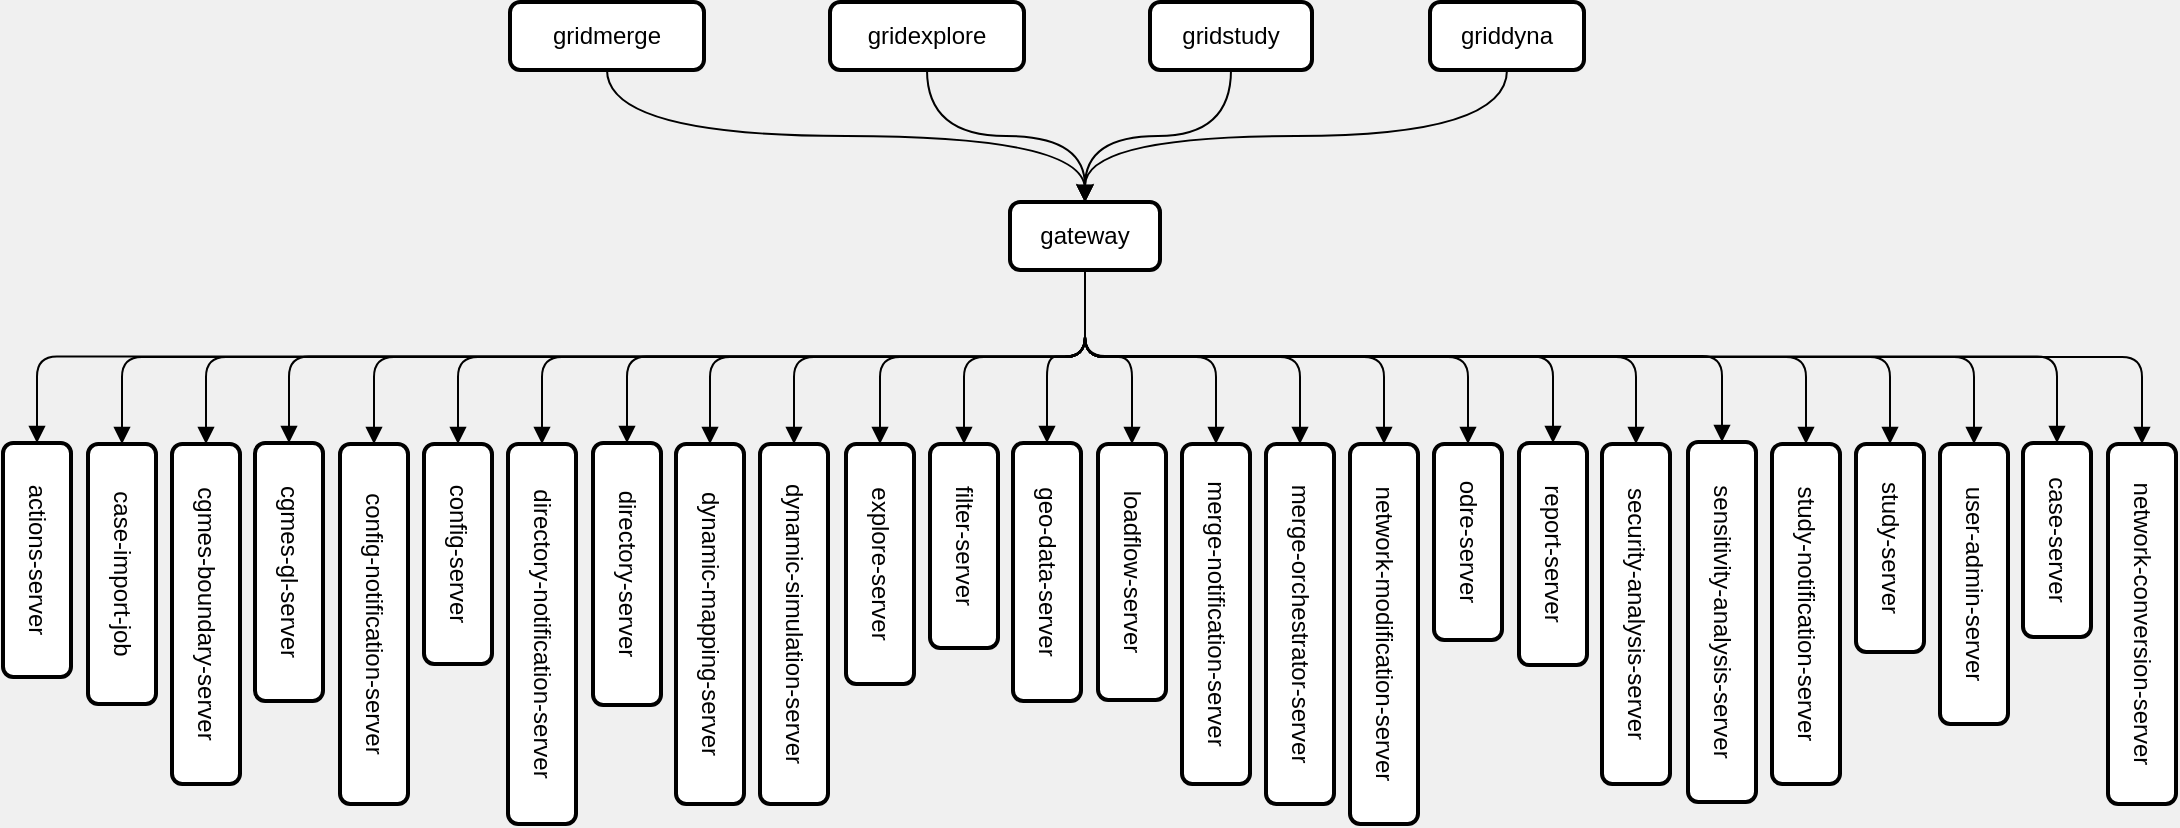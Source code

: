 <mxfile version="21.6.8" type="device" pages="4">
  <diagram name="gateway" id="SnN3W__dy492-un4Hb2m">
    <mxGraphModel dx="1376" dy="870" grid="1" gridSize="10" guides="1" tooltips="1" connect="1" arrows="1" fold="1" page="1" pageScale="1" pageWidth="1169" pageHeight="827" background="#F0F0F0" math="0" shadow="0">
      <root>
        <mxCell id="0" />
        <mxCell id="1" parent="0" />
        <mxCell id="fcSFqGsVGER9092lST3X-1" value="griddyna" style="whiteSpace=wrap;strokeWidth=2;rounded=1;" parent="1" vertex="1">
          <mxGeometry x="725" y="10" width="77" height="34" as="geometry" />
        </mxCell>
        <mxCell id="fcSFqGsVGER9092lST3X-2" value="gridstudy" style="whiteSpace=wrap;strokeWidth=2;rounded=1;" parent="1" vertex="1">
          <mxGeometry x="585" y="10" width="81" height="34" as="geometry" />
        </mxCell>
        <mxCell id="fcSFqGsVGER9092lST3X-3" value="gridexplore" style="whiteSpace=wrap;strokeWidth=2;rounded=1;" parent="1" vertex="1">
          <mxGeometry x="425" y="10" width="97" height="34" as="geometry" />
        </mxCell>
        <mxCell id="fcSFqGsVGER9092lST3X-4" value="gateway" style="whiteSpace=wrap;strokeWidth=2;rounded=1;" parent="1" vertex="1">
          <mxGeometry x="515" y="110" width="75" height="34" as="geometry" />
        </mxCell>
        <mxCell id="fcSFqGsVGER9092lST3X-5" value="actions-server" style="strokeWidth=2;rounded=1;direction=east;flipV=0;flipH=0;rotation=90;horizontal=1;verticalAlign=middle;whiteSpace=wrap;" parent="1" vertex="1">
          <mxGeometry x="-30" y="272" width="117" height="34" as="geometry" />
        </mxCell>
        <mxCell id="fcSFqGsVGER9092lST3X-6" value="case-import-job" style="strokeWidth=2;rounded=1;rotation=90;horizontal=1;flipV=0;flipH=0;verticalAlign=middle;whiteSpace=wrap;" parent="1" vertex="1">
          <mxGeometry x="6" y="279" width="130" height="34" as="geometry" />
        </mxCell>
        <mxCell id="fcSFqGsVGER9092lST3X-7" value="cgmes-boundary-server" style="strokeWidth=2;rounded=1;rotation=90;horizontal=1;flipV=0;flipH=0;verticalAlign=middle;whiteSpace=wrap;" parent="1" vertex="1">
          <mxGeometry x="28" y="299" width="170" height="34" as="geometry" />
        </mxCell>
        <mxCell id="fcSFqGsVGER9092lST3X-8" value="cgmes-gl-server" style="strokeWidth=2;rounded=1;rotation=90;horizontal=1;flipV=0;flipH=0;verticalAlign=middle;whiteSpace=wrap;" parent="1" vertex="1">
          <mxGeometry x="90" y="278" width="129" height="34" as="geometry" />
        </mxCell>
        <mxCell id="fcSFqGsVGER9092lST3X-9" value="config-notification-server" style="strokeWidth=2;rounded=1;rotation=90;horizontal=1;flipV=0;flipH=0;verticalAlign=middle;whiteSpace=wrap;" parent="1" vertex="1">
          <mxGeometry x="107" y="304" width="180" height="34" as="geometry" />
        </mxCell>
        <mxCell id="fcSFqGsVGER9092lST3X-10" value="config-server" style="strokeWidth=2;rounded=1;rotation=90;horizontal=1;flipV=0;flipH=0;verticalAlign=middle;whiteSpace=wrap;" parent="1" vertex="1">
          <mxGeometry x="184" y="269" width="110" height="34" as="geometry" />
        </mxCell>
        <mxCell id="fcSFqGsVGER9092lST3X-11" value="directory-notification-server" style="strokeWidth=2;rounded=1;rotation=90;horizontal=1;flipV=0;flipH=0;verticalAlign=middle;whiteSpace=wrap;" parent="1" vertex="1">
          <mxGeometry x="186" y="309" width="190" height="34" as="geometry" />
        </mxCell>
        <mxCell id="fcSFqGsVGER9092lST3X-12" value="directory-server" style="strokeWidth=2;rounded=1;rotation=90;horizontal=1;flipV=0;flipH=0;verticalAlign=middle;whiteSpace=wrap;" parent="1" vertex="1">
          <mxGeometry x="258" y="279" width="131" height="34" as="geometry" />
        </mxCell>
        <mxCell id="fcSFqGsVGER9092lST3X-13" value="dynamic-mapping-server" style="strokeWidth=2;rounded=1;rotation=90;horizontal=1;flipV=0;flipH=0;verticalAlign=middle;whiteSpace=wrap;" parent="1" vertex="1">
          <mxGeometry x="275" y="304" width="180" height="34" as="geometry" />
        </mxCell>
        <mxCell id="fcSFqGsVGER9092lST3X-14" value="dynamic-simulation-server" style="strokeWidth=2;rounded=1;rotation=90;horizontal=1;flipV=0;flipH=0;verticalAlign=middle;whiteSpace=wrap;" parent="1" vertex="1">
          <mxGeometry x="317" y="304" width="180" height="34" as="geometry" />
        </mxCell>
        <mxCell id="fcSFqGsVGER9092lST3X-15" value="explore-server" style="strokeWidth=2;rounded=1;rotation=90;horizontal=1;flipV=0;flipH=0;verticalAlign=middle;whiteSpace=wrap;" parent="1" vertex="1">
          <mxGeometry x="390" y="274" width="120" height="34" as="geometry" />
        </mxCell>
        <mxCell id="fcSFqGsVGER9092lST3X-16" value="filter-server" style="strokeWidth=2;rounded=1;rotation=90;horizontal=1;flipV=0;flipH=0;verticalAlign=middle;whiteSpace=wrap;" parent="1" vertex="1">
          <mxGeometry x="441" y="265" width="102" height="34" as="geometry" />
        </mxCell>
        <mxCell id="fcSFqGsVGER9092lST3X-17" value="geo-data-server" style="strokeWidth=2;rounded=1;rotation=90;horizontal=1;flipV=0;flipH=0;verticalAlign=middle;whiteSpace=wrap;" parent="1" vertex="1">
          <mxGeometry x="469" y="278" width="129" height="34" as="geometry" />
        </mxCell>
        <mxCell id="fcSFqGsVGER9092lST3X-18" value="loadflow-server" style="strokeWidth=2;rounded=1;rotation=90;horizontal=1;flipV=0;flipH=0;verticalAlign=middle;whiteSpace=wrap;" parent="1" vertex="1">
          <mxGeometry x="512" y="278" width="128" height="34" as="geometry" />
        </mxCell>
        <mxCell id="fcSFqGsVGER9092lST3X-19" value="merge-notification-server" style="strokeWidth=2;rounded=1;rotation=90;horizontal=1;flipV=0;flipH=0;verticalAlign=middle;whiteSpace=wrap;" parent="1" vertex="1">
          <mxGeometry x="533" y="299" width="170" height="34" as="geometry" />
        </mxCell>
        <mxCell id="fcSFqGsVGER9092lST3X-20" value="merge-orchestrator-server" style="strokeWidth=2;rounded=1;rotation=90;horizontal=1;flipV=0;flipH=0;verticalAlign=middle;whiteSpace=wrap;" parent="1" vertex="1">
          <mxGeometry x="570" y="304" width="180" height="34" as="geometry" />
        </mxCell>
        <mxCell id="fcSFqGsVGER9092lST3X-21" value="network-modification-server" style="strokeWidth=2;rounded=1;rotation=90;horizontal=1;flipV=0;flipH=0;verticalAlign=middle;whiteSpace=wrap;" parent="1" vertex="1">
          <mxGeometry x="607" y="309" width="190" height="34" as="geometry" />
        </mxCell>
        <mxCell id="fcSFqGsVGER9092lST3X-22" value="odre-server" style="strokeWidth=2;rounded=1;rotation=90;horizontal=1;flipV=0;flipH=0;verticalAlign=middle;whiteSpace=wrap;" parent="1" vertex="1">
          <mxGeometry x="695" y="263" width="98" height="34" as="geometry" />
        </mxCell>
        <mxCell id="fcSFqGsVGER9092lST3X-23" value="report-server" style="strokeWidth=2;rounded=1;rotation=90;horizontal=1;flipV=0;flipH=0;verticalAlign=middle;whiteSpace=wrap;" parent="1" vertex="1">
          <mxGeometry x="731" y="269" width="111" height="34" as="geometry" />
        </mxCell>
        <mxCell id="fcSFqGsVGER9092lST3X-24" value="security-analysis-server" style="strokeWidth=2;rounded=1;rotation=90;horizontal=1;flipV=0;flipH=0;verticalAlign=middle;whiteSpace=wrap;" parent="1" vertex="1">
          <mxGeometry x="743" y="299" width="170" height="34" as="geometry" />
        </mxCell>
        <mxCell id="fcSFqGsVGER9092lST3X-25" value="sensitivity-analysis-server" style="strokeWidth=2;rounded=1;rotation=90;horizontal=1;flipV=0;flipH=0;verticalAlign=middle;whiteSpace=wrap;" parent="1" vertex="1">
          <mxGeometry x="781" y="303" width="180" height="34" as="geometry" />
        </mxCell>
        <mxCell id="fcSFqGsVGER9092lST3X-26" value="study-notification-server" style="strokeWidth=2;rounded=1;rotation=90;horizontal=1;flipV=0;flipH=0;verticalAlign=middle;whiteSpace=wrap;" parent="1" vertex="1">
          <mxGeometry x="828" y="299" width="170" height="34" as="geometry" />
        </mxCell>
        <mxCell id="fcSFqGsVGER9092lST3X-27" value="study-server" style="strokeWidth=2;rounded=1;rotation=90;horizontal=1;flipV=0;flipH=0;verticalAlign=middle;whiteSpace=wrap;" parent="1" vertex="1">
          <mxGeometry x="903" y="266" width="104" height="34" as="geometry" />
        </mxCell>
        <mxCell id="fcSFqGsVGER9092lST3X-28" value="user-admin-server" style="strokeWidth=2;rounded=1;rotation=90;horizontal=1;flipV=0;flipH=0;verticalAlign=middle;whiteSpace=wrap;" parent="1" vertex="1">
          <mxGeometry x="927" y="284" width="140" height="34" as="geometry" />
        </mxCell>
        <mxCell id="fcSFqGsVGER9092lST3X-29" value="case-server" style="strokeWidth=2;rounded=1;rotation=90;horizontal=1;flipV=0;flipH=0;verticalAlign=middle;whiteSpace=wrap;" parent="1" vertex="1">
          <mxGeometry x="990" y="262" width="97" height="34" as="geometry" />
        </mxCell>
        <mxCell id="fcSFqGsVGER9092lST3X-30" value="network-conversion-server" style="strokeWidth=2;rounded=1;rotation=90;horizontal=1;flipV=0;flipH=0;verticalAlign=middle;whiteSpace=wrap;" parent="1" vertex="1">
          <mxGeometry x="991" y="304" width="180" height="34" as="geometry" />
        </mxCell>
        <mxCell id="fcSFqGsVGER9092lST3X-31" value="" style="startArrow=none;endArrow=block;curved=1;exitX=0.5;exitY=1;exitDx=0;exitDy=0;edgeStyle=orthogonalEdgeStyle;" parent="1" source="fcSFqGsVGER9092lST3X-1" target="fcSFqGsVGER9092lST3X-4" edge="1">
          <mxGeometry relative="1" as="geometry" />
        </mxCell>
        <mxCell id="fcSFqGsVGER9092lST3X-32" value="" style="startArrow=none;endArrow=block;curved=1;exitX=0.5;exitY=1;exitDx=0;exitDy=0;edgeStyle=orthogonalEdgeStyle;" parent="1" source="fcSFqGsVGER9092lST3X-2" target="fcSFqGsVGER9092lST3X-4" edge="1">
          <mxGeometry relative="1" as="geometry" />
        </mxCell>
        <mxCell id="fcSFqGsVGER9092lST3X-33" value="" style="startArrow=none;endArrow=block;curved=1;exitX=0.5;exitY=1;exitDx=0;exitDy=0;edgeStyle=orthogonalEdgeStyle;" parent="1" source="fcSFqGsVGER9092lST3X-3" target="fcSFqGsVGER9092lST3X-4" edge="1">
          <mxGeometry relative="1" as="geometry" />
        </mxCell>
        <mxCell id="fcSFqGsVGER9092lST3X-34" value="" style="startArrow=none;endArrow=block;exitX=0.5;exitY=1;entryX=-0.003;entryY=0.5;edgeStyle=orthogonalEdgeStyle;rounded=1;exitDx=0;exitDy=0;" parent="1" source="fcSFqGsVGER9092lST3X-4" target="fcSFqGsVGER9092lST3X-5" edge="1">
          <mxGeometry relative="1" as="geometry" />
        </mxCell>
        <mxCell id="fcSFqGsVGER9092lST3X-35" value="" style="startArrow=none;endArrow=block;exitX=0.5;exitY=1;entryX=0.002;entryY=0.5;edgeStyle=orthogonalEdgeStyle;rounded=1;exitDx=0;exitDy=0;" parent="1" source="fcSFqGsVGER9092lST3X-4" target="fcSFqGsVGER9092lST3X-6" edge="1">
          <mxGeometry relative="1" as="geometry" />
        </mxCell>
        <mxCell id="fcSFqGsVGER9092lST3X-36" value="" style="startArrow=none;endArrow=block;exitX=0.5;exitY=1;entryX=-0.001;entryY=0.5;edgeStyle=orthogonalEdgeStyle;rounded=1;exitDx=0;exitDy=0;" parent="1" source="fcSFqGsVGER9092lST3X-4" target="fcSFqGsVGER9092lST3X-7" edge="1">
          <mxGeometry relative="1" as="geometry" />
        </mxCell>
        <mxCell id="fcSFqGsVGER9092lST3X-37" value="" style="startArrow=none;endArrow=block;exitX=0.5;exitY=1;entryX=-0.003;entryY=0.5;edgeStyle=orthogonalEdgeStyle;rounded=1;exitDx=0;exitDy=0;" parent="1" source="fcSFqGsVGER9092lST3X-4" target="fcSFqGsVGER9092lST3X-8" edge="1">
          <mxGeometry relative="1" as="geometry" />
        </mxCell>
        <mxCell id="fcSFqGsVGER9092lST3X-38" value="" style="startArrow=none;endArrow=block;exitX=0.5;exitY=1;entryX=-0.002;entryY=0.5;edgeStyle=orthogonalEdgeStyle;rounded=1;exitDx=0;exitDy=0;" parent="1" source="fcSFqGsVGER9092lST3X-4" target="fcSFqGsVGER9092lST3X-9" edge="1">
          <mxGeometry relative="1" as="geometry" />
        </mxCell>
        <mxCell id="fcSFqGsVGER9092lST3X-39" value="" style="startArrow=none;endArrow=block;exitX=0.5;exitY=1;entryX=0.002;entryY=0.5;edgeStyle=orthogonalEdgeStyle;rounded=1;exitDx=0;exitDy=0;" parent="1" source="fcSFqGsVGER9092lST3X-4" target="fcSFqGsVGER9092lST3X-10" edge="1">
          <mxGeometry relative="1" as="geometry" />
        </mxCell>
        <mxCell id="fcSFqGsVGER9092lST3X-40" value="" style="startArrow=none;endArrow=block;exitX=0.5;exitY=1;entryX=-0.001;entryY=0.5;edgeStyle=orthogonalEdgeStyle;rounded=1;exitDx=0;exitDy=0;" parent="1" source="fcSFqGsVGER9092lST3X-4" target="fcSFqGsVGER9092lST3X-11" edge="1">
          <mxGeometry relative="1" as="geometry" />
        </mxCell>
        <mxCell id="fcSFqGsVGER9092lST3X-41" value="" style="startArrow=none;endArrow=block;exitX=0.5;exitY=1;entryX=0.004;entryY=0.5;edgeStyle=orthogonalEdgeStyle;rounded=1;exitDx=0;exitDy=0;" parent="1" source="fcSFqGsVGER9092lST3X-4" target="fcSFqGsVGER9092lST3X-12" edge="1">
          <mxGeometry relative="1" as="geometry" />
        </mxCell>
        <mxCell id="fcSFqGsVGER9092lST3X-42" value="" style="startArrow=none;endArrow=block;exitX=0.5;exitY=1;entryX=-0.0;entryY=0.5;edgeStyle=orthogonalEdgeStyle;rounded=1;exitDx=0;exitDy=0;" parent="1" source="fcSFqGsVGER9092lST3X-4" target="fcSFqGsVGER9092lST3X-13" edge="1">
          <mxGeometry relative="1" as="geometry" />
        </mxCell>
        <mxCell id="fcSFqGsVGER9092lST3X-43" value="" style="startArrow=none;endArrow=block;exitX=0.5;exitY=1;entryX=0.001;entryY=0.5;edgeStyle=orthogonalEdgeStyle;rounded=1;exitDx=0;exitDy=0;" parent="1" source="fcSFqGsVGER9092lST3X-4" target="fcSFqGsVGER9092lST3X-14" edge="1">
          <mxGeometry relative="1" as="geometry" />
        </mxCell>
        <mxCell id="fcSFqGsVGER9092lST3X-44" value="" style="startArrow=none;endArrow=block;exitX=0.5;exitY=1;entryX=0.002;entryY=0.5;edgeStyle=orthogonalEdgeStyle;rounded=1;exitDx=0;exitDy=0;" parent="1" source="fcSFqGsVGER9092lST3X-4" target="fcSFqGsVGER9092lST3X-15" edge="1">
          <mxGeometry relative="1" as="geometry" />
        </mxCell>
        <mxCell id="fcSFqGsVGER9092lST3X-45" value="" style="startArrow=none;endArrow=block;exitX=0.5;exitY=1;entryX=-0.001;entryY=0.5;edgeStyle=orthogonalEdgeStyle;rounded=1;exitDx=0;exitDy=0;" parent="1" source="fcSFqGsVGER9092lST3X-4" target="fcSFqGsVGER9092lST3X-16" edge="1">
          <mxGeometry relative="1" as="geometry" />
        </mxCell>
        <mxCell id="fcSFqGsVGER9092lST3X-46" value="" style="startArrow=none;endArrow=block;exitX=0.5;exitY=1;entryX=-0.004;entryY=0.5;edgeStyle=orthogonalEdgeStyle;rounded=1;exitDx=0;exitDy=0;" parent="1" source="fcSFqGsVGER9092lST3X-4" target="fcSFqGsVGER9092lST3X-17" edge="1">
          <mxGeometry relative="1" as="geometry" />
        </mxCell>
        <mxCell id="fcSFqGsVGER9092lST3X-47" value="" style="startArrow=none;endArrow=block;exitX=0.5;exitY=1;entryX=0.002;entryY=0.5;edgeStyle=orthogonalEdgeStyle;rounded=1;exitDx=0;exitDy=0;" parent="1" source="fcSFqGsVGER9092lST3X-4" target="fcSFqGsVGER9092lST3X-18" edge="1">
          <mxGeometry relative="1" as="geometry" />
        </mxCell>
        <mxCell id="fcSFqGsVGER9092lST3X-48" value="" style="startArrow=none;endArrow=block;exitX=0.5;exitY=1;entryX=0.0;entryY=0.5;edgeStyle=orthogonalEdgeStyle;rounded=1;exitDx=0;exitDy=0;" parent="1" source="fcSFqGsVGER9092lST3X-4" target="fcSFqGsVGER9092lST3X-19" edge="1">
          <mxGeometry relative="1" as="geometry" />
        </mxCell>
        <mxCell id="fcSFqGsVGER9092lST3X-49" value="" style="startArrow=none;endArrow=block;exitX=0.5;exitY=1;entryX=0.002;entryY=0.5;edgeStyle=orthogonalEdgeStyle;rounded=1;exitDx=0;exitDy=0;" parent="1" source="fcSFqGsVGER9092lST3X-4" target="fcSFqGsVGER9092lST3X-20" edge="1">
          <mxGeometry relative="1" as="geometry" />
        </mxCell>
        <mxCell id="fcSFqGsVGER9092lST3X-50" value="" style="startArrow=none;endArrow=block;exitX=0.5;exitY=1;entryX=-0.001;entryY=0.5;edgeStyle=orthogonalEdgeStyle;rounded=1;exitDx=0;exitDy=0;" parent="1" source="fcSFqGsVGER9092lST3X-4" target="fcSFqGsVGER9092lST3X-21" edge="1">
          <mxGeometry relative="1" as="geometry" />
        </mxCell>
        <mxCell id="fcSFqGsVGER9092lST3X-51" value="" style="startArrow=none;endArrow=block;exitX=0.5;exitY=1;entryX=-0.001;entryY=0.5;edgeStyle=orthogonalEdgeStyle;rounded=1;exitDx=0;exitDy=0;" parent="1" source="fcSFqGsVGER9092lST3X-4" target="fcSFqGsVGER9092lST3X-22" edge="1">
          <mxGeometry relative="1" as="geometry" />
        </mxCell>
        <mxCell id="fcSFqGsVGER9092lST3X-52" value="" style="startArrow=none;endArrow=block;exitX=0.5;exitY=1;entryX=-0.003;entryY=0.5;edgeStyle=orthogonalEdgeStyle;rounded=1;exitDx=0;exitDy=0;" parent="1" source="fcSFqGsVGER9092lST3X-4" target="fcSFqGsVGER9092lST3X-23" edge="1">
          <mxGeometry relative="1" as="geometry" />
        </mxCell>
        <mxCell id="fcSFqGsVGER9092lST3X-53" value="" style="startArrow=none;endArrow=block;exitX=0.5;exitY=1;entryX=-0.0;entryY=0.5;edgeStyle=orthogonalEdgeStyle;rounded=1;exitDx=0;exitDy=0;" parent="1" source="fcSFqGsVGER9092lST3X-4" target="fcSFqGsVGER9092lST3X-24" edge="1">
          <mxGeometry relative="1" as="geometry" />
        </mxCell>
        <mxCell id="fcSFqGsVGER9092lST3X-54" value="" style="startArrow=none;endArrow=block;exitX=0.5;exitY=1;entryX=0.001;entryY=0.5;edgeStyle=orthogonalEdgeStyle;rounded=1;exitDx=0;exitDy=0;" parent="1" source="fcSFqGsVGER9092lST3X-4" target="fcSFqGsVGER9092lST3X-25" edge="1">
          <mxGeometry relative="1" as="geometry" />
        </mxCell>
        <mxCell id="fcSFqGsVGER9092lST3X-55" value="" style="startArrow=none;endArrow=block;exitX=0.5;exitY=1;entryX=0.002;entryY=0.5;edgeStyle=orthogonalEdgeStyle;rounded=1;exitDx=0;exitDy=0;" parent="1" source="fcSFqGsVGER9092lST3X-4" target="fcSFqGsVGER9092lST3X-26" edge="1">
          <mxGeometry relative="1" as="geometry" />
        </mxCell>
        <mxCell id="fcSFqGsVGER9092lST3X-56" value="" style="startArrow=none;endArrow=block;exitX=0.5;exitY=1;entryX=-0.0;entryY=0.5;edgeStyle=orthogonalEdgeStyle;rounded=1;exitDx=0;exitDy=0;" parent="1" source="fcSFqGsVGER9092lST3X-4" target="fcSFqGsVGER9092lST3X-27" edge="1">
          <mxGeometry relative="1" as="geometry" />
        </mxCell>
        <mxCell id="fcSFqGsVGER9092lST3X-57" value="" style="startArrow=none;endArrow=block;exitX=0.5;exitY=1;entryX=0.001;entryY=0.5;edgeStyle=orthogonalEdgeStyle;rounded=1;exitDx=0;exitDy=0;" parent="1" source="fcSFqGsVGER9092lST3X-4" target="fcSFqGsVGER9092lST3X-28" edge="1">
          <mxGeometry relative="1" as="geometry" />
        </mxCell>
        <mxCell id="fcSFqGsVGER9092lST3X-58" value="" style="startArrow=none;endArrow=block;exitX=0.5;exitY=1;entryX=0.004;entryY=0.5;edgeStyle=orthogonalEdgeStyle;rounded=1;exitDx=0;exitDy=0;" parent="1" source="fcSFqGsVGER9092lST3X-4" target="fcSFqGsVGER9092lST3X-29" edge="1">
          <mxGeometry relative="1" as="geometry" />
        </mxCell>
        <mxCell id="fcSFqGsVGER9092lST3X-59" value="" style="startArrow=none;endArrow=block;exitX=0.5;exitY=1;entryX=-0.001;entryY=0.5;edgeStyle=orthogonalEdgeStyle;rounded=1;exitDx=0;exitDy=0;" parent="1" source="fcSFqGsVGER9092lST3X-4" target="fcSFqGsVGER9092lST3X-30" edge="1">
          <mxGeometry relative="1" as="geometry" />
        </mxCell>
        <mxCell id="4TWPjup-iF-2uzBwR4Hk-4" style="edgeStyle=orthogonalEdgeStyle;orthogonalLoop=1;jettySize=auto;html=1;curved=1;exitX=0.5;exitY=1;exitDx=0;exitDy=0;" parent="1" source="4TWPjup-iF-2uzBwR4Hk-3" target="fcSFqGsVGER9092lST3X-4" edge="1">
          <mxGeometry relative="1" as="geometry" />
        </mxCell>
        <mxCell id="4TWPjup-iF-2uzBwR4Hk-3" value="gridmerge" style="whiteSpace=wrap;strokeWidth=2;rounded=1;" parent="1" vertex="1">
          <mxGeometry x="265" y="10" width="97" height="34" as="geometry" />
        </mxCell>
      </root>
    </mxGraphModel>
  </diagram>
  <diagram id="nZ52ACv4BuAKX4Gc4Oga" name="deps-services-old">
    <mxGraphModel dx="1376" dy="870" grid="1" gridSize="10" guides="1" tooltips="1" connect="1" arrows="1" fold="1" page="1" pageScale="1" pageWidth="1654" pageHeight="2336" math="0" shadow="0">
      <root>
        <mxCell id="0" />
        <mxCell id="1" parent="0" />
        <mxCell id="-lcH-714XWrCng2hsg_k-27" style="edgeStyle=orthogonalEdgeStyle;rounded=0;orthogonalLoop=1;jettySize=auto;html=1;strokeColor=#000000;fontColor=#000000;" parent="1" source="-lcH-714XWrCng2hsg_k-1" target="-lcH-714XWrCng2hsg_k-23" edge="1">
          <mxGeometry relative="1" as="geometry" />
        </mxCell>
        <mxCell id="-lcH-714XWrCng2hsg_k-28" value="index with metadata" style="text;html=1;align=center;verticalAlign=middle;resizable=0;points=[];labelBackgroundColor=#ffffff;" parent="-lcH-714XWrCng2hsg_k-27" vertex="1" connectable="0">
          <mxGeometry x="0.434" relative="1" as="geometry">
            <mxPoint x="-53.5" as="offset" />
          </mxGeometry>
        </mxCell>
        <mxCell id="YNeChLyI82NpCaiBGggI-13" style="edgeStyle=orthogonalEdgeStyle;rounded=0;orthogonalLoop=1;jettySize=auto;html=1;startArrow=none;startFill=0;strokeColor=#000000;fontColor=#000000;" parent="1" source="-lcH-714XWrCng2hsg_k-1" target="-lcH-714XWrCng2hsg_k-2" edge="1">
          <mxGeometry relative="1" as="geometry" />
        </mxCell>
        <mxCell id="YNeChLyI82NpCaiBGggI-14" value="case available" style="edgeLabel;html=1;align=center;verticalAlign=middle;resizable=0;points=[];fontColor=#000000;" parent="YNeChLyI82NpCaiBGggI-13" vertex="1" connectable="0">
          <mxGeometry x="-0.087" y="3" relative="1" as="geometry">
            <mxPoint as="offset" />
          </mxGeometry>
        </mxCell>
        <mxCell id="YNeChLyI82NpCaiBGggI-18" value="upload case" style="edgeStyle=orthogonalEdgeStyle;rounded=0;orthogonalLoop=1;jettySize=auto;html=1;entryX=0.5;entryY=1;entryDx=0;entryDy=0;startArrow=classic;startFill=1;strokeColor=#000000;fontColor=#000000;exitX=0.875;exitY=0;exitDx=0;exitDy=0;exitPerimeter=0;endArrow=none;endFill=0;" parent="1" source="-lcH-714XWrCng2hsg_k-1" target="YNeChLyI82NpCaiBGggI-17" edge="1">
          <mxGeometry relative="1" as="geometry">
            <Array as="points">
              <mxPoint x="525" y="270" />
              <mxPoint x="632" y="270" />
            </Array>
          </mxGeometry>
        </mxCell>
        <mxCell id="gnLXbhwJznotGgnq6ZsX-46" style="edgeStyle=orthogonalEdgeStyle;rounded=0;orthogonalLoop=1;jettySize=auto;html=1;entryX=0.5;entryY=1;entryDx=0;entryDy=0;exitX=0.25;exitY=0;exitDx=0;exitDy=0;" parent="1" source="-lcH-714XWrCng2hsg_k-1" target="gnLXbhwJznotGgnq6ZsX-47" edge="1">
          <mxGeometry relative="1" as="geometry">
            <Array as="points">
              <mxPoint x="448" y="260" />
              <mxPoint x="307" y="260" />
              <mxPoint x="307" y="170" />
            </Array>
            <mxPoint x="800" y="170" as="targetPoint" />
            <mxPoint x="400" y="270" as="sourcePoint" />
          </mxGeometry>
        </mxCell>
        <mxCell id="-lcH-714XWrCng2hsg_k-1" value="Case server" style="rounded=1;whiteSpace=wrap;html=1;fillColor=#fff2cc;strokeColor=#d6b656;" parent="1" vertex="1">
          <mxGeometry x="418" y="290" width="122" height="60" as="geometry" />
        </mxCell>
        <mxCell id="-lcH-714XWrCng2hsg_k-19" style="edgeStyle=orthogonalEdgeStyle;rounded=0;orthogonalLoop=1;jettySize=auto;html=1;fontColor=#FF33FF;entryX=0.25;entryY=0;entryDx=0;entryDy=0;exitX=0.25;exitY=0.963;exitDx=0;exitDy=0;exitPerimeter=0;" parent="1" source="-lcH-714XWrCng2hsg_k-2" target="f9GNQP5eCho-4kWKBRWq-1" edge="1">
          <mxGeometry relative="1" as="geometry">
            <mxPoint x="234" y="470" as="sourcePoint" />
            <mxPoint x="269" y="520" as="targetPoint" />
          </mxGeometry>
        </mxCell>
        <mxCell id="-lcH-714XWrCng2hsg_k-20" value="wait for IGMs" style="text;html=1;align=center;verticalAlign=middle;resizable=0;points=[];labelBackgroundColor=#ffffff;" parent="-lcH-714XWrCng2hsg_k-19" vertex="1" connectable="0">
          <mxGeometry x="0.12" y="22" relative="1" as="geometry">
            <mxPoint x="13.54" y="-39.5" as="offset" />
          </mxGeometry>
        </mxCell>
        <mxCell id="YNeChLyI82NpCaiBGggI-10" style="edgeStyle=orthogonalEdgeStyle;rounded=0;orthogonalLoop=1;jettySize=auto;html=1;entryX=0.5;entryY=0;entryDx=0;entryDy=0;startArrow=none;startFill=0;exitX=0;exitY=0.5;exitDx=0;exitDy=0;" parent="1" source="-lcH-714XWrCng2hsg_k-2" target="YNeChLyI82NpCaiBGggI-9" edge="1">
          <mxGeometry relative="1" as="geometry">
            <Array as="points">
              <mxPoint x="190" y="430" />
              <mxPoint x="190" y="1050" />
            </Array>
          </mxGeometry>
        </mxCell>
        <mxCell id="-lcH-714XWrCng2hsg_k-2" value="Rabbit MQ" style="ellipse;whiteSpace=wrap;html=1;fillColor=#dae8fc;strokeColor=#6c8ebf;" parent="1" vertex="1">
          <mxGeometry x="233" y="390" width="120" height="80" as="geometry" />
        </mxCell>
        <mxCell id="-lcH-714XWrCng2hsg_k-8" value="FTP" style="shape=cylinder;whiteSpace=wrap;html=1;boundedLbl=1;backgroundOutline=1;fillColor=#dae8fc;strokeColor=#6c8ebf;" parent="1" vertex="1">
          <mxGeometry x="443" y="10" width="60" height="80" as="geometry" />
        </mxCell>
        <mxCell id="-lcH-714XWrCng2hsg_k-13" style="edgeStyle=orthogonalEdgeStyle;rounded=0;orthogonalLoop=1;jettySize=auto;html=1;entryX=0.45;entryY=0.017;entryDx=0;entryDy=0;entryPerimeter=0;" parent="1" source="-lcH-714XWrCng2hsg_k-9" target="-lcH-714XWrCng2hsg_k-1" edge="1">
          <mxGeometry relative="1" as="geometry" />
        </mxCell>
        <mxCell id="-lcH-714XWrCng2hsg_k-14" value="upload case" style="text;html=1;align=center;verticalAlign=middle;resizable=0;points=[];labelBackgroundColor=#ffffff;" parent="-lcH-714XWrCng2hsg_k-13" vertex="1" connectable="0">
          <mxGeometry x="-0.223" y="-3" relative="1" as="geometry">
            <mxPoint as="offset" />
          </mxGeometry>
        </mxCell>
        <mxCell id="f9GNQP5eCho-4kWKBRWq-10" style="edgeStyle=orthogonalEdgeStyle;rounded=0;orthogonalLoop=1;jettySize=auto;html=1;entryX=0.15;entryY=0.95;entryDx=0;entryDy=0;entryPerimeter=0;" parent="1" source="-lcH-714XWrCng2hsg_k-9" target="EGy42DPzkl6_A8lIJ_Wb-2" edge="1">
          <mxGeometry relative="1" as="geometry">
            <Array as="points">
              <mxPoint x="509" y="110" />
              <mxPoint x="719" y="110" />
            </Array>
            <mxPoint x="720" y="60" as="targetPoint" />
          </mxGeometry>
        </mxCell>
        <mxCell id="YNeChLyI82NpCaiBGggI-22" value="polling" style="edgeStyle=orthogonalEdgeStyle;rounded=0;orthogonalLoop=1;jettySize=auto;html=1;entryX=0.5;entryY=1;entryDx=0;entryDy=0;startArrow=none;startFill=0;endArrow=classic;endFill=1;strokeColor=#000000;fontColor=#000000;" parent="1" source="-lcH-714XWrCng2hsg_k-9" target="-lcH-714XWrCng2hsg_k-8" edge="1">
          <mxGeometry relative="1" as="geometry" />
        </mxCell>
        <mxCell id="-lcH-714XWrCng2hsg_k-9" value="&lt;div&gt;case import job&lt;br&gt;&lt;/div&gt;&lt;div&gt;(k8s cron)&lt;/div&gt;" style="rounded=1;whiteSpace=wrap;html=1;fillColor=#fff2cc;strokeColor=#d6b656;" parent="1" vertex="1">
          <mxGeometry x="413" y="150" width="120" height="60" as="geometry" />
        </mxCell>
        <mxCell id="-lcH-714XWrCng2hsg_k-21" style="edgeStyle=orthogonalEdgeStyle;rounded=0;orthogonalLoop=1;jettySize=auto;html=1;entryX=0.633;entryY=1.017;entryDx=0;entryDy=0;entryPerimeter=0;exitX=1;exitY=0.25;exitDx=0;exitDy=0;" parent="1" source="f9GNQP5eCho-4kWKBRWq-1" target="-lcH-714XWrCng2hsg_k-1" edge="1">
          <mxGeometry relative="1" as="geometry">
            <Array as="points">
              <mxPoint x="359" y="581" />
              <mxPoint x="359" y="510" />
              <mxPoint x="495" y="510" />
            </Array>
          </mxGeometry>
        </mxCell>
        <mxCell id="-lcH-714XWrCng2hsg_k-22" value="&lt;div&gt;download IGM&lt;/div&gt;&lt;div&gt;search IGM&lt;br&gt;&lt;/div&gt;" style="text;html=1;align=center;verticalAlign=middle;resizable=0;points=[];labelBackgroundColor=#ffffff;" parent="-lcH-714XWrCng2hsg_k-21" vertex="1" connectable="0">
          <mxGeometry x="0.368" y="1" relative="1" as="geometry">
            <mxPoint x="27" y="-56" as="offset" />
          </mxGeometry>
        </mxCell>
        <mxCell id="-lcH-714XWrCng2hsg_k-34" value="import IGM" style="edgeStyle=orthogonalEdgeStyle;rounded=0;orthogonalLoop=1;jettySize=auto;html=1;entryX=0;entryY=0.5;entryDx=0;entryDy=0;strokeColor=#000000;fontColor=#000000;exitX=1;exitY=0.5;exitDx=0;exitDy=0;" parent="1" source="f9GNQP5eCho-4kWKBRWq-1" target="-lcH-714XWrCng2hsg_k-30" edge="1">
          <mxGeometry x="-0.18" relative="1" as="geometry">
            <Array as="points">
              <mxPoint x="389" y="598" />
              <mxPoint x="389" y="533" />
            </Array>
            <mxPoint as="offset" />
          </mxGeometry>
        </mxCell>
        <mxCell id="-lcH-714XWrCng2hsg_k-35" value="ajust balance on CGM" style="edgeStyle=orthogonalEdgeStyle;rounded=0;orthogonalLoop=1;jettySize=auto;html=1;entryX=0;entryY=0.5;entryDx=0;entryDy=0;strokeColor=#000000;fontColor=#000000;exitX=0.35;exitY=1.015;exitDx=0;exitDy=0;exitPerimeter=0;" parent="1" source="f9GNQP5eCho-4kWKBRWq-1" target="-lcH-714XWrCng2hsg_k-32" edge="1">
          <mxGeometry x="0.388" y="13" relative="1" as="geometry">
            <mxPoint y="1" as="offset" />
          </mxGeometry>
        </mxCell>
        <mxCell id="-lcH-714XWrCng2hsg_k-36" style="edgeStyle=orthogonalEdgeStyle;rounded=0;orthogonalLoop=1;jettySize=auto;html=1;exitX=0.583;exitY=1;exitDx=0;exitDy=0;entryX=0;entryY=0.5;entryDx=0;entryDy=0;strokeColor=#000000;fontColor=#000000;exitPerimeter=0;" parent="1" source="f9GNQP5eCho-4kWKBRWq-1" target="-lcH-714XWrCng2hsg_k-33" edge="1">
          <mxGeometry relative="1" as="geometry" />
        </mxCell>
        <mxCell id="-lcH-714XWrCng2hsg_k-37" value="run SA on CGM" style="text;html=1;align=center;verticalAlign=middle;resizable=0;points=[];labelBackgroundColor=#ffffff;fontColor=#000000;" parent="-lcH-714XWrCng2hsg_k-36" vertex="1" connectable="0">
          <mxGeometry x="-0.3" relative="1" as="geometry">
            <mxPoint x="81" y="19" as="offset" />
          </mxGeometry>
        </mxCell>
        <mxCell id="-lcH-714XWrCng2hsg_k-50" value="validate IGM" style="edgeStyle=orthogonalEdgeStyle;rounded=0;orthogonalLoop=1;jettySize=auto;html=1;strokeColor=#000000;fontColor=#000000;exitX=0.808;exitY=1;exitDx=0;exitDy=0;entryX=0.5;entryY=0;entryDx=0;entryDy=0;exitPerimeter=0;" parent="1" source="f9GNQP5eCho-4kWKBRWq-1" target="YNeChLyI82NpCaiBGggI-1" edge="1">
          <mxGeometry relative="1" as="geometry">
            <mxPoint x="475" y="595" as="sourcePoint" />
            <mxPoint x="169" y="700" as="targetPoint" />
            <Array as="points">
              <mxPoint x="306" y="690" />
              <mxPoint x="413" y="690" />
            </Array>
          </mxGeometry>
        </mxCell>
        <mxCell id="-lcH-714XWrCng2hsg_k-23" value="Elastic search" style="shape=cylinder;whiteSpace=wrap;html=1;boundedLbl=1;backgroundOutline=1;fillColor=#dae8fc;strokeColor=#6c8ebf;" parent="1" vertex="1">
          <mxGeometry x="756.5" y="280" width="60" height="80" as="geometry" />
        </mxCell>
        <mxCell id="-lcH-714XWrCng2hsg_k-41" style="edgeStyle=orthogonalEdgeStyle;rounded=0;orthogonalLoop=1;jettySize=auto;html=1;strokeColor=#000000;fontColor=#000000;exitX=0.558;exitY=1.031;exitDx=0;exitDy=0;entryX=0.75;entryY=0;entryDx=0;entryDy=0;exitPerimeter=0;startArrow=classic;startFill=1;" parent="1" source="-lcH-714XWrCng2hsg_k-30" target="-lcH-714XWrCng2hsg_k-32" edge="1">
          <mxGeometry relative="1" as="geometry" />
        </mxCell>
        <mxCell id="-lcH-714XWrCng2hsg_k-43" value="load/save" style="text;html=1;align=center;verticalAlign=middle;resizable=0;points=[];labelBackgroundColor=#ffffff;fontColor=#000000;" parent="-lcH-714XWrCng2hsg_k-41" vertex="1" connectable="0">
          <mxGeometry x="-0.237" relative="1" as="geometry">
            <mxPoint x="1" as="offset" />
          </mxGeometry>
        </mxCell>
        <mxCell id="-lcH-714XWrCng2hsg_k-42" style="edgeStyle=orthogonalEdgeStyle;rounded=0;orthogonalLoop=1;jettySize=auto;html=1;entryX=0.5;entryY=0;entryDx=0;entryDy=0;strokeColor=#000000;fontColor=#000000;exitX=0.875;exitY=0.985;exitDx=0;exitDy=0;exitPerimeter=0;startArrow=classic;startFill=1;" parent="1" source="-lcH-714XWrCng2hsg_k-30" target="-lcH-714XWrCng2hsg_k-33" edge="1">
          <mxGeometry relative="1" as="geometry">
            <mxPoint x="769" y="568" as="sourcePoint" />
          </mxGeometry>
        </mxCell>
        <mxCell id="-lcH-714XWrCng2hsg_k-44" value="load/save" style="text;html=1;align=center;verticalAlign=middle;resizable=0;points=[];labelBackgroundColor=#ffffff;fontColor=#000000;" parent="-lcH-714XWrCng2hsg_k-42" vertex="1" connectable="0">
          <mxGeometry x="-0.297" y="-1" relative="1" as="geometry">
            <mxPoint as="offset" />
          </mxGeometry>
        </mxCell>
        <mxCell id="-lcH-714XWrCng2hsg_k-48" style="edgeStyle=orthogonalEdgeStyle;rounded=0;orthogonalLoop=1;jettySize=auto;html=1;strokeColor=#000000;fontColor=#000000;entryX=0.5;entryY=1;entryDx=0;entryDy=0;" parent="1" source="-lcH-714XWrCng2hsg_k-30" target="EGy42DPzkl6_A8lIJ_Wb-3" edge="1">
          <mxGeometry relative="1" as="geometry">
            <mxPoint x="670" y="460" as="targetPoint" />
          </mxGeometry>
        </mxCell>
        <mxCell id="-lcH-714XWrCng2hsg_k-52" style="edgeStyle=orthogonalEdgeStyle;rounded=0;orthogonalLoop=1;jettySize=auto;html=1;strokeColor=#000000;fontColor=#000000;startArrow=classic;startFill=1;" parent="1" edge="1">
          <mxGeometry relative="1" as="geometry">
            <Array as="points">
              <mxPoint x="700" y="590" />
              <mxPoint x="600" y="590" />
            </Array>
            <mxPoint x="700" y="565" as="sourcePoint" />
            <mxPoint x="600" y="710" as="targetPoint" />
          </mxGeometry>
        </mxCell>
        <mxCell id="f9GNQP5eCho-4kWKBRWq-14" value="load/save" style="edgeLabel;html=1;align=center;verticalAlign=middle;resizable=0;points=[];" parent="-lcH-714XWrCng2hsg_k-52" vertex="1" connectable="0">
          <mxGeometry x="-0.227" y="1" relative="1" as="geometry">
            <mxPoint as="offset" />
          </mxGeometry>
        </mxCell>
        <mxCell id="-lcH-714XWrCng2hsg_k-30" value="Network store server" style="rounded=1;whiteSpace=wrap;html=1;fillColor=#fff2cc;strokeColor=#d6b656;" parent="1" vertex="1">
          <mxGeometry x="669" y="500" width="120" height="65" as="geometry" />
        </mxCell>
        <mxCell id="-lcH-714XWrCng2hsg_k-31" style="edgeStyle=orthogonalEdgeStyle;rounded=0;orthogonalLoop=1;jettySize=auto;html=1;exitX=0.5;exitY=1;exitDx=0;exitDy=0;strokeColor=#000000;fontColor=#000000;" parent="1" source="-lcH-714XWrCng2hsg_k-30" target="-lcH-714XWrCng2hsg_k-30" edge="1">
          <mxGeometry relative="1" as="geometry" />
        </mxCell>
        <mxCell id="-lcH-714XWrCng2hsg_k-32" value="Balance adjustment server" style="rounded=1;whiteSpace=wrap;html=1;fillColor=#fff2cc;strokeColor=#d6b656;" parent="1" vertex="1">
          <mxGeometry x="559" y="810" width="120" height="65" as="geometry" />
        </mxCell>
        <mxCell id="f9GNQP5eCho-4kWKBRWq-21" value="load contingencies" style="edgeStyle=orthogonalEdgeStyle;rounded=0;orthogonalLoop=1;jettySize=auto;html=1;" parent="1" source="-lcH-714XWrCng2hsg_k-33" target="f9GNQP5eCho-4kWKBRWq-18" edge="1">
          <mxGeometry relative="1" as="geometry" />
        </mxCell>
        <mxCell id="gnLXbhwJznotGgnq6ZsX-56" value="store / load results" style="edgeStyle=orthogonalEdgeStyle;rounded=0;orthogonalLoop=1;jettySize=auto;html=1;" parent="1" source="-lcH-714XWrCng2hsg_k-33" target="gnLXbhwJznotGgnq6ZsX-55" edge="1">
          <mxGeometry y="-20" relative="1" as="geometry">
            <Array as="points">
              <mxPoint x="884" y="930" />
            </Array>
            <mxPoint x="20" y="20" as="offset" />
          </mxGeometry>
        </mxCell>
        <mxCell id="-lcH-714XWrCng2hsg_k-33" value="Security analysis server" style="rounded=1;whiteSpace=wrap;html=1;fillColor=#fff2cc;strokeColor=#d6b656;" parent="1" vertex="1">
          <mxGeometry x="714" y="880" width="120" height="65" as="geometry" />
        </mxCell>
        <mxCell id="hC_RuYK1lBQlacndvNK2-4" style="edgeStyle=orthogonalEdgeStyle;rounded=0;orthogonalLoop=1;jettySize=auto;html=1;entryX=0.25;entryY=1;entryDx=0;entryDy=0;" parent="1" source="-lcH-714XWrCng2hsg_k-49" target="hC_RuYK1lBQlacndvNK2-1" edge="1">
          <mxGeometry relative="1" as="geometry">
            <Array as="points">
              <mxPoint x="580" y="580" />
              <mxPoint x="950" y="580" />
            </Array>
          </mxGeometry>
        </mxCell>
        <mxCell id="-lcH-714XWrCng2hsg_k-49" value="Loadflow server" style="rounded=1;whiteSpace=wrap;html=1;fillColor=#fff2cc;strokeColor=#d6b656;" parent="1" vertex="1">
          <mxGeometry x="503" y="710" width="120" height="65" as="geometry" />
        </mxCell>
        <mxCell id="f9GNQP5eCho-4kWKBRWq-4" style="edgeStyle=orthogonalEdgeStyle;rounded=0;orthogonalLoop=1;jettySize=auto;html=1;" parent="1" target="-lcH-714XWrCng2hsg_k-2" edge="1">
          <mxGeometry relative="1" as="geometry">
            <mxPoint x="295" y="565" as="sourcePoint" />
            <mxPoint x="295" y="470" as="targetPoint" />
            <Array as="points">
              <mxPoint x="295" y="500" />
              <mxPoint x="295" y="500" />
            </Array>
          </mxGeometry>
        </mxCell>
        <mxCell id="f9GNQP5eCho-4kWKBRWq-5" value="&lt;font&gt;notifications&lt;/font&gt;" style="edgeLabel;html=1;align=center;verticalAlign=middle;resizable=0;points=[];" parent="f9GNQP5eCho-4kWKBRWq-4" vertex="1" connectable="0">
          <mxGeometry x="-0.157" y="3" relative="1" as="geometry">
            <mxPoint as="offset" />
          </mxGeometry>
        </mxCell>
        <mxCell id="f9GNQP5eCho-4kWKBRWq-11" style="edgeStyle=orthogonalEdgeStyle;rounded=0;orthogonalLoop=1;jettySize=auto;html=1;" parent="1" source="f9GNQP5eCho-4kWKBRWq-1" target="f9GNQP5eCho-4kWKBRWq-6" edge="1">
          <mxGeometry relative="1" as="geometry" />
        </mxCell>
        <mxCell id="YNeChLyI82NpCaiBGggI-7" style="edgeStyle=orthogonalEdgeStyle;rounded=0;orthogonalLoop=1;jettySize=auto;html=1;entryX=0.5;entryY=0;entryDx=0;entryDy=0;startArrow=none;startFill=0;exitX=1;exitY=0.75;exitDx=0;exitDy=0;" parent="1" source="f9GNQP5eCho-4kWKBRWq-1" target="-lcH-714XWrCng2hsg_k-49" edge="1">
          <mxGeometry relative="1" as="geometry" />
        </mxCell>
        <mxCell id="YNeChLyI82NpCaiBGggI-8" value="&lt;br&gt;run LF on CGM" style="edgeLabel;html=1;align=center;verticalAlign=middle;resizable=0;points=[];" parent="YNeChLyI82NpCaiBGggI-7" vertex="1" connectable="0">
          <mxGeometry x="0.075" y="-4" relative="1" as="geometry">
            <mxPoint x="49" y="19.71" as="offset" />
          </mxGeometry>
        </mxCell>
        <mxCell id="f9GNQP5eCho-4kWKBRWq-1" value="Merge orchestration server" style="rounded=1;whiteSpace=wrap;html=1;fillColor=#fff2cc;strokeColor=#d6b656;" parent="1" vertex="1">
          <mxGeometry x="209" y="565" width="120" height="65" as="geometry" />
        </mxCell>
        <mxCell id="f9GNQP5eCho-4kWKBRWq-6" value="PostgreSQL" style="shape=cylinder;whiteSpace=wrap;html=1;boundedLbl=1;backgroundOutline=1;fillColor=#dae8fc;strokeColor=#6c8ebf;" parent="1" vertex="1">
          <mxGeometry x="69" y="557.5" width="90" height="80" as="geometry" />
        </mxCell>
        <mxCell id="f9GNQP5eCho-4kWKBRWq-20" style="edgeStyle=orthogonalEdgeStyle;rounded=0;orthogonalLoop=1;jettySize=auto;html=1;entryX=1;entryY=0.5;entryDx=0;entryDy=0;" parent="1" source="f9GNQP5eCho-4kWKBRWq-18" target="f9GNQP5eCho-4kWKBRWq-19" edge="1">
          <mxGeometry relative="1" as="geometry" />
        </mxCell>
        <mxCell id="f9GNQP5eCho-4kWKBRWq-18" value="Actions server" style="rounded=1;whiteSpace=wrap;html=1;fillColor=#fff2cc;strokeColor=#d6b656;" parent="1" vertex="1">
          <mxGeometry x="636.5" y="1057.5" width="120" height="65" as="geometry" />
        </mxCell>
        <mxCell id="f9GNQP5eCho-4kWKBRWq-19" value="PostgreSQL" style="shape=cylinder;whiteSpace=wrap;html=1;boundedLbl=1;backgroundOutline=1;fillColor=#dae8fc;strokeColor=#6c8ebf;" parent="1" vertex="1">
          <mxGeometry x="481.5" y="1050" width="90" height="80" as="geometry" />
        </mxCell>
        <mxCell id="YNeChLyI82NpCaiBGggI-4" style="edgeStyle=orthogonalEdgeStyle;rounded=0;orthogonalLoop=1;jettySize=auto;html=1;exitX=0.75;exitY=0;exitDx=0;exitDy=0;entryX=0;entryY=0.75;entryDx=0;entryDy=0;startArrow=classic;startFill=1;" parent="1" source="YNeChLyI82NpCaiBGggI-1" target="-lcH-714XWrCng2hsg_k-30" edge="1">
          <mxGeometry relative="1" as="geometry" />
        </mxCell>
        <mxCell id="YNeChLyI82NpCaiBGggI-5" value="load/save" style="edgeLabel;html=1;align=center;verticalAlign=middle;resizable=0;points=[];" parent="YNeChLyI82NpCaiBGggI-4" vertex="1" connectable="0">
          <mxGeometry x="0.339" y="-3" relative="1" as="geometry">
            <mxPoint as="offset" />
          </mxGeometry>
        </mxCell>
        <mxCell id="YNeChLyI82NpCaiBGggI-1" value="Case validation server" style="rounded=1;whiteSpace=wrap;html=1;fillColor=#fff2cc;strokeColor=#d6b656;" parent="1" vertex="1">
          <mxGeometry x="353" y="710" width="120" height="65" as="geometry" />
        </mxCell>
        <mxCell id="YNeChLyI82NpCaiBGggI-15" style="edgeStyle=orthogonalEdgeStyle;rounded=0;orthogonalLoop=1;jettySize=auto;html=1;entryX=0.225;entryY=0.05;entryDx=0;entryDy=0;startArrow=none;startFill=0;strokeColor=#000000;fontColor=#000000;exitX=0.25;exitY=1;exitDx=0;exitDy=0;entryPerimeter=0;" parent="1" source="YNeChLyI82NpCaiBGggI-9" target="gnLXbhwJznotGgnq6ZsX-35" edge="1">
          <mxGeometry relative="1" as="geometry">
            <mxPoint x="149" y="175" as="targetPoint" />
            <Array as="points">
              <mxPoint x="220" y="1115" />
              <mxPoint x="220" y="1260" />
              <mxPoint x="350" y="1260" />
            </Array>
          </mxGeometry>
        </mxCell>
        <mxCell id="YNeChLyI82NpCaiBGggI-16" value="Websocket" style="edgeLabel;html=1;align=center;verticalAlign=middle;resizable=0;points=[];fontColor=#000000;" parent="YNeChLyI82NpCaiBGggI-15" vertex="1" connectable="0">
          <mxGeometry x="0.255" y="1" relative="1" as="geometry">
            <mxPoint as="offset" />
          </mxGeometry>
        </mxCell>
        <mxCell id="YNeChLyI82NpCaiBGggI-9" value="Merge notification server" style="rounded=1;whiteSpace=wrap;html=1;fillColor=#fff2cc;strokeColor=#d6b656;" parent="1" vertex="1">
          <mxGeometry x="120" y="1080" width="120" height="65" as="geometry" />
        </mxCell>
        <mxCell id="YNeChLyI82NpCaiBGggI-19" style="edgeStyle=orthogonalEdgeStyle;rounded=0;orthogonalLoop=1;jettySize=auto;html=1;startArrow=none;startFill=0;strokeColor=#000000;fontColor=#000000;exitX=0.75;exitY=0;exitDx=0;exitDy=0;" parent="1" source="YNeChLyI82NpCaiBGggI-17" target="EGy42DPzkl6_A8lIJ_Wb-2" edge="1">
          <mxGeometry relative="1" as="geometry">
            <mxPoint x="824" y="90" as="targetPoint" />
            <Array as="points">
              <mxPoint x="662" y="130" />
              <mxPoint x="747" y="130" />
            </Array>
          </mxGeometry>
        </mxCell>
        <mxCell id="YNeChLyI82NpCaiBGggI-20" style="edgeStyle=orthogonalEdgeStyle;rounded=0;orthogonalLoop=1;jettySize=auto;html=1;entryX=1;entryY=0.5;entryDx=0;entryDy=0;startArrow=none;startFill=0;strokeColor=#000000;fontColor=#000000;exitX=0.5;exitY=0;exitDx=0;exitDy=0;" parent="1" source="YNeChLyI82NpCaiBGggI-17" target="-lcH-714XWrCng2hsg_k-8" edge="1">
          <mxGeometry relative="1" as="geometry" />
        </mxCell>
        <mxCell id="YNeChLyI82NpCaiBGggI-21" value="polling" style="edgeLabel;html=1;align=center;verticalAlign=middle;resizable=0;points=[];fontColor=#000000;" parent="YNeChLyI82NpCaiBGggI-20" vertex="1" connectable="0">
          <mxGeometry x="-0.422" y="2" relative="1" as="geometry">
            <mxPoint x="1" as="offset" />
          </mxGeometry>
        </mxCell>
        <mxCell id="YNeChLyI82NpCaiBGggI-17" value="&lt;div&gt;CGMES assembling job&lt;br&gt;&lt;/div&gt;&lt;div&gt;(k8s cron)&lt;/div&gt;" style="rounded=1;whiteSpace=wrap;html=1;fillColor=#fff2cc;strokeColor=#d6b656;" parent="1" vertex="1">
          <mxGeometry x="571.5" y="150" width="120" height="60" as="geometry" />
        </mxCell>
        <mxCell id="gnLXbhwJznotGgnq6ZsX-18" style="edgeStyle=orthogonalEdgeStyle;rounded=0;orthogonalLoop=1;jettySize=auto;html=1;entryX=0.5;entryY=0;entryDx=0;entryDy=0;" parent="1" source="gnLXbhwJznotGgnq6ZsX-1" target="O9p13swTpiDcD9dTKe2k-17" edge="1">
          <mxGeometry relative="1" as="geometry">
            <Array as="points">
              <mxPoint x="1316" y="860" />
            </Array>
          </mxGeometry>
        </mxCell>
        <mxCell id="gnLXbhwJznotGgnq6ZsX-19" style="edgeStyle=orthogonalEdgeStyle;rounded=0;orthogonalLoop=1;jettySize=auto;html=1;entryX=0.5;entryY=1;entryDx=0;entryDy=0;exitX=0.5;exitY=0;exitDx=0;exitDy=0;" parent="1" source="gnLXbhwJznotGgnq6ZsX-1" target="gnLXbhwJznotGgnq6ZsX-2" edge="1">
          <mxGeometry relative="1" as="geometry" />
        </mxCell>
        <mxCell id="gnLXbhwJznotGgnq6ZsX-20" style="edgeStyle=orthogonalEdgeStyle;rounded=0;orthogonalLoop=1;jettySize=auto;html=1;entryX=0.5;entryY=1;entryDx=0;entryDy=0;" parent="1" source="gnLXbhwJznotGgnq6ZsX-1" target="gnLXbhwJznotGgnq6ZsX-5" edge="1">
          <mxGeometry relative="1" as="geometry" />
        </mxCell>
        <mxCell id="gnLXbhwJznotGgnq6ZsX-21" style="edgeStyle=orthogonalEdgeStyle;rounded=0;orthogonalLoop=1;jettySize=auto;html=1;" parent="1" source="gnLXbhwJznotGgnq6ZsX-1" target="gnLXbhwJznotGgnq6ZsX-4" edge="1">
          <mxGeometry relative="1" as="geometry" />
        </mxCell>
        <mxCell id="gnLXbhwJznotGgnq6ZsX-22" style="edgeStyle=orthogonalEdgeStyle;rounded=0;orthogonalLoop=1;jettySize=auto;html=1;exitX=0.5;exitY=0;exitDx=0;exitDy=0;" parent="1" source="gnLXbhwJznotGgnq6ZsX-1" target="gnLXbhwJznotGgnq6ZsX-3" edge="1">
          <mxGeometry relative="1" as="geometry" />
        </mxCell>
        <mxCell id="gnLXbhwJznotGgnq6ZsX-23" style="edgeStyle=orthogonalEdgeStyle;rounded=0;orthogonalLoop=1;jettySize=auto;html=1;exitX=0.5;exitY=0;exitDx=0;exitDy=0;" parent="1" source="gnLXbhwJznotGgnq6ZsX-1" target="gnLXbhwJznotGgnq6ZsX-7" edge="1">
          <mxGeometry relative="1" as="geometry" />
        </mxCell>
        <mxCell id="gnLXbhwJznotGgnq6ZsX-52" style="edgeStyle=orthogonalEdgeStyle;rounded=0;orthogonalLoop=1;jettySize=auto;html=1;entryX=1;entryY=0.75;entryDx=0;entryDy=0;" parent="1" source="gnLXbhwJznotGgnq6ZsX-1" target="-lcH-714XWrCng2hsg_k-49" edge="1">
          <mxGeometry relative="1" as="geometry">
            <Array as="points">
              <mxPoint x="1080" y="759" />
            </Array>
          </mxGeometry>
        </mxCell>
        <mxCell id="gnLXbhwJznotGgnq6ZsX-53" style="edgeStyle=orthogonalEdgeStyle;rounded=0;orthogonalLoop=1;jettySize=auto;html=1;entryX=1;entryY=0.5;entryDx=0;entryDy=0;" parent="1" source="gnLXbhwJznotGgnq6ZsX-1" target="-lcH-714XWrCng2hsg_k-33" edge="1">
          <mxGeometry relative="1" as="geometry" />
        </mxCell>
        <mxCell id="gnLXbhwJznotGgnq6ZsX-57" value="run / get resuts" style="edgeLabel;html=1;align=center;verticalAlign=middle;resizable=0;points=[];" parent="gnLXbhwJznotGgnq6ZsX-53" vertex="1" connectable="0">
          <mxGeometry x="-0.291" y="-2" relative="1" as="geometry">
            <mxPoint as="offset" />
          </mxGeometry>
        </mxCell>
        <mxCell id="gnLXbhwJznotGgnq6ZsX-54" style="edgeStyle=orthogonalEdgeStyle;rounded=0;orthogonalLoop=1;jettySize=auto;html=1;entryX=1;entryY=0.5;entryDx=0;entryDy=0;" parent="1" source="gnLXbhwJznotGgnq6ZsX-1" target="f9GNQP5eCho-4kWKBRWq-18" edge="1">
          <mxGeometry relative="1" as="geometry">
            <Array as="points">
              <mxPoint x="970" y="870" />
              <mxPoint x="970" y="1090" />
            </Array>
          </mxGeometry>
        </mxCell>
        <mxCell id="O9p13swTpiDcD9dTKe2k-13" style="edgeStyle=orthogonalEdgeStyle;rounded=0;orthogonalLoop=1;jettySize=auto;html=1;" parent="1" source="gnLXbhwJznotGgnq6ZsX-1" target="O9p13swTpiDcD9dTKe2k-2" edge="1">
          <mxGeometry relative="1" as="geometry">
            <Array as="points">
              <mxPoint x="1120" y="925" />
              <mxPoint x="1176" y="925" />
            </Array>
          </mxGeometry>
        </mxCell>
        <mxCell id="qp7J1lhOK_fcD2x9cmu0-13" style="edgeStyle=orthogonalEdgeStyle;rounded=0;orthogonalLoop=1;jettySize=auto;html=1;exitX=0;exitY=0;exitDx=0;exitDy=0;entryX=0.979;entryY=0.926;entryDx=0;entryDy=0;entryPerimeter=0;" parent="1" source="gnLXbhwJznotGgnq6ZsX-1" target="-lcH-714XWrCng2hsg_k-30" edge="1">
          <mxGeometry relative="1" as="geometry">
            <Array as="points">
              <mxPoint x="830" y="830" />
              <mxPoint x="830" y="560" />
            </Array>
            <mxPoint x="790" y="560" as="targetPoint" />
          </mxGeometry>
        </mxCell>
        <mxCell id="hC_RuYK1lBQlacndvNK2-6" style="edgeStyle=orthogonalEdgeStyle;rounded=0;orthogonalLoop=1;jettySize=auto;html=1;" parent="1" source="gnLXbhwJznotGgnq6ZsX-1" edge="1">
          <mxGeometry relative="1" as="geometry">
            <mxPoint x="970" y="449" as="targetPoint" />
            <Array as="points">
              <mxPoint x="1090" y="810" />
              <mxPoint x="970" y="810" />
              <mxPoint x="970" y="449" />
            </Array>
          </mxGeometry>
        </mxCell>
        <mxCell id="hC_RuYK1lBQlacndvNK2-9" style="edgeStyle=orthogonalEdgeStyle;rounded=0;orthogonalLoop=1;jettySize=auto;html=1;" parent="1" source="gnLXbhwJznotGgnq6ZsX-1" target="-lcH-714XWrCng2hsg_k-23" edge="1">
          <mxGeometry relative="1" as="geometry">
            <Array as="points">
              <mxPoint x="800" y="850" />
            </Array>
          </mxGeometry>
        </mxCell>
        <mxCell id="gnLXbhwJznotGgnq6ZsX-1" value="Study server" style="rounded=1;whiteSpace=wrap;html=1;fillColor=#fff2cc;strokeColor=#d6b656;" parent="1" vertex="1">
          <mxGeometry x="1041" y="830" width="120" height="60" as="geometry" />
        </mxCell>
        <mxCell id="gnLXbhwJznotGgnq6ZsX-8" style="edgeStyle=orthogonalEdgeStyle;rounded=0;orthogonalLoop=1;jettySize=auto;html=1;entryX=1;entryY=0.5;entryDx=0;entryDy=0;exitX=0.5;exitY=0;exitDx=0;exitDy=0;" parent="1" source="gnLXbhwJznotGgnq6ZsX-2" target="-lcH-714XWrCng2hsg_k-30" edge="1">
          <mxGeometry relative="1" as="geometry" />
        </mxCell>
        <mxCell id="gnLXbhwJznotGgnq6ZsX-2" value="Single line diagram server" style="rounded=1;whiteSpace=wrap;html=1;fillColor=#fff2cc;strokeColor=#d6b656;" parent="1" vertex="1">
          <mxGeometry x="839" y="600" width="120" height="60" as="geometry" />
        </mxCell>
        <mxCell id="gnLXbhwJznotGgnq6ZsX-13" style="edgeStyle=orthogonalEdgeStyle;rounded=0;orthogonalLoop=1;jettySize=auto;html=1;entryX=1;entryY=0.5;entryDx=0;entryDy=0;exitX=0.5;exitY=0;exitDx=0;exitDy=0;" parent="1" source="gnLXbhwJznotGgnq6ZsX-3" target="-lcH-714XWrCng2hsg_k-30" edge="1">
          <mxGeometry relative="1" as="geometry" />
        </mxCell>
        <mxCell id="gnLXbhwJznotGgnq6ZsX-25" style="edgeStyle=orthogonalEdgeStyle;rounded=0;orthogonalLoop=1;jettySize=auto;html=1;entryX=0.75;entryY=1;entryDx=0;entryDy=0;exitX=0.308;exitY=0;exitDx=0;exitDy=0;exitPerimeter=0;" parent="1" source="gnLXbhwJznotGgnq6ZsX-3" target="-lcH-714XWrCng2hsg_k-1" edge="1">
          <mxGeometry relative="1" as="geometry">
            <Array as="points">
              <mxPoint x="1306" y="370" />
              <mxPoint x="508" y="370" />
            </Array>
          </mxGeometry>
        </mxCell>
        <mxCell id="hC_RuYK1lBQlacndvNK2-3" style="edgeStyle=orthogonalEdgeStyle;rounded=0;orthogonalLoop=1;jettySize=auto;html=1;entryX=0.5;entryY=1;entryDx=0;entryDy=0;" parent="1" source="gnLXbhwJznotGgnq6ZsX-3" target="hC_RuYK1lBQlacndvNK2-1" edge="1">
          <mxGeometry relative="1" as="geometry">
            <Array as="points">
              <mxPoint x="1280" y="500" />
              <mxPoint x="980" y="500" />
            </Array>
          </mxGeometry>
        </mxCell>
        <mxCell id="hC_RuYK1lBQlacndvNK2-7" style="edgeStyle=orthogonalEdgeStyle;rounded=0;orthogonalLoop=1;jettySize=auto;html=1;entryX=1;entryY=0.7;entryDx=0;entryDy=0;" parent="1" source="gnLXbhwJznotGgnq6ZsX-3" target="-lcH-714XWrCng2hsg_k-23" edge="1">
          <mxGeometry relative="1" as="geometry">
            <Array as="points">
              <mxPoint x="1316" y="336" />
            </Array>
          </mxGeometry>
        </mxCell>
        <mxCell id="gnLXbhwJznotGgnq6ZsX-3" value="Network conversion server" style="rounded=1;whiteSpace=wrap;html=1;fillColor=#fff2cc;strokeColor=#d6b656;" parent="1" vertex="1">
          <mxGeometry x="1256" y="600" width="120" height="60" as="geometry" />
        </mxCell>
        <mxCell id="gnLXbhwJznotGgnq6ZsX-10" style="edgeStyle=orthogonalEdgeStyle;rounded=0;orthogonalLoop=1;jettySize=auto;html=1;entryX=1;entryY=0.5;entryDx=0;entryDy=0;exitX=0.5;exitY=0;exitDx=0;exitDy=0;" parent="1" source="gnLXbhwJznotGgnq6ZsX-4" target="-lcH-714XWrCng2hsg_k-30" edge="1">
          <mxGeometry relative="1" as="geometry" />
        </mxCell>
        <mxCell id="O9p13swTpiDcD9dTKe2k-23" style="edgeStyle=orthogonalEdgeStyle;rounded=0;orthogonalLoop=1;jettySize=auto;html=1;entryX=0.5;entryY=1;entryDx=0;entryDy=0;" parent="1" source="gnLXbhwJznotGgnq6ZsX-4" target="O9p13swTpiDcD9dTKe2k-22" edge="1">
          <mxGeometry relative="1" as="geometry">
            <Array as="points">
              <mxPoint x="1200" y="510" />
              <mxPoint x="1180" y="510" />
            </Array>
          </mxGeometry>
        </mxCell>
        <mxCell id="hC_RuYK1lBQlacndvNK2-8" style="edgeStyle=orthogonalEdgeStyle;rounded=0;orthogonalLoop=1;jettySize=auto;html=1;entryX=1.008;entryY=0.625;entryDx=0;entryDy=0;entryPerimeter=0;" parent="1" source="gnLXbhwJznotGgnq6ZsX-4" target="-lcH-714XWrCng2hsg_k-23" edge="1">
          <mxGeometry relative="1" as="geometry">
            <Array as="points">
              <mxPoint x="1110" y="630" />
              <mxPoint x="1110" y="330" />
            </Array>
          </mxGeometry>
        </mxCell>
        <mxCell id="gnLXbhwJznotGgnq6ZsX-4" value="Network modification server" style="rounded=1;whiteSpace=wrap;html=1;fillColor=#fff2cc;strokeColor=#d6b656;" parent="1" vertex="1">
          <mxGeometry x="1116" y="600" width="120" height="60" as="geometry" />
        </mxCell>
        <mxCell id="gnLXbhwJznotGgnq6ZsX-9" style="edgeStyle=orthogonalEdgeStyle;rounded=0;orthogonalLoop=1;jettySize=auto;html=1;entryX=1;entryY=0.5;entryDx=0;entryDy=0;exitX=0.5;exitY=0;exitDx=0;exitDy=0;" parent="1" source="gnLXbhwJznotGgnq6ZsX-5" target="-lcH-714XWrCng2hsg_k-30" edge="1">
          <mxGeometry relative="1" as="geometry" />
        </mxCell>
        <mxCell id="gnLXbhwJznotGgnq6ZsX-5" value="Network map server" style="rounded=1;whiteSpace=wrap;html=1;fillColor=#fff2cc;strokeColor=#d6b656;" parent="1" vertex="1">
          <mxGeometry x="979" y="600" width="120" height="60" as="geometry" />
        </mxCell>
        <mxCell id="gnLXbhwJznotGgnq6ZsX-14" style="edgeStyle=orthogonalEdgeStyle;rounded=0;orthogonalLoop=1;jettySize=auto;html=1;exitX=0.5;exitY=0;exitDx=0;exitDy=0;" parent="1" edge="1">
          <mxGeometry relative="1" as="geometry">
            <mxPoint x="789" y="532" as="targetPoint" />
            <mxPoint x="1469" y="602" as="sourcePoint" />
            <Array as="points">
              <mxPoint x="1469" y="532" />
            </Array>
          </mxGeometry>
        </mxCell>
        <mxCell id="gnLXbhwJznotGgnq6ZsX-16" style="edgeStyle=orthogonalEdgeStyle;rounded=0;orthogonalLoop=1;jettySize=auto;html=1;" parent="1" source="gnLXbhwJznotGgnq6ZsX-7" target="gnLXbhwJznotGgnq6ZsX-15" edge="1">
          <mxGeometry relative="1" as="geometry" />
        </mxCell>
        <mxCell id="gnLXbhwJznotGgnq6ZsX-7" value="Geo data server" style="rounded=1;whiteSpace=wrap;html=1;fillColor=#fff2cc;strokeColor=#d6b656;" parent="1" vertex="1">
          <mxGeometry x="1396" y="600" width="120" height="60" as="geometry" />
        </mxCell>
        <mxCell id="XBf4na7JJHluZW0s8QIg-4" value="" style="edgeStyle=orthogonalEdgeStyle;rounded=0;orthogonalLoop=1;jettySize=auto;html=1;" parent="1" source="gnLXbhwJznotGgnq6ZsX-15" target="gnLXbhwJznotGgnq6ZsX-7" edge="1">
          <mxGeometry relative="1" as="geometry" />
        </mxCell>
        <mxCell id="gnLXbhwJznotGgnq6ZsX-15" value="PostgreSQL" style="shape=cylinder;whiteSpace=wrap;html=1;boundedLbl=1;backgroundOutline=1;fillColor=#dae8fc;strokeColor=#6c8ebf;" parent="1" vertex="1">
          <mxGeometry x="1556" y="590" width="80" height="80" as="geometry" />
        </mxCell>
        <mxCell id="gnLXbhwJznotGgnq6ZsX-28" style="edgeStyle=orthogonalEdgeStyle;rounded=0;orthogonalLoop=1;jettySize=auto;html=1;entryX=0.25;entryY=0;entryDx=0;entryDy=0;" parent="1" source="gnLXbhwJznotGgnq6ZsX-26" target="gnLXbhwJznotGgnq6ZsX-7" edge="1">
          <mxGeometry relative="1" as="geometry" />
        </mxCell>
        <mxCell id="gnLXbhwJznotGgnq6ZsX-26" value="CGMES GL server" style="rounded=1;whiteSpace=wrap;html=1;fillColor=#fff2cc;strokeColor=#d6b656;" parent="1" vertex="1">
          <mxGeometry x="1320" y="180" width="120" height="60" as="geometry" />
        </mxCell>
        <mxCell id="gnLXbhwJznotGgnq6ZsX-29" style="edgeStyle=orthogonalEdgeStyle;rounded=0;orthogonalLoop=1;jettySize=auto;html=1;entryX=0.75;entryY=0;entryDx=0;entryDy=0;exitX=0.5;exitY=1;exitDx=0;exitDy=0;" parent="1" source="gnLXbhwJznotGgnq6ZsX-27" target="gnLXbhwJznotGgnq6ZsX-7" edge="1">
          <mxGeometry relative="1" as="geometry">
            <Array as="points">
              <mxPoint x="1380" y="150" />
              <mxPoint x="1470" y="150" />
              <mxPoint x="1470" y="360" />
              <mxPoint x="1486" y="360" />
            </Array>
          </mxGeometry>
        </mxCell>
        <mxCell id="gnLXbhwJznotGgnq6ZsX-27" value="ODRE server" style="rounded=1;whiteSpace=wrap;html=1;fillColor=#fff2cc;strokeColor=#d6b656;" parent="1" vertex="1">
          <mxGeometry x="1320" y="60" width="120" height="60" as="geometry" />
        </mxCell>
        <mxCell id="gnLXbhwJznotGgnq6ZsX-32" style="edgeStyle=orthogonalEdgeStyle;rounded=0;orthogonalLoop=1;jettySize=auto;html=1;exitX=0;exitY=0.5;exitDx=0;exitDy=0;" parent="1" source="gnLXbhwJznotGgnq6ZsX-31" target="gnLXbhwJznotGgnq6ZsX-26" edge="1">
          <mxGeometry relative="1" as="geometry">
            <Array as="points">
              <mxPoint x="1490" y="150" />
              <mxPoint x="1490" y="210" />
            </Array>
          </mxGeometry>
        </mxCell>
        <mxCell id="gnLXbhwJznotGgnq6ZsX-33" style="edgeStyle=orthogonalEdgeStyle;rounded=0;orthogonalLoop=1;jettySize=auto;html=1;entryX=1;entryY=0.5;entryDx=0;entryDy=0;exitX=0;exitY=0.5;exitDx=0;exitDy=0;" parent="1" source="gnLXbhwJznotGgnq6ZsX-31" target="gnLXbhwJznotGgnq6ZsX-27" edge="1">
          <mxGeometry relative="1" as="geometry">
            <Array as="points">
              <mxPoint x="1490" y="150" />
              <mxPoint x="1490" y="90" />
            </Array>
          </mxGeometry>
        </mxCell>
        <mxCell id="gnLXbhwJznotGgnq6ZsX-31" value="&lt;div&gt;Geo data app &lt;br&gt;&lt;/div&gt;&lt;div&gt;(UI)&lt;/div&gt;" style="ellipse;whiteSpace=wrap;html=1;" parent="1" vertex="1">
          <mxGeometry x="1516" y="110" width="120" height="80" as="geometry" />
        </mxCell>
        <mxCell id="gnLXbhwJznotGgnq6ZsX-37" style="edgeStyle=orthogonalEdgeStyle;rounded=0;orthogonalLoop=1;jettySize=auto;html=1;entryX=0.5;entryY=1;entryDx=0;entryDy=0;" parent="1" source="gnLXbhwJznotGgnq6ZsX-35" target="f9GNQP5eCho-4kWKBRWq-1" edge="1">
          <mxGeometry relative="1" as="geometry">
            <Array as="points">
              <mxPoint x="383" y="960" />
              <mxPoint x="269" y="960" />
            </Array>
          </mxGeometry>
        </mxCell>
        <mxCell id="O9p13swTpiDcD9dTKe2k-8" style="edgeStyle=orthogonalEdgeStyle;rounded=0;orthogonalLoop=1;jettySize=auto;html=1;entryX=0;entryY=0.25;entryDx=0;entryDy=0;" parent="1" source="gnLXbhwJznotGgnq6ZsX-35" target="O9p13swTpiDcD9dTKe2k-1" edge="1">
          <mxGeometry relative="1" as="geometry">
            <Array as="points">
              <mxPoint x="400" y="1260" />
              <mxPoint x="590" y="1260" />
              <mxPoint x="590" y="1183" />
            </Array>
          </mxGeometry>
        </mxCell>
        <mxCell id="gnLXbhwJznotGgnq6ZsX-35" value="GridMerge" style="ellipse;whiteSpace=wrap;html=1;fillColor=#ffe6cc;strokeColor=#d79b00;" parent="1" vertex="1">
          <mxGeometry x="323" y="1390" width="120" height="80" as="geometry" />
        </mxCell>
        <mxCell id="gnLXbhwJznotGgnq6ZsX-47" value="File system" style="shape=cylinder;whiteSpace=wrap;html=1;boundedLbl=1;backgroundOutline=1;fillColor=#dae8fc;strokeColor=#6c8ebf;" parent="1" vertex="1">
          <mxGeometry x="260" y="70" width="93" height="80" as="geometry" />
        </mxCell>
        <mxCell id="gnLXbhwJznotGgnq6ZsX-49" style="edgeStyle=orthogonalEdgeStyle;rounded=0;orthogonalLoop=1;jettySize=auto;html=1;entryX=1;entryY=0.5;entryDx=0;entryDy=0;" parent="1" source="gnLXbhwJznotGgnq6ZsX-48" target="-lcH-714XWrCng2hsg_k-23" edge="1">
          <mxGeometry relative="1" as="geometry" />
        </mxCell>
        <mxCell id="gnLXbhwJznotGgnq6ZsX-48" value="&lt;div&gt;Kibana&lt;br&gt;&lt;/div&gt;&lt;div&gt;(UI)&lt;/div&gt;" style="ellipse;whiteSpace=wrap;html=1;fillColor=#dae8fc;strokeColor=#6c8ebf;" parent="1" vertex="1">
          <mxGeometry x="930" y="210" width="120" height="80" as="geometry" />
        </mxCell>
        <mxCell id="O9p13swTpiDcD9dTKe2k-7" style="edgeStyle=orthogonalEdgeStyle;rounded=0;orthogonalLoop=1;jettySize=auto;html=1;entryX=1;entryY=0.5;entryDx=0;entryDy=0;exitX=0.442;exitY=0.025;exitDx=0;exitDy=0;exitPerimeter=0;" parent="1" source="gnLXbhwJznotGgnq6ZsX-50" target="O9p13swTpiDcD9dTKe2k-1" edge="1">
          <mxGeometry relative="1" as="geometry">
            <Array as="points">
              <mxPoint x="1094" y="1198" />
            </Array>
          </mxGeometry>
        </mxCell>
        <mxCell id="qp7J1lhOK_fcD2x9cmu0-16" style="edgeStyle=orthogonalEdgeStyle;rounded=0;orthogonalLoop=1;jettySize=auto;html=1;entryX=0.5;entryY=1;entryDx=0;entryDy=0;" parent="1" source="gnLXbhwJznotGgnq6ZsX-50" target="gnLXbhwJznotGgnq6ZsX-1" edge="1">
          <mxGeometry relative="1" as="geometry" />
        </mxCell>
        <mxCell id="gnLXbhwJznotGgnq6ZsX-50" value="GridStudy" style="ellipse;whiteSpace=wrap;html=1;fillColor=#ffe6cc;strokeColor=#d79b00;" parent="1" vertex="1">
          <mxGeometry x="1041" y="1540" width="120" height="80" as="geometry" />
        </mxCell>
        <mxCell id="gnLXbhwJznotGgnq6ZsX-55" value="PostgreSQL" style="shape=cylinder;whiteSpace=wrap;html=1;boundedLbl=1;backgroundOutline=1;fillColor=#dae8fc;strokeColor=#6c8ebf;" parent="1" vertex="1">
          <mxGeometry x="839" y="980" width="90" height="80" as="geometry" />
        </mxCell>
        <mxCell id="O9p13swTpiDcD9dTKe2k-42" style="edgeStyle=orthogonalEdgeStyle;rounded=0;orthogonalLoop=1;jettySize=auto;html=1;" parent="1" source="O9p13swTpiDcD9dTKe2k-1" target="O9p13swTpiDcD9dTKe2k-41" edge="1">
          <mxGeometry relative="1" as="geometry" />
        </mxCell>
        <mxCell id="qp7J1lhOK_fcD2x9cmu0-14" style="edgeStyle=orthogonalEdgeStyle;rounded=0;orthogonalLoop=1;jettySize=auto;html=1;entryX=1;entryY=0.7;entryDx=0;entryDy=0;" parent="1" source="O9p13swTpiDcD9dTKe2k-1" target="f9GNQP5eCho-4kWKBRWq-19" edge="1">
          <mxGeometry relative="1" as="geometry">
            <Array as="points">
              <mxPoint x="919" y="1150" />
              <mxPoint x="715" y="1150" />
              <mxPoint x="715" y="1140" />
              <mxPoint x="600" y="1140" />
              <mxPoint x="600" y="1106" />
            </Array>
          </mxGeometry>
        </mxCell>
        <mxCell id="O9p13swTpiDcD9dTKe2k-1" value="Config server" style="rounded=1;whiteSpace=wrap;html=1;fillColor=#fff2cc;strokeColor=#d6b656;" parent="1" vertex="1">
          <mxGeometry x="859" y="1168" width="120" height="60" as="geometry" />
        </mxCell>
        <mxCell id="O9p13swTpiDcD9dTKe2k-4" style="edgeStyle=orthogonalEdgeStyle;rounded=0;orthogonalLoop=1;jettySize=auto;html=1;entryX=1;entryY=0.5;entryDx=0;entryDy=0;" parent="1" source="O9p13swTpiDcD9dTKe2k-2" target="gnLXbhwJznotGgnq6ZsX-50" edge="1">
          <mxGeometry relative="1" as="geometry">
            <Array as="points">
              <mxPoint x="1176" y="1580" />
            </Array>
          </mxGeometry>
        </mxCell>
        <mxCell id="O9p13swTpiDcD9dTKe2k-5" value="Websocket" style="edgeLabel;html=1;align=center;verticalAlign=middle;resizable=0;points=[];" parent="O9p13swTpiDcD9dTKe2k-4" vertex="1" connectable="0">
          <mxGeometry x="0.071" y="3" relative="1" as="geometry">
            <mxPoint x="6" y="212" as="offset" />
          </mxGeometry>
        </mxCell>
        <mxCell id="O9p13swTpiDcD9dTKe2k-2" value="Study notification server" style="rounded=1;whiteSpace=wrap;html=1;fillColor=#fff2cc;strokeColor=#d6b656;" parent="1" vertex="1">
          <mxGeometry x="1116" y="960" width="120" height="60" as="geometry" />
        </mxCell>
        <mxCell id="qp7J1lhOK_fcD2x9cmu0-6" style="edgeStyle=orthogonalEdgeStyle;rounded=0;orthogonalLoop=1;jettySize=auto;html=1;exitX=1;exitY=0;exitDx=0;exitDy=0;" parent="1" source="O9p13swTpiDcD9dTKe2k-9" target="qp7J1lhOK_fcD2x9cmu0-1" edge="1">
          <mxGeometry relative="1" as="geometry">
            <Array as="points">
              <mxPoint x="809" y="1460" />
              <mxPoint x="970" y="1460" />
            </Array>
          </mxGeometry>
        </mxCell>
        <mxCell id="qp7J1lhOK_fcD2x9cmu0-7" style="edgeStyle=orthogonalEdgeStyle;rounded=0;orthogonalLoop=1;jettySize=auto;html=1;entryX=0;entryY=0.5;entryDx=0;entryDy=0;exitX=0.5;exitY=0;exitDx=0;exitDy=0;" parent="1" source="O9p13swTpiDcD9dTKe2k-9" target="O9p13swTpiDcD9dTKe2k-1" edge="1">
          <mxGeometry relative="1" as="geometry" />
        </mxCell>
        <mxCell id="O9p13swTpiDcD9dTKe2k-9" value="GridExplore" style="ellipse;whiteSpace=wrap;html=1;fillColor=#ffe6cc;strokeColor=#d79b00;" parent="1" vertex="1">
          <mxGeometry x="707" y="1530" width="120" height="80" as="geometry" />
        </mxCell>
        <mxCell id="O9p13swTpiDcD9dTKe2k-17" value="PostgreSQL" style="shape=cylinder;whiteSpace=wrap;html=1;boundedLbl=1;backgroundOutline=1;fillColor=#dae8fc;strokeColor=#6c8ebf;" parent="1" vertex="1">
          <mxGeometry x="1276" y="900" width="80" height="80" as="geometry" />
        </mxCell>
        <mxCell id="O9p13swTpiDcD9dTKe2k-25" style="edgeStyle=orthogonalEdgeStyle;rounded=0;orthogonalLoop=1;jettySize=auto;html=1;" parent="1" source="O9p13swTpiDcD9dTKe2k-21" target="O9p13swTpiDcD9dTKe2k-17" edge="1">
          <mxGeometry relative="1" as="geometry" />
        </mxCell>
        <mxCell id="O9p13swTpiDcD9dTKe2k-21" value="Filter server" style="rounded=1;whiteSpace=wrap;html=1;fillColor=#fff2cc;strokeColor=#d6b656;" parent="1" vertex="1">
          <mxGeometry x="1200" y="1110" width="120" height="65" as="geometry" />
        </mxCell>
        <mxCell id="O9p13swTpiDcD9dTKe2k-22" value="PostgreSQL" style="shape=cylinder;whiteSpace=wrap;html=1;boundedLbl=1;backgroundOutline=1;fillColor=#dae8fc;strokeColor=#6c8ebf;" parent="1" vertex="1">
          <mxGeometry x="1140" y="380" width="80" height="80" as="geometry" />
        </mxCell>
        <mxCell id="O9p13swTpiDcD9dTKe2k-31" style="edgeStyle=orthogonalEdgeStyle;rounded=0;orthogonalLoop=1;jettySize=auto;html=1;entryX=0;entryY=0;entryDx=0;entryDy=0;" parent="1" source="O9p13swTpiDcD9dTKe2k-27" target="-lcH-714XWrCng2hsg_k-2" edge="1">
          <mxGeometry relative="1" as="geometry" />
        </mxCell>
        <mxCell id="O9p13swTpiDcD9dTKe2k-27" value="CGMES boundary server" style="rounded=1;whiteSpace=wrap;html=1;fillColor=#fff2cc;strokeColor=#d6b656;" parent="1" vertex="1">
          <mxGeometry x="89" y="230" width="120" height="65" as="geometry" />
        </mxCell>
        <mxCell id="O9p13swTpiDcD9dTKe2k-30" style="edgeStyle=orthogonalEdgeStyle;rounded=0;orthogonalLoop=1;jettySize=auto;html=1;" parent="1" source="O9p13swTpiDcD9dTKe2k-29" target="O9p13swTpiDcD9dTKe2k-27" edge="1">
          <mxGeometry relative="1" as="geometry" />
        </mxCell>
        <mxCell id="O9p13swTpiDcD9dTKe2k-29" value="PostgreSQL" style="shape=cylinder;whiteSpace=wrap;html=1;boundedLbl=1;backgroundOutline=1;fillColor=#dae8fc;strokeColor=#6c8ebf;" parent="1" vertex="1">
          <mxGeometry x="109" y="70" width="80" height="80" as="geometry" />
        </mxCell>
        <mxCell id="O9p13swTpiDcD9dTKe2k-35" style="edgeStyle=orthogonalEdgeStyle;rounded=0;orthogonalLoop=1;jettySize=auto;html=1;entryX=1;entryY=0.5;entryDx=0;entryDy=0;" parent="1" source="O9p13swTpiDcD9dTKe2k-34" target="O9p13swTpiDcD9dTKe2k-17" edge="1">
          <mxGeometry relative="1" as="geometry">
            <Array as="points">
              <mxPoint x="1380" y="1330" />
              <mxPoint x="1380" y="940" />
            </Array>
          </mxGeometry>
        </mxCell>
        <mxCell id="qp7J1lhOK_fcD2x9cmu0-17" style="edgeStyle=orthogonalEdgeStyle;rounded=0;orthogonalLoop=1;jettySize=auto;html=1;" parent="1" source="O9p13swTpiDcD9dTKe2k-34" target="O9p13swTpiDcD9dTKe2k-17" edge="1">
          <mxGeometry relative="1" as="geometry">
            <Array as="points">
              <mxPoint x="1280" y="1190" />
              <mxPoint x="1330" y="1190" />
            </Array>
          </mxGeometry>
        </mxCell>
        <mxCell id="O9p13swTpiDcD9dTKe2k-34" value="Directory server" style="rounded=1;whiteSpace=wrap;html=1;fillColor=#fff2cc;strokeColor=#d6b656;" parent="1" vertex="1">
          <mxGeometry x="1200" y="1300" width="120" height="60" as="geometry" />
        </mxCell>
        <mxCell id="O9p13swTpiDcD9dTKe2k-38" style="edgeStyle=orthogonalEdgeStyle;rounded=0;orthogonalLoop=1;jettySize=auto;html=1;entryX=0.85;entryY=0.95;entryDx=0;entryDy=0;entryPerimeter=0;exitX=0.5;exitY=0;exitDx=0;exitDy=0;" parent="1" source="O9p13swTpiDcD9dTKe2k-37" target="O9p13swTpiDcD9dTKe2k-17" edge="1">
          <mxGeometry relative="1" as="geometry">
            <Array as="points">
              <mxPoint x="1460" y="1300" />
              <mxPoint x="1460" y="1130" />
              <mxPoint x="1344" y="1130" />
            </Array>
          </mxGeometry>
        </mxCell>
        <mxCell id="O9p13swTpiDcD9dTKe2k-37" value="Dynamic mapping server" style="rounded=1;whiteSpace=wrap;html=1;fillColor=#fff2cc;strokeColor=#d6b656;" parent="1" vertex="1">
          <mxGeometry x="1396" y="1300" width="120" height="60" as="geometry" />
        </mxCell>
        <mxCell id="O9p13swTpiDcD9dTKe2k-40" style="edgeStyle=orthogonalEdgeStyle;rounded=0;orthogonalLoop=1;jettySize=auto;html=1;" parent="1" source="O9p13swTpiDcD9dTKe2k-39" target="O9p13swTpiDcD9dTKe2k-37" edge="1">
          <mxGeometry relative="1" as="geometry" />
        </mxCell>
        <mxCell id="O9p13swTpiDcD9dTKe2k-39" value="GridDyna" style="ellipse;whiteSpace=wrap;html=1;fillColor=#ffe6cc;strokeColor=#d79b00;" parent="1" vertex="1">
          <mxGeometry x="1236" y="1540" width="120" height="80" as="geometry" />
        </mxCell>
        <mxCell id="O9p13swTpiDcD9dTKe2k-49" style="edgeStyle=orthogonalEdgeStyle;rounded=0;orthogonalLoop=1;jettySize=auto;html=1;entryX=1;entryY=0;entryDx=0;entryDy=0;exitX=0;exitY=0.5;exitDx=0;exitDy=0;" parent="1" source="O9p13swTpiDcD9dTKe2k-41" target="gnLXbhwJznotGgnq6ZsX-35" edge="1">
          <mxGeometry relative="1" as="geometry">
            <Array as="points">
              <mxPoint x="859" y="1280" />
              <mxPoint x="425" y="1280" />
            </Array>
          </mxGeometry>
        </mxCell>
        <mxCell id="O9p13swTpiDcD9dTKe2k-50" value="Websocket" style="edgeLabel;html=1;align=center;verticalAlign=middle;resizable=0;points=[];" parent="O9p13swTpiDcD9dTKe2k-49" vertex="1" connectable="0">
          <mxGeometry x="-0.252" y="2" relative="1" as="geometry">
            <mxPoint x="-93" as="offset" />
          </mxGeometry>
        </mxCell>
        <mxCell id="O9p13swTpiDcD9dTKe2k-51" style="edgeStyle=orthogonalEdgeStyle;rounded=0;orthogonalLoop=1;jettySize=auto;html=1;" parent="1" source="O9p13swTpiDcD9dTKe2k-41" target="gnLXbhwJznotGgnq6ZsX-50" edge="1">
          <mxGeometry relative="1" as="geometry">
            <Array as="points">
              <mxPoint x="1070" y="1278" />
            </Array>
          </mxGeometry>
        </mxCell>
        <mxCell id="O9p13swTpiDcD9dTKe2k-52" value="Websocket" style="edgeLabel;html=1;align=center;verticalAlign=middle;resizable=0;points=[];" parent="O9p13swTpiDcD9dTKe2k-51" vertex="1" connectable="0">
          <mxGeometry x="-0.449" y="3" relative="1" as="geometry">
            <mxPoint x="-23" y="234" as="offset" />
          </mxGeometry>
        </mxCell>
        <mxCell id="O9p13swTpiDcD9dTKe2k-41" value="Config notification server" style="rounded=1;whiteSpace=wrap;html=1;fillColor=#fff2cc;strokeColor=#d6b656;" parent="1" vertex="1">
          <mxGeometry x="859" y="1248" width="120" height="60" as="geometry" />
        </mxCell>
        <mxCell id="qp7J1lhOK_fcD2x9cmu0-2" style="edgeStyle=orthogonalEdgeStyle;rounded=0;orthogonalLoop=1;jettySize=auto;html=1;entryX=0;entryY=0.75;entryDx=0;entryDy=0;exitX=1;exitY=0.25;exitDx=0;exitDy=0;" parent="1" source="qp7J1lhOK_fcD2x9cmu0-1" target="O9p13swTpiDcD9dTKe2k-34" edge="1">
          <mxGeometry relative="1" as="geometry">
            <Array as="points">
              <mxPoint x="1050" y="1396" />
              <mxPoint x="1050" y="1345" />
            </Array>
          </mxGeometry>
        </mxCell>
        <mxCell id="qp7J1lhOK_fcD2x9cmu0-3" style="edgeStyle=orthogonalEdgeStyle;rounded=0;orthogonalLoop=1;jettySize=auto;html=1;entryX=0.383;entryY=0.983;entryDx=0;entryDy=0;entryPerimeter=0;exitX=0.75;exitY=0;exitDx=0;exitDy=0;" parent="1" source="qp7J1lhOK_fcD2x9cmu0-1" target="gnLXbhwJznotGgnq6ZsX-1" edge="1">
          <mxGeometry relative="1" as="geometry" />
        </mxCell>
        <mxCell id="qp7J1lhOK_fcD2x9cmu0-4" style="edgeStyle=orthogonalEdgeStyle;rounded=0;orthogonalLoop=1;jettySize=auto;html=1;entryX=0.5;entryY=1;entryDx=0;entryDy=0;" parent="1" source="qp7J1lhOK_fcD2x9cmu0-1" target="f9GNQP5eCho-4kWKBRWq-18" edge="1">
          <mxGeometry relative="1" as="geometry" />
        </mxCell>
        <mxCell id="qp7J1lhOK_fcD2x9cmu0-5" style="edgeStyle=orthogonalEdgeStyle;rounded=0;orthogonalLoop=1;jettySize=auto;html=1;exitX=0.875;exitY=0;exitDx=0;exitDy=0;exitPerimeter=0;entryX=0.002;entryY=0.649;entryDx=0;entryDy=0;entryPerimeter=0;" parent="1" source="qp7J1lhOK_fcD2x9cmu0-1" target="O9p13swTpiDcD9dTKe2k-21" edge="1">
          <mxGeometry relative="1" as="geometry">
            <mxPoint x="1190" y="1200" as="targetPoint" />
            <Array as="points">
              <mxPoint x="1015" y="1152" />
              <mxPoint x="1200" y="1152" />
            </Array>
          </mxGeometry>
        </mxCell>
        <mxCell id="qp7J1lhOK_fcD2x9cmu0-1" value="&lt;div&gt;Explore server&lt;/div&gt;" style="rounded=1;whiteSpace=wrap;html=1;fillColor=#fff2cc;strokeColor=#d6b656;" parent="1" vertex="1">
          <mxGeometry x="910" y="1380" width="120" height="65" as="geometry" />
        </mxCell>
        <mxCell id="qp7J1lhOK_fcD2x9cmu0-12" style="edgeStyle=orthogonalEdgeStyle;rounded=0;orthogonalLoop=1;jettySize=auto;html=1;entryX=1;entryY=0.5;entryDx=0;entryDy=0;" parent="1" source="qp7J1lhOK_fcD2x9cmu0-10" target="O9p13swTpiDcD9dTKe2k-17" edge="1">
          <mxGeometry relative="1" as="geometry">
            <mxPoint x="1576" y="1183" as="targetPoint" />
            <Array as="points">
              <mxPoint x="1576" y="1120" />
              <mxPoint x="1436" y="1120" />
              <mxPoint x="1436" y="940" />
            </Array>
          </mxGeometry>
        </mxCell>
        <mxCell id="qp7J1lhOK_fcD2x9cmu0-10" value="Dynamic simulation server" style="rounded=1;whiteSpace=wrap;html=1;fillColor=#fff2cc;strokeColor=#d6b656;" parent="1" vertex="1">
          <mxGeometry x="1510" y="1200" width="120" height="60" as="geometry" />
        </mxCell>
        <mxCell id="hC_RuYK1lBQlacndvNK2-2" style="edgeStyle=orthogonalEdgeStyle;rounded=0;orthogonalLoop=1;jettySize=auto;html=1;" parent="1" source="hC_RuYK1lBQlacndvNK2-1" target="O9p13swTpiDcD9dTKe2k-22" edge="1">
          <mxGeometry relative="1" as="geometry" />
        </mxCell>
        <mxCell id="hC_RuYK1lBQlacndvNK2-1" value="Report server" style="rounded=1;whiteSpace=wrap;html=1;fillColor=#fff2cc;strokeColor=#d6b656;" parent="1" vertex="1">
          <mxGeometry x="920" y="390" width="120" height="60" as="geometry" />
        </mxCell>
        <mxCell id="EGy42DPzkl6_A8lIJ_Wb-1" value="" style="endArrow=classic;html=1;rounded=0;exitX=1;exitY=0;exitDx=0;exitDy=0;edgeStyle=orthogonalEdgeStyle;elbow=vertical;entryX=0;entryY=0.75;entryDx=0;entryDy=0;" parent="1" source="gnLXbhwJznotGgnq6ZsX-50" target="O9p13swTpiDcD9dTKe2k-34" edge="1">
          <mxGeometry width="50" height="50" relative="1" as="geometry">
            <mxPoint x="970" y="1390" as="sourcePoint" />
            <mxPoint x="1200" y="1360" as="targetPoint" />
            <Array as="points">
              <mxPoint x="1143" y="1520" />
              <mxPoint x="1160" y="1520" />
              <mxPoint x="1160" y="1345" />
            </Array>
          </mxGeometry>
        </mxCell>
        <mxCell id="EGy42DPzkl6_A8lIJ_Wb-2" value="PostgreSQL" style="shape=cylinder;whiteSpace=wrap;html=1;boundedLbl=1;backgroundOutline=1;fillColor=#dae8fc;strokeColor=#6c8ebf;" parent="1" vertex="1">
          <mxGeometry x="707" width="80" height="80" as="geometry" />
        </mxCell>
        <mxCell id="EGy42DPzkl6_A8lIJ_Wb-3" value="PostgreSQL" style="shape=cylinder;whiteSpace=wrap;html=1;boundedLbl=1;backgroundOutline=1;fillColor=#dae8fc;strokeColor=#6c8ebf;" parent="1" vertex="1">
          <mxGeometry x="689" y="380" width="80" height="80" as="geometry" />
        </mxCell>
        <mxCell id="XpEbDE8KpoAcrqyIep8x-1" value="" style="endArrow=classic;html=1;rounded=0;entryX=1;entryY=0.25;entryDx=0;entryDy=0;exitX=0;exitY=0.5;exitDx=0;exitDy=0;edgeStyle=elbowEdgeStyle;" parent="1" source="gnLXbhwJznotGgnq6ZsX-26" target="-lcH-714XWrCng2hsg_k-1" edge="1">
          <mxGeometry width="50" height="50" relative="1" as="geometry">
            <mxPoint x="1210" y="410" as="sourcePoint" />
            <mxPoint x="1260" y="360" as="targetPoint" />
            <Array as="points">
              <mxPoint x="720" y="240" />
            </Array>
          </mxGeometry>
        </mxCell>
        <mxCell id="ph75taNpR2gy0g8k0Ewp-1" value="" style="endArrow=classic;html=1;rounded=0;entryX=0.5;entryY=1;entryDx=0;entryDy=0;edgeStyle=orthogonalEdgeStyle;" parent="1" target="O9p13swTpiDcD9dTKe2k-41" edge="1">
          <mxGeometry width="50" height="50" relative="1" as="geometry">
            <mxPoint x="788" y="1530" as="sourcePoint" />
            <mxPoint x="710" y="1390" as="targetPoint" />
            <Array as="points">
              <mxPoint x="788" y="1350" />
              <mxPoint x="919" y="1350" />
            </Array>
          </mxGeometry>
        </mxCell>
        <mxCell id="ph75taNpR2gy0g8k0Ewp-2" value="" style="endArrow=classic;html=1;rounded=0;exitX=1;exitY=0.5;exitDx=0;exitDy=0;entryX=0;entryY=0.75;entryDx=0;entryDy=0;edgeStyle=orthogonalEdgeStyle;elbow=vertical;" parent="1" source="O9p13swTpiDcD9dTKe2k-9" target="O9p13swTpiDcD9dTKe2k-34" edge="1">
          <mxGeometry width="50" height="50" relative="1" as="geometry">
            <mxPoint x="660" y="1440" as="sourcePoint" />
            <mxPoint x="710" y="1390" as="targetPoint" />
            <Array as="points">
              <mxPoint x="827" y="1480" />
              <mxPoint x="1160" y="1480" />
              <mxPoint x="1160" y="1345" />
            </Array>
          </mxGeometry>
        </mxCell>
        <mxCell id="ph75taNpR2gy0g8k0Ewp-3" value="Directory notification server" style="rounded=1;whiteSpace=wrap;html=1;fillColor=#fff2cc;strokeColor=#d6b656;" parent="1" vertex="1">
          <mxGeometry x="1200" y="1400" width="120" height="60" as="geometry" />
        </mxCell>
        <mxCell id="ph75taNpR2gy0g8k0Ewp-4" style="edgeStyle=orthogonalEdgeStyle;rounded=0;orthogonalLoop=1;jettySize=auto;html=1;entryX=1;entryY=0.5;entryDx=0;entryDy=0;exitX=0.5;exitY=1;exitDx=0;exitDy=0;" parent="1" source="ph75taNpR2gy0g8k0Ewp-3" target="O9p13swTpiDcD9dTKe2k-9" edge="1">
          <mxGeometry relative="1" as="geometry">
            <mxPoint x="1256" y="1260" as="sourcePoint" />
            <mxPoint x="1211.96" y="1786" as="targetPoint" />
            <Array as="points">
              <mxPoint x="1260" y="1500" />
              <mxPoint x="850" y="1500" />
              <mxPoint x="850" y="1570" />
            </Array>
          </mxGeometry>
        </mxCell>
        <mxCell id="ph75taNpR2gy0g8k0Ewp-5" value="Websocket" style="edgeLabel;html=1;align=center;verticalAlign=middle;resizable=0;points=[];" parent="ph75taNpR2gy0g8k0Ewp-4" vertex="1" connectable="0">
          <mxGeometry x="0.071" y="3" relative="1" as="geometry">
            <mxPoint x="-139" y="17" as="offset" />
          </mxGeometry>
        </mxCell>
        <mxCell id="ph75taNpR2gy0g8k0Ewp-6" value="" style="endArrow=classic;html=1;rounded=0;elbow=vertical;entryX=0.5;entryY=0;entryDx=0;entryDy=0;exitX=0.5;exitY=1;exitDx=0;exitDy=0;" parent="1" source="O9p13swTpiDcD9dTKe2k-34" target="ph75taNpR2gy0g8k0Ewp-3" edge="1">
          <mxGeometry width="50" height="50" relative="1" as="geometry">
            <mxPoint x="1250" y="1380" as="sourcePoint" />
            <mxPoint x="960" y="1270" as="targetPoint" />
          </mxGeometry>
        </mxCell>
        <mxCell id="ph75taNpR2gy0g8k0Ewp-7" style="edgeStyle=orthogonalEdgeStyle;rounded=0;orthogonalLoop=1;jettySize=auto;html=1;exitX=0;exitY=0.5;exitDx=0;exitDy=0;entryX=0.25;entryY=1;entryDx=0;entryDy=0;" parent="1" source="O9p13swTpiDcD9dTKe2k-9" target="f9GNQP5eCho-4kWKBRWq-18" edge="1">
          <mxGeometry relative="1" as="geometry">
            <mxPoint x="777" y="1540" as="sourcePoint" />
            <mxPoint x="680" y="1220" as="targetPoint" />
            <Array as="points">
              <mxPoint x="667" y="1570" />
            </Array>
          </mxGeometry>
        </mxCell>
        <mxCell id="ph75taNpR2gy0g8k0Ewp-8" style="edgeStyle=orthogonalEdgeStyle;rounded=0;orthogonalLoop=1;jettySize=auto;html=1;exitX=0;exitY=0;exitDx=0;exitDy=0;entryX=0.001;entryY=0.649;entryDx=0;entryDy=0;entryPerimeter=0;" parent="1" source="O9p13swTpiDcD9dTKe2k-9" target="O9p13swTpiDcD9dTKe2k-21" edge="1">
          <mxGeometry relative="1" as="geometry">
            <mxPoint x="1025" y="1390" as="sourcePoint" />
            <mxPoint x="1190" y="1152" as="targetPoint" />
            <Array as="points">
              <mxPoint x="725" y="1330" />
              <mxPoint x="1040" y="1330" />
              <mxPoint x="1040" y="1152" />
            </Array>
          </mxGeometry>
        </mxCell>
        <mxCell id="ph75taNpR2gy0g8k0Ewp-9" style="edgeStyle=orthogonalEdgeStyle;rounded=0;orthogonalLoop=1;jettySize=auto;html=1;exitX=0;exitY=1;exitDx=0;exitDy=0;entryX=0.5;entryY=1;entryDx=0;entryDy=0;" parent="1" source="O9p13swTpiDcD9dTKe2k-9" target="-lcH-714XWrCng2hsg_k-1" edge="1">
          <mxGeometry relative="1" as="geometry">
            <mxPoint x="717" y="1580" as="sourcePoint" />
            <mxPoint x="480" y="380" as="targetPoint" />
            <Array as="points">
              <mxPoint x="480" y="1598" />
            </Array>
          </mxGeometry>
        </mxCell>
        <mxCell id="uIS44AdjLVSW6uhdxgqV-1" value="Sensitivity analysis server" style="rounded=1;whiteSpace=wrap;html=1;fillColor=#fff2cc;strokeColor=#d6b656;" parent="1" vertex="1">
          <mxGeometry x="1510" y="880" width="120" height="65" as="geometry" />
        </mxCell>
        <mxCell id="uIS44AdjLVSW6uhdxgqV-2" style="edgeStyle=orthogonalEdgeStyle;rounded=0;orthogonalLoop=1;jettySize=auto;html=1;entryX=0.5;entryY=0;entryDx=0;entryDy=0;exitX=1;exitY=0.25;exitDx=0;exitDy=0;" parent="1" source="gnLXbhwJznotGgnq6ZsX-1" target="uIS44AdjLVSW6uhdxgqV-1" edge="1">
          <mxGeometry relative="1" as="geometry">
            <mxPoint x="1607" y="860" as="sourcePoint" />
            <mxPoint x="1400" y="912.5" as="targetPoint" />
          </mxGeometry>
        </mxCell>
        <mxCell id="uIS44AdjLVSW6uhdxgqV-3" value="run / get resuts" style="edgeLabel;html=1;align=center;verticalAlign=middle;resizable=0;points=[];" parent="uIS44AdjLVSW6uhdxgqV-2" vertex="1" connectable="0">
          <mxGeometry x="-0.291" y="-2" relative="1" as="geometry">
            <mxPoint x="78" y="-4" as="offset" />
          </mxGeometry>
        </mxCell>
        <mxCell id="uIS44AdjLVSW6uhdxgqV-4" value="PostgreSQL" style="shape=cylinder;whiteSpace=wrap;html=1;boundedLbl=1;backgroundOutline=1;fillColor=#dae8fc;strokeColor=#6c8ebf;" parent="1" vertex="1">
          <mxGeometry x="1544" y="1000" width="86" height="80" as="geometry" />
        </mxCell>
        <mxCell id="uIS44AdjLVSW6uhdxgqV-13" value="store / load results" style="edgeStyle=orthogonalEdgeStyle;rounded=0;orthogonalLoop=1;jettySize=auto;html=1;entryX=0.399;entryY=0.017;entryDx=0;entryDy=0;entryPerimeter=0;" parent="1" target="uIS44AdjLVSW6uhdxgqV-4" edge="1">
          <mxGeometry x="-0.113" relative="1" as="geometry">
            <Array as="points">
              <mxPoint x="1578" y="970" />
              <mxPoint x="1578" y="970" />
            </Array>
            <mxPoint as="offset" />
            <mxPoint x="1578" y="945" as="sourcePoint" />
            <mxPoint x="1578" y="990" as="targetPoint" />
          </mxGeometry>
        </mxCell>
        <mxCell id="uIS44AdjLVSW6uhdxgqV-14" style="edgeStyle=orthogonalEdgeStyle;rounded=0;orthogonalLoop=1;jettySize=auto;html=1;" parent="1" source="uIS44AdjLVSW6uhdxgqV-1" target="-lcH-714XWrCng2hsg_k-30" edge="1">
          <mxGeometry relative="1" as="geometry">
            <mxPoint x="799" y="542" as="targetPoint" />
            <mxPoint x="1650" y="880" as="sourcePoint" />
            <Array as="points">
              <mxPoint x="1619" y="850" />
              <mxPoint x="1650" y="850" />
              <mxPoint x="1650" y="542" />
            </Array>
          </mxGeometry>
        </mxCell>
        <mxCell id="uIS44AdjLVSW6uhdxgqV-15" value="&lt;div&gt;load filters&lt;/div&gt;&lt;div&gt;&lt;br&gt;&lt;/div&gt;" style="edgeStyle=orthogonalEdgeStyle;rounded=0;orthogonalLoop=1;jettySize=auto;html=1;" parent="1" edge="1">
          <mxGeometry x="-0.222" relative="1" as="geometry">
            <mxPoint x="1510" y="907.5" as="sourcePoint" />
            <mxPoint x="1320" y="1160" as="targetPoint" />
            <Array as="points">
              <mxPoint x="1490" y="908" />
              <mxPoint x="1490" y="1160" />
              <mxPoint x="1433" y="1160" />
              <mxPoint x="1320" y="1159" />
            </Array>
            <mxPoint as="offset" />
          </mxGeometry>
        </mxCell>
        <mxCell id="uIS44AdjLVSW6uhdxgqV-16" value="&lt;div&gt;load contingencies&lt;/div&gt;&lt;div&gt;&lt;br&gt;&lt;/div&gt;" style="edgeStyle=orthogonalEdgeStyle;rounded=0;orthogonalLoop=1;jettySize=auto;html=1;exitX=0.997;exitY=0.582;exitDx=0;exitDy=0;exitPerimeter=0;entryX=1;entryY=0.651;entryDx=0;entryDy=0;entryPerimeter=0;" parent="1" source="uIS44AdjLVSW6uhdxgqV-1" target="f9GNQP5eCho-4kWKBRWq-18" edge="1">
          <mxGeometry x="-0.515" relative="1" as="geometry">
            <mxPoint x="1520" y="917.5" as="sourcePoint" />
            <mxPoint x="760" y="1100" as="targetPoint" />
            <Array as="points">
              <mxPoint x="1640" y="918" />
              <mxPoint x="1640" y="1100" />
              <mxPoint x="760" y="1100" />
            </Array>
            <mxPoint as="offset" />
          </mxGeometry>
        </mxCell>
        <mxCell id="uIS44AdjLVSW6uhdxgqV-20" style="edgeStyle=orthogonalEdgeStyle;rounded=0;orthogonalLoop=1;jettySize=auto;html=1;entryX=0.75;entryY=1;entryDx=0;entryDy=0;exitX=1.002;exitY=0.159;exitDx=0;exitDy=0;exitPerimeter=0;" parent="1" source="uIS44AdjLVSW6uhdxgqV-1" target="hC_RuYK1lBQlacndvNK2-1" edge="1">
          <mxGeometry relative="1" as="geometry">
            <mxPoint x="1010" y="460" as="targetPoint" />
            <mxPoint x="1630" y="890" as="sourcePoint" />
            <Array as="points">
              <mxPoint x="1660" y="890" />
              <mxPoint x="1660" y="480" />
              <mxPoint x="1010" y="480" />
            </Array>
          </mxGeometry>
        </mxCell>
        <mxCell id="WCN8JR-iEibigVLYaR1c-7" style="edgeStyle=orthogonalEdgeStyle;rounded=0;orthogonalLoop=1;jettySize=auto;html=1;exitX=1;exitY=0.5;exitDx=0;exitDy=0;entryX=0;entryY=0.5;entryDx=0;entryDy=0;" parent="1" source="WCN8JR-iEibigVLYaR1c-1" target="WCN8JR-iEibigVLYaR1c-2" edge="1">
          <mxGeometry relative="1" as="geometry">
            <mxPoint x="1110" y="140" as="targetPoint" />
            <Array as="points">
              <mxPoint x="1113" y="50" />
              <mxPoint x="1113" y="120" />
            </Array>
          </mxGeometry>
        </mxCell>
        <mxCell id="WCN8JR-iEibigVLYaR1c-1" value="User admin server" style="rounded=1;whiteSpace=wrap;html=1;fillColor=#fff2cc;strokeColor=#d6b656;" parent="1" vertex="1">
          <mxGeometry x="970" y="20" width="120" height="60" as="geometry" />
        </mxCell>
        <mxCell id="WCN8JR-iEibigVLYaR1c-2" value="PostgreSQL" style="shape=cylinder;whiteSpace=wrap;html=1;boundedLbl=1;backgroundOutline=1;fillColor=#dae8fc;strokeColor=#6c8ebf;" parent="1" vertex="1">
          <mxGeometry x="1136" y="80" width="80" height="80" as="geometry" />
        </mxCell>
        <mxCell id="XBf4na7JJHluZW0s8QIg-1" value="Shortcircuit server" style="rounded=1;whiteSpace=wrap;html=1;fillColor=#fff2cc;strokeColor=#d6b656;" parent="1" vertex="1">
          <mxGeometry x="1680" y="760" width="120" height="65" as="geometry" />
        </mxCell>
        <mxCell id="XBf4na7JJHluZW0s8QIg-2" value="PostgreSQL" style="shape=cylinder;whiteSpace=wrap;html=1;boundedLbl=1;backgroundOutline=1;fillColor=#dae8fc;strokeColor=#6c8ebf;" parent="1" vertex="1">
          <mxGeometry x="1850" y="745" width="80" height="80" as="geometry" />
        </mxCell>
        <mxCell id="XBf4na7JJHluZW0s8QIg-5" style="edgeStyle=orthogonalEdgeStyle;rounded=0;orthogonalLoop=1;jettySize=auto;html=1;exitX=0.75;exitY=0;exitDx=0;exitDy=0;" parent="1" source="gnLXbhwJznotGgnq6ZsX-1" target="XBf4na7JJHluZW0s8QIg-1" edge="1">
          <mxGeometry relative="1" as="geometry">
            <Array as="points">
              <mxPoint x="1131" y="790" />
            </Array>
            <mxPoint x="1171" y="870" as="sourcePoint" />
            <mxPoint x="1326" y="910" as="targetPoint" />
          </mxGeometry>
        </mxCell>
        <mxCell id="XBf4na7JJHluZW0s8QIg-7" value="" style="endArrow=classic;startArrow=classic;html=1;rounded=0;exitX=0;exitY=0.25;exitDx=0;exitDy=0;entryX=0.7;entryY=1;entryDx=0;entryDy=0;entryPerimeter=0;" parent="1" source="XBf4na7JJHluZW0s8QIg-1" target="-lcH-714XWrCng2hsg_k-30" edge="1">
          <mxGeometry width="50" height="50" relative="1" as="geometry">
            <mxPoint x="990" y="880" as="sourcePoint" />
            <mxPoint x="1040" y="830" as="targetPoint" />
            <Array as="points">
              <mxPoint x="753" y="776" />
            </Array>
          </mxGeometry>
        </mxCell>
        <mxCell id="xLpeQu1HAsO-4Jy22KDO-1" value="store / load results" style="edgeStyle=orthogonalEdgeStyle;rounded=0;orthogonalLoop=1;jettySize=auto;html=1;entryX=-0.037;entryY=0.6;entryDx=0;entryDy=0;exitX=1;exitY=0.5;exitDx=0;exitDy=0;entryPerimeter=0;" parent="1" source="XBf4na7JJHluZW0s8QIg-1" target="XBf4na7JJHluZW0s8QIg-2" edge="1">
          <mxGeometry x="-0.15" y="-17" relative="1" as="geometry">
            <Array as="points">
              <mxPoint x="1840" y="793" />
              <mxPoint x="1840" y="793" />
            </Array>
            <mxPoint y="1" as="offset" />
            <mxPoint x="1588" y="955" as="sourcePoint" />
            <mxPoint x="1588" y="1011" as="targetPoint" />
          </mxGeometry>
        </mxCell>
      </root>
    </mxGraphModel>
  </diagram>
  <diagram name="deps-services" id="z_XocVLKQuyoV5WFTRit">
    <mxGraphModel dx="1376" dy="870" grid="1" gridSize="10" guides="1" tooltips="1" connect="1" arrows="1" fold="1" page="1" pageScale="1" pageWidth="827" pageHeight="1169" math="0" shadow="0">
      <root>
        <mxCell id="0" />
        <mxCell id="1" parent="0" />
        <mxCell id="uWAeSS6PMB92KojvB3TN-158" value="gateway" style="whiteSpace=wrap;strokeWidth=2;shadow=1;textOpacity=90;" parent="1" vertex="1">
          <mxGeometry x="10" y="140" width="1690" height="34" as="geometry" />
        </mxCell>
        <mxCell id="uWAeSS6PMB92KojvB3TN-4" value="Backend" style="swimlane;horizontal=0;whiteSpace=wrap;html=1;fillStyle=auto;gradientColor=none;shadow=1;swimlaneFillColor=default;" parent="1" vertex="1">
          <mxGeometry x="10" y="190" width="1690" height="1070" as="geometry" />
        </mxCell>
        <mxCell id="1TvMYFBdssYi8ds0OLsa-22" value="config-notification-server&#xa;(websocket)" style="whiteSpace=wrap;strokeWidth=2;fillColor=#fff2cc;strokeColor=#EA6B66;" parent="uWAeSS6PMB92KojvB3TN-4" vertex="1">
          <mxGeometry x="1511" y="160" width="165" height="34" as="geometry" />
        </mxCell>
        <mxCell id="1TvMYFBdssYi8ds0OLsa-25" value="directory-notification-server&#xa;(websocket)" style="whiteSpace=wrap;strokeWidth=2;fillColor=#fff2cc;strokeColor=#EA6B66;" parent="uWAeSS6PMB92KojvB3TN-4" vertex="1">
          <mxGeometry x="1501.5" y="100" width="174.5" height="34" as="geometry" />
        </mxCell>
        <mxCell id="uWAeSS6PMB92KojvB3TN-56" style="edgeStyle=orthogonalEdgeStyle;rounded=1;orthogonalLoop=1;jettySize=auto;html=1;" parent="uWAeSS6PMB92KojvB3TN-4" source="1TvMYFBdssYi8ds0OLsa-27" target="1TvMYFBdssYi8ds0OLsa-28" edge="1">
          <mxGeometry relative="1" as="geometry" />
        </mxCell>
        <mxCell id="EcfhNbsZgRc0JiaJ_DL5-1" style="edgeStyle=orthogonalEdgeStyle;orthogonalLoop=1;jettySize=auto;html=1;exitX=1;exitY=0.5;exitDx=0;exitDy=0;rounded=1;" parent="uWAeSS6PMB92KojvB3TN-4" source="1TvMYFBdssYi8ds0OLsa-35" target="1TvMYFBdssYi8ds0OLsa-28" edge="1">
          <mxGeometry relative="1" as="geometry" />
        </mxCell>
        <mxCell id="EcfhNbsZgRc0JiaJ_DL5-3" style="edgeStyle=orthogonalEdgeStyle;orthogonalLoop=1;jettySize=auto;html=1;entryX=0;entryY=0.5;entryDx=0;entryDy=0;exitX=0.5;exitY=1;exitDx=0;exitDy=0;rounded=1;" parent="uWAeSS6PMB92KojvB3TN-4" source="1TvMYFBdssYi8ds0OLsa-35" target="1TvMYFBdssYi8ds0OLsa-27" edge="1">
          <mxGeometry relative="1" as="geometry" />
        </mxCell>
        <mxCell id="EcfhNbsZgRc0JiaJ_DL5-4" style="edgeStyle=orthogonalEdgeStyle;orthogonalLoop=1;jettySize=auto;html=1;exitX=0.5;exitY=1;exitDx=0;exitDy=0;rounded=1;" parent="uWAeSS6PMB92KojvB3TN-4" source="1TvMYFBdssYi8ds0OLsa-35" target="1TvMYFBdssYi8ds0OLsa-13" edge="1">
          <mxGeometry relative="1" as="geometry" />
        </mxCell>
        <mxCell id="EcfhNbsZgRc0JiaJ_DL5-6" style="edgeStyle=orthogonalEdgeStyle;orthogonalLoop=1;jettySize=auto;html=1;exitX=1;exitY=0.5;exitDx=0;exitDy=0;entryX=1;entryY=0.5;entryDx=0;entryDy=0;rounded=1;" parent="uWAeSS6PMB92KojvB3TN-4" source="1TvMYFBdssYi8ds0OLsa-35" target="1TvMYFBdssYi8ds0OLsa-5" edge="1">
          <mxGeometry relative="1" as="geometry">
            <Array as="points">
              <mxPoint x="1420" y="37" />
              <mxPoint x="1420" y="847" />
            </Array>
          </mxGeometry>
        </mxCell>
        <mxCell id="1TvMYFBdssYi8ds0OLsa-35" value="explore-server" style="whiteSpace=wrap;strokeWidth=2;strokeColor=#EA6B66;" parent="uWAeSS6PMB92KojvB3TN-4" vertex="1">
          <mxGeometry x="398.5" y="20" width="120" height="34" as="geometry" />
        </mxCell>
        <mxCell id="1TvMYFBdssYi8ds0OLsa-40" value="merge-notification-server&#xa;(websocket)" style="whiteSpace=wrap;strokeWidth=2;fillColor=#fff2cc;strokeColor=#EA6B66;" parent="uWAeSS6PMB92KojvB3TN-4" vertex="1">
          <mxGeometry x="1506" y="220" width="170" height="34" as="geometry" />
        </mxCell>
        <mxCell id="1TvMYFBdssYi8ds0OLsa-57" value="study-notification-server&#xa;(websocket)" style="whiteSpace=wrap;strokeWidth=2;fillColor=#fff2cc;strokeColor=#EA6B66;" parent="uWAeSS6PMB92KojvB3TN-4" vertex="1">
          <mxGeometry x="1516" y="40" width="160" height="34" as="geometry" />
        </mxCell>
        <mxCell id="uWAeSS6PMB92KojvB3TN-85" style="edgeStyle=orthogonalEdgeStyle;orthogonalLoop=1;jettySize=auto;html=1;rounded=1;exitX=1;exitY=0.5;exitDx=0;exitDy=0;" parent="uWAeSS6PMB92KojvB3TN-4" source="1TvMYFBdssYi8ds0OLsa-42" target="1TvMYFBdssYi8ds0OLsa-16" edge="1">
          <mxGeometry relative="1" as="geometry" />
        </mxCell>
        <mxCell id="uWAeSS6PMB92KojvB3TN-86" style="edgeStyle=orthogonalEdgeStyle;orthogonalLoop=1;jettySize=auto;html=1;rounded=1;" parent="uWAeSS6PMB92KojvB3TN-4" source="1TvMYFBdssYi8ds0OLsa-42" target="1TvMYFBdssYi8ds0OLsa-5" edge="1">
          <mxGeometry relative="1" as="geometry" />
        </mxCell>
        <mxCell id="uWAeSS6PMB92KojvB3TN-88" style="edgeStyle=orthogonalEdgeStyle;orthogonalLoop=1;jettySize=auto;html=1;rounded=1;exitX=1;exitY=0.5;exitDx=0;exitDy=0;" parent="uWAeSS6PMB92KojvB3TN-4" source="1TvMYFBdssYi8ds0OLsa-42" target="1TvMYFBdssYi8ds0OLsa-8" edge="1">
          <mxGeometry relative="1" as="geometry" />
        </mxCell>
        <mxCell id="uWAeSS6PMB92KojvB3TN-89" style="edgeStyle=orthogonalEdgeStyle;orthogonalLoop=1;jettySize=auto;html=1;rounded=1;" parent="uWAeSS6PMB92KojvB3TN-4" source="1TvMYFBdssYi8ds0OLsa-42" target="1TvMYFBdssYi8ds0OLsa-18" edge="1">
          <mxGeometry relative="1" as="geometry" />
        </mxCell>
        <mxCell id="uWAeSS6PMB92KojvB3TN-90" style="edgeStyle=orthogonalEdgeStyle;orthogonalLoop=1;jettySize=auto;html=1;rounded=1;" parent="uWAeSS6PMB92KojvB3TN-4" source="1TvMYFBdssYi8ds0OLsa-42" target="1TvMYFBdssYi8ds0OLsa-17" edge="1">
          <mxGeometry relative="1" as="geometry" />
        </mxCell>
        <mxCell id="uWAeSS6PMB92KojvB3TN-91" style="edgeStyle=orthogonalEdgeStyle;orthogonalLoop=1;jettySize=auto;html=1;rounded=1;" parent="uWAeSS6PMB92KojvB3TN-4" source="1TvMYFBdssYi8ds0OLsa-42" target="1TvMYFBdssYi8ds0OLsa-39" edge="1">
          <mxGeometry relative="1" as="geometry" />
        </mxCell>
        <mxCell id="uWAeSS6PMB92KojvB3TN-92" style="edgeStyle=orthogonalEdgeStyle;orthogonalLoop=1;jettySize=auto;html=1;rounded=1;" parent="uWAeSS6PMB92KojvB3TN-4" source="1TvMYFBdssYi8ds0OLsa-42" target="1TvMYFBdssYi8ds0OLsa-11" edge="1">
          <mxGeometry relative="1" as="geometry" />
        </mxCell>
        <mxCell id="uWAeSS6PMB92KojvB3TN-93" style="edgeStyle=orthogonalEdgeStyle;orthogonalLoop=1;jettySize=auto;html=1;rounded=1;" parent="uWAeSS6PMB92KojvB3TN-4" source="1TvMYFBdssYi8ds0OLsa-42" target="1TvMYFBdssYi8ds0OLsa-10" edge="1">
          <mxGeometry relative="1" as="geometry" />
        </mxCell>
        <mxCell id="uWAeSS6PMB92KojvB3TN-51" style="edgeStyle=orthogonalEdgeStyle;orthogonalLoop=1;jettySize=auto;html=1;rounded=1;" parent="uWAeSS6PMB92KojvB3TN-4" source="1TvMYFBdssYi8ds0OLsa-13" target="1TvMYFBdssYi8ds0OLsa-11" edge="1">
          <mxGeometry relative="1" as="geometry" />
        </mxCell>
        <mxCell id="uWAeSS6PMB92KojvB3TN-52" style="edgeStyle=orthogonalEdgeStyle;orthogonalLoop=1;jettySize=auto;html=1;rounded=1;exitX=0;exitY=0.5;exitDx=0;exitDy=0;" parent="uWAeSS6PMB92KojvB3TN-4" source="1TvMYFBdssYi8ds0OLsa-16" target="1TvMYFBdssYi8ds0OLsa-11" edge="1">
          <mxGeometry relative="1" as="geometry" />
        </mxCell>
        <mxCell id="1TvMYFBdssYi8ds0OLsa-16" value="balances-adjustment-server" style="whiteSpace=wrap;strokeWidth=2;" parent="uWAeSS6PMB92KojvB3TN-4" vertex="1">
          <mxGeometry x="769.75" y="520" width="190.25" height="34" as="geometry" />
        </mxCell>
        <mxCell id="uWAeSS6PMB92KojvB3TN-62" style="edgeStyle=orthogonalEdgeStyle;orthogonalLoop=1;jettySize=auto;html=1;rounded=1;" parent="uWAeSS6PMB92KojvB3TN-4" source="1TvMYFBdssYi8ds0OLsa-17" target="1TvMYFBdssYi8ds0OLsa-11" edge="1">
          <mxGeometry relative="1" as="geometry" />
        </mxCell>
        <mxCell id="uWAeSS6PMB92KojvB3TN-63" style="edgeStyle=orthogonalEdgeStyle;orthogonalLoop=1;jettySize=auto;html=1;rounded=1;" parent="uWAeSS6PMB92KojvB3TN-4" source="1TvMYFBdssYi8ds0OLsa-17" target="1TvMYFBdssYi8ds0OLsa-39" edge="1">
          <mxGeometry relative="1" as="geometry" />
        </mxCell>
        <mxCell id="uWAeSS6PMB92KojvB3TN-53" style="edgeStyle=orthogonalEdgeStyle;orthogonalLoop=1;jettySize=auto;html=1;rounded=1;jumpStyle=none;" parent="uWAeSS6PMB92KojvB3TN-4" source="1TvMYFBdssYi8ds0OLsa-18" target="1TvMYFBdssYi8ds0OLsa-17" edge="1">
          <mxGeometry relative="1" as="geometry" />
        </mxCell>
        <mxCell id="1TvMYFBdssYi8ds0OLsa-18" value="case-validation-server" style="whiteSpace=wrap;strokeWidth=2;" parent="uWAeSS6PMB92KojvB3TN-4" vertex="1">
          <mxGeometry x="230" y="770" width="160" height="34" as="geometry" />
        </mxCell>
        <mxCell id="uWAeSS6PMB92KojvB3TN-64" style="edgeStyle=orthogonalEdgeStyle;orthogonalLoop=1;jettySize=auto;html=1;rounded=1;" parent="uWAeSS6PMB92KojvB3TN-4" source="1TvMYFBdssYi8ds0OLsa-43" target="1TvMYFBdssYi8ds0OLsa-11" edge="1">
          <mxGeometry relative="1" as="geometry" />
        </mxCell>
        <mxCell id="1TvMYFBdssYi8ds0OLsa-43" value="network-map-server" style="whiteSpace=wrap;strokeWidth=2;" parent="uWAeSS6PMB92KojvB3TN-4" vertex="1">
          <mxGeometry x="627.5" y="130" width="161" height="34" as="geometry" />
        </mxCell>
        <mxCell id="uWAeSS6PMB92KojvB3TN-65" style="edgeStyle=orthogonalEdgeStyle;orthogonalLoop=1;jettySize=auto;html=1;rounded=1;" parent="uWAeSS6PMB92KojvB3TN-4" source="1TvMYFBdssYi8ds0OLsa-45" target="1TvMYFBdssYi8ds0OLsa-34" edge="1">
          <mxGeometry relative="1" as="geometry" />
        </mxCell>
        <mxCell id="uWAeSS6PMB92KojvB3TN-66" style="edgeStyle=orthogonalEdgeStyle;orthogonalLoop=1;jettySize=auto;html=1;rounded=1;" parent="uWAeSS6PMB92KojvB3TN-4" source="1TvMYFBdssYi8ds0OLsa-45" target="1TvMYFBdssYi8ds0OLsa-11" edge="1">
          <mxGeometry relative="1" as="geometry" />
        </mxCell>
        <mxCell id="uWAeSS6PMB92KojvB3TN-67" style="edgeStyle=orthogonalEdgeStyle;orthogonalLoop=1;jettySize=auto;html=1;rounded=1;" parent="uWAeSS6PMB92KojvB3TN-4" source="1TvMYFBdssYi8ds0OLsa-45" target="1TvMYFBdssYi8ds0OLsa-39" edge="1">
          <mxGeometry relative="1" as="geometry" />
        </mxCell>
        <mxCell id="uWAeSS6PMB92KojvB3TN-78" style="edgeStyle=orthogonalEdgeStyle;orthogonalLoop=1;jettySize=auto;html=1;rounded=1;" parent="uWAeSS6PMB92KojvB3TN-4" source="1TvMYFBdssYi8ds0OLsa-53" target="1TvMYFBdssYi8ds0OLsa-13" edge="1">
          <mxGeometry relative="1" as="geometry" />
        </mxCell>
        <mxCell id="uWAeSS6PMB92KojvB3TN-79" style="edgeStyle=orthogonalEdgeStyle;orthogonalLoop=1;jettySize=auto;html=1;rounded=1;" parent="uWAeSS6PMB92KojvB3TN-4" source="1TvMYFBdssYi8ds0OLsa-53" target="1TvMYFBdssYi8ds0OLsa-34" edge="1">
          <mxGeometry relative="1" as="geometry" />
        </mxCell>
        <mxCell id="uWAeSS6PMB92KojvB3TN-80" style="edgeStyle=orthogonalEdgeStyle;orthogonalLoop=1;jettySize=auto;html=1;rounded=1;" parent="uWAeSS6PMB92KojvB3TN-4" source="1TvMYFBdssYi8ds0OLsa-53" target="1TvMYFBdssYi8ds0OLsa-39" edge="1">
          <mxGeometry relative="1" as="geometry" />
        </mxCell>
        <mxCell id="uWAeSS6PMB92KojvB3TN-81" style="edgeStyle=orthogonalEdgeStyle;orthogonalLoop=1;jettySize=auto;html=1;rounded=1;" parent="uWAeSS6PMB92KojvB3TN-4" source="1TvMYFBdssYi8ds0OLsa-53" target="1TvMYFBdssYi8ds0OLsa-11" edge="1">
          <mxGeometry relative="1" as="geometry" />
        </mxCell>
        <mxCell id="uWAeSS6PMB92KojvB3TN-71" style="edgeStyle=orthogonalEdgeStyle;orthogonalLoop=1;jettySize=auto;html=1;rounded=1;" parent="uWAeSS6PMB92KojvB3TN-4" source="1TvMYFBdssYi8ds0OLsa-59" target="1TvMYFBdssYi8ds0OLsa-45" edge="1">
          <mxGeometry relative="1" as="geometry" />
        </mxCell>
        <mxCell id="uWAeSS6PMB92KojvB3TN-72" style="edgeStyle=orthogonalEdgeStyle;orthogonalLoop=1;jettySize=auto;html=1;rounded=1;" parent="uWAeSS6PMB92KojvB3TN-4" source="1TvMYFBdssYi8ds0OLsa-59" target="1TvMYFBdssYi8ds0OLsa-11" edge="1">
          <mxGeometry relative="1" as="geometry" />
        </mxCell>
        <mxCell id="uWAeSS6PMB92KojvB3TN-61" style="edgeStyle=orthogonalEdgeStyle;orthogonalLoop=1;jettySize=auto;html=1;rounded=1;" parent="uWAeSS6PMB92KojvB3TN-4" source="1TvMYFBdssYi8ds0OLsa-34" target="1TvMYFBdssYi8ds0OLsa-11" edge="1">
          <mxGeometry relative="1" as="geometry" />
        </mxCell>
        <mxCell id="uWAeSS6PMB92KojvB3TN-82" style="edgeStyle=orthogonalEdgeStyle;orthogonalLoop=1;jettySize=auto;html=1;rounded=1;" parent="uWAeSS6PMB92KojvB3TN-4" source="1TvMYFBdssYi8ds0OLsa-56" target="1TvMYFBdssYi8ds0OLsa-39" edge="1">
          <mxGeometry relative="1" as="geometry" />
        </mxCell>
        <mxCell id="uWAeSS6PMB92KojvB3TN-83" style="edgeStyle=orthogonalEdgeStyle;orthogonalLoop=1;jettySize=auto;html=1;rounded=1;" parent="uWAeSS6PMB92KojvB3TN-4" source="1TvMYFBdssYi8ds0OLsa-56" target="1TvMYFBdssYi8ds0OLsa-11" edge="1">
          <mxGeometry relative="1" as="geometry" />
        </mxCell>
        <mxCell id="uWAeSS6PMB92KojvB3TN-76" style="edgeStyle=orthogonalEdgeStyle;orthogonalLoop=1;jettySize=auto;html=1;rounded=1;" parent="uWAeSS6PMB92KojvB3TN-4" source="1TvMYFBdssYi8ds0OLsa-52" target="1TvMYFBdssYi8ds0OLsa-13" edge="1">
          <mxGeometry relative="1" as="geometry" />
        </mxCell>
        <mxCell id="uWAeSS6PMB92KojvB3TN-77" style="edgeStyle=orthogonalEdgeStyle;orthogonalLoop=1;jettySize=auto;html=1;rounded=1;" parent="uWAeSS6PMB92KojvB3TN-4" source="1TvMYFBdssYi8ds0OLsa-52" target="1TvMYFBdssYi8ds0OLsa-39" edge="1">
          <mxGeometry relative="1" as="geometry" />
        </mxCell>
        <mxCell id="uWAeSS6PMB92KojvB3TN-128" value="" style="group" parent="uWAeSS6PMB92KojvB3TN-4" vertex="1" connectable="0">
          <mxGeometry x="1480" y="410" width="156" height="34" as="geometry" />
        </mxCell>
        <mxCell id="1TvMYFBdssYi8ds0OLsa-61" value="user-admin-server" style="whiteSpace=wrap;strokeWidth=2;" parent="uWAeSS6PMB92KojvB3TN-128" vertex="1">
          <mxGeometry width="156" height="34" as="geometry" />
        </mxCell>
        <mxCell id="uWAeSS6PMB92KojvB3TN-101" value="" style="image;aspect=fixed;html=1;points=[];align=center;fontSize=12;image=img/lib/azure2/databases/SQL_Database.svg;" parent="uWAeSS6PMB92KojvB3TN-128" vertex="1">
          <mxGeometry x="130.5" width="25.5" height="34" as="geometry" />
        </mxCell>
        <mxCell id="uWAeSS6PMB92KojvB3TN-129" value="" style="group" parent="uWAeSS6PMB92KojvB3TN-4" vertex="1" connectable="0">
          <mxGeometry x="1480" y="350" width="130" height="34" as="geometry" />
        </mxCell>
        <mxCell id="1TvMYFBdssYi8ds0OLsa-23" value="config-server" style="whiteSpace=wrap;strokeWidth=2;fillColor=#ffcc99;strokeColor=#36393d;" parent="uWAeSS6PMB92KojvB3TN-129" vertex="1">
          <mxGeometry width="130" height="34" as="geometry" />
        </mxCell>
        <mxCell id="uWAeSS6PMB92KojvB3TN-105" value="" style="image;aspect=fixed;html=1;points=[];align=center;fontSize=12;image=img/lib/azure2/databases/SQL_Database.svg;" parent="uWAeSS6PMB92KojvB3TN-129" vertex="1">
          <mxGeometry x="104.5" width="25.5" height="34" as="geometry" />
        </mxCell>
        <mxCell id="uWAeSS6PMB92KojvB3TN-44" style="edgeStyle=orthogonalEdgeStyle;orthogonalLoop=1;jettySize=auto;html=1;rounded=1;" parent="uWAeSS6PMB92KojvB3TN-4" source="1TvMYFBdssYi8ds0OLsa-4" target="1TvMYFBdssYi8ds0OLsa-5" edge="1">
          <mxGeometry relative="1" as="geometry" />
        </mxCell>
        <mxCell id="uWAeSS6PMB92KojvB3TN-43" style="edgeStyle=orthogonalEdgeStyle;orthogonalLoop=1;jettySize=auto;html=1;rounded=1;" parent="uWAeSS6PMB92KojvB3TN-4" source="1TvMYFBdssYi8ds0OLsa-7" target="1TvMYFBdssYi8ds0OLsa-5" edge="1">
          <mxGeometry relative="1" as="geometry" />
        </mxCell>
        <mxCell id="EcfhNbsZgRc0JiaJ_DL5-10" style="edgeStyle=orthogonalEdgeStyle;rounded=1;orthogonalLoop=1;jettySize=auto;html=1;exitX=0;exitY=0.5;exitDx=0;exitDy=0;" parent="uWAeSS6PMB92KojvB3TN-4" source="1TvMYFBdssYi8ds0OLsa-45" target="EcfhNbsZgRc0JiaJ_DL5-9" edge="1">
          <mxGeometry relative="1" as="geometry" />
        </mxCell>
        <mxCell id="EcfhNbsZgRc0JiaJ_DL5-14" style="edgeStyle=orthogonalEdgeStyle;orthogonalLoop=1;jettySize=auto;html=1;exitX=0.5;exitY=1;exitDx=0;exitDy=0;rounded=1;entryX=1;entryY=0.5;entryDx=0;entryDy=0;" parent="uWAeSS6PMB92KojvB3TN-4" source="1TvMYFBdssYi8ds0OLsa-28" target="1TvMYFBdssYi8ds0OLsa-11" edge="1">
          <mxGeometry relative="1" as="geometry" />
        </mxCell>
        <mxCell id="EcfhNbsZgRc0JiaJ_DL5-15" style="edgeStyle=orthogonalEdgeStyle;orthogonalLoop=1;jettySize=auto;html=1;entryX=1;entryY=0.5;entryDx=0;entryDy=0;rounded=1;exitX=1;exitY=0.5;exitDx=0;exitDy=0;" parent="uWAeSS6PMB92KojvB3TN-4" source="1TvMYFBdssYi8ds0OLsa-28" target="1TvMYFBdssYi8ds0OLsa-5" edge="1">
          <mxGeometry relative="1" as="geometry">
            <Array as="points">
              <mxPoint x="1420" y="147" />
              <mxPoint x="1420" y="847" />
            </Array>
          </mxGeometry>
        </mxCell>
        <mxCell id="EcfhNbsZgRc0JiaJ_DL5-16" style="edgeStyle=orthogonalEdgeStyle;orthogonalLoop=1;jettySize=auto;html=1;exitX=0.5;exitY=1;exitDx=0;exitDy=0;rounded=1;" parent="uWAeSS6PMB92KojvB3TN-4" source="1TvMYFBdssYi8ds0OLsa-28" target="1TvMYFBdssYi8ds0OLsa-10" edge="1">
          <mxGeometry relative="1" as="geometry" />
        </mxCell>
        <mxCell id="uWAeSS6PMB92KojvB3TN-55" style="edgeStyle=orthogonalEdgeStyle;rounded=1;orthogonalLoop=1;jettySize=auto;html=1;" parent="uWAeSS6PMB92KojvB3TN-4" source="1TvMYFBdssYi8ds0OLsa-21" target="1TvMYFBdssYi8ds0OLsa-5" edge="1">
          <mxGeometry relative="1" as="geometry" />
        </mxCell>
        <mxCell id="uWAeSS6PMB92KojvB3TN-58" style="edgeStyle=orthogonalEdgeStyle;rounded=1;orthogonalLoop=1;jettySize=auto;html=1;" parent="uWAeSS6PMB92KojvB3TN-4" source="1TvMYFBdssYi8ds0OLsa-30" target="1TvMYFBdssYi8ds0OLsa-10" edge="1">
          <mxGeometry relative="1" as="geometry" />
        </mxCell>
        <mxCell id="uWAeSS6PMB92KojvB3TN-57" style="edgeStyle=orthogonalEdgeStyle;rounded=1;orthogonalLoop=1;jettySize=auto;html=1;" parent="uWAeSS6PMB92KojvB3TN-4" source="1TvMYFBdssYi8ds0OLsa-30" target="1TvMYFBdssYi8ds0OLsa-5" edge="1">
          <mxGeometry relative="1" as="geometry" />
        </mxCell>
        <mxCell id="uWAeSS6PMB92KojvB3TN-59" style="edgeStyle=orthogonalEdgeStyle;rounded=1;orthogonalLoop=1;jettySize=auto;html=1;" parent="uWAeSS6PMB92KojvB3TN-4" source="1TvMYFBdssYi8ds0OLsa-32" target="1TvMYFBdssYi8ds0OLsa-33" edge="1">
          <mxGeometry relative="1" as="geometry" />
        </mxCell>
        <mxCell id="uWAeSS6PMB92KojvB3TN-60" style="edgeStyle=orthogonalEdgeStyle;rounded=1;orthogonalLoop=1;jettySize=auto;html=1;" parent="uWAeSS6PMB92KojvB3TN-4" source="1TvMYFBdssYi8ds0OLsa-32" target="1TvMYFBdssYi8ds0OLsa-30" edge="1">
          <mxGeometry relative="1" as="geometry" />
        </mxCell>
        <mxCell id="1TvMYFBdssYi8ds0OLsa-12" value="single-line-diagram-server&#xa;(powsybl)" style="whiteSpace=wrap;strokeWidth=2;" parent="uWAeSS6PMB92KojvB3TN-4" vertex="1">
          <mxGeometry x="1176" y="260" width="178" height="34" as="geometry" />
        </mxCell>
        <mxCell id="EcfhNbsZgRc0JiaJ_DL5-7" value="ElasticSearch" style="whiteSpace=wrap;strokeWidth=2;fillColor=#1ba1e2;fontColor=#ffffff;strokeColor=#006EAF;" parent="uWAeSS6PMB92KojvB3TN-4" vertex="1">
          <mxGeometry x="847" y="180" width="110" height="34" as="geometry" />
        </mxCell>
        <mxCell id="EcfhNbsZgRc0JiaJ_DL5-11" style="edgeStyle=orthogonalEdgeStyle;rounded=1;orthogonalLoop=1;jettySize=auto;html=1;exitX=0;exitY=0.5;exitDx=0;exitDy=0;entryX=0.5;entryY=0;entryDx=0;entryDy=0;" parent="uWAeSS6PMB92KojvB3TN-4" source="1TvMYFBdssYi8ds0OLsa-28" target="EcfhNbsZgRc0JiaJ_DL5-7" edge="1">
          <mxGeometry relative="1" as="geometry" />
        </mxCell>
        <mxCell id="EcfhNbsZgRc0JiaJ_DL5-17" style="edgeStyle=orthogonalEdgeStyle;rounded=1;orthogonalLoop=1;jettySize=auto;html=1;" parent="uWAeSS6PMB92KojvB3TN-4" source="1TvMYFBdssYi8ds0OLsa-28" target="1TvMYFBdssYi8ds0OLsa-12" edge="1">
          <mxGeometry relative="1" as="geometry" />
        </mxCell>
        <mxCell id="EcfhNbsZgRc0JiaJ_DL5-2" style="edgeStyle=orthogonalEdgeStyle;orthogonalLoop=1;jettySize=auto;html=1;exitX=0;exitY=0.5;exitDx=0;exitDy=0;rounded=1;jumpStyle=arc;jumpSize=8;" parent="uWAeSS6PMB92KojvB3TN-4" source="1TvMYFBdssYi8ds0OLsa-35" target="1TvMYFBdssYi8ds0OLsa-34" edge="1">
          <mxGeometry relative="1" as="geometry">
            <Array as="points">
              <mxPoint x="310" y="37" />
              <mxPoint x="310" y="357" />
            </Array>
          </mxGeometry>
        </mxCell>
        <mxCell id="uWAeSS6PMB92KojvB3TN-130" value="" style="group" parent="uWAeSS6PMB92KojvB3TN-4" vertex="1" connectable="0">
          <mxGeometry x="633" y="60" width="150" height="34" as="geometry" />
        </mxCell>
        <mxCell id="1TvMYFBdssYi8ds0OLsa-27" value="directory-server" style="whiteSpace=wrap;strokeWidth=2;fillColor=#ffcc99;strokeColor=#EA6B66;fillStyle=auto;" parent="uWAeSS6PMB92KojvB3TN-130" vertex="1">
          <mxGeometry width="150" height="34" as="geometry" />
        </mxCell>
        <mxCell id="uWAeSS6PMB92KojvB3TN-100" value="" style="image;aspect=fixed;html=1;points=[];align=center;fontSize=12;image=img/lib/azure2/databases/SQL_Database.svg;" parent="uWAeSS6PMB92KojvB3TN-130" vertex="1">
          <mxGeometry x="124.5" width="25.5" height="34" as="geometry" />
        </mxCell>
        <mxCell id="uWAeSS6PMB92KojvB3TN-141" value="" style="group;" parent="uWAeSS6PMB92KojvB3TN-4" vertex="1" connectable="0">
          <mxGeometry x="390" y="180" width="137" height="34" as="geometry" />
        </mxCell>
        <mxCell id="1TvMYFBdssYi8ds0OLsa-13" value="actions-server" style="whiteSpace=wrap;strokeWidth=2;fillColor=#ffcc99;strokeColor=#36393d;" parent="uWAeSS6PMB92KojvB3TN-141" vertex="1">
          <mxGeometry width="137" height="34" as="geometry" />
        </mxCell>
        <mxCell id="uWAeSS6PMB92KojvB3TN-118" value="" style="image;aspect=fixed;html=1;points=[];align=center;fontSize=12;image=img/lib/azure2/databases/SQL_Database.svg;" parent="uWAeSS6PMB92KojvB3TN-141" vertex="1">
          <mxGeometry x="111.5" width="25.5" height="34" as="geometry" />
        </mxCell>
        <mxCell id="uWAeSS6PMB92KojvB3TN-140" value="" style="group" parent="uWAeSS6PMB92KojvB3TN-4" vertex="1" connectable="0">
          <mxGeometry x="40" y="180" width="194" height="34" as="geometry" />
        </mxCell>
        <mxCell id="1TvMYFBdssYi8ds0OLsa-52" value="security-analysis-server" style="whiteSpace=wrap;strokeWidth=2;fillColor=#ffcc99;strokeColor=#EA6B66;" parent="uWAeSS6PMB92KojvB3TN-140" vertex="1">
          <mxGeometry width="194" height="34" as="geometry" />
        </mxCell>
        <mxCell id="uWAeSS6PMB92KojvB3TN-112" value="" style="image;aspect=fixed;html=1;points=[];align=center;fontSize=12;image=img/lib/azure2/databases/SQL_Database.svg;" parent="uWAeSS6PMB92KojvB3TN-140" vertex="1">
          <mxGeometry x="168.5" width="25.5" height="34" as="geometry" />
        </mxCell>
        <mxCell id="uWAeSS6PMB92KojvB3TN-139" value="" style="group" parent="uWAeSS6PMB92KojvB3TN-4" vertex="1" connectable="0">
          <mxGeometry x="358.5" y="260" width="200" height="34" as="geometry" />
        </mxCell>
        <mxCell id="1TvMYFBdssYi8ds0OLsa-53" value="sensitivity-analysis-server" style="whiteSpace=wrap;strokeWidth=2;fillColor=#ffcc99;strokeColor=#EA6B66;" parent="uWAeSS6PMB92KojvB3TN-139" vertex="1">
          <mxGeometry width="200" height="34" as="geometry" />
        </mxCell>
        <mxCell id="uWAeSS6PMB92KojvB3TN-115" value="" style="image;aspect=fixed;html=1;points=[];align=center;fontSize=12;image=img/lib/azure2/databases/SQL_Database.svg;" parent="uWAeSS6PMB92KojvB3TN-139" vertex="1">
          <mxGeometry x="174.5" width="25.5" height="34" as="geometry" />
        </mxCell>
        <mxCell id="uWAeSS6PMB92KojvB3TN-142" value="" style="group" parent="uWAeSS6PMB92KojvB3TN-4" vertex="1" connectable="0">
          <mxGeometry x="393.75" y="340" width="129.5" height="34" as="geometry" />
        </mxCell>
        <mxCell id="1TvMYFBdssYi8ds0OLsa-34" value="filter-server" style="whiteSpace=wrap;strokeWidth=2;fillColor=#ffcc99;strokeColor=#36393d;" parent="uWAeSS6PMB92KojvB3TN-142" vertex="1">
          <mxGeometry width="129.5" height="34" as="geometry" />
        </mxCell>
        <mxCell id="uWAeSS6PMB92KojvB3TN-122" value="" style="image;aspect=fixed;html=1;points=[];align=center;fontSize=12;image=img/lib/azure2/databases/SQL_Database.svg;" parent="uWAeSS6PMB92KojvB3TN-142" vertex="1">
          <mxGeometry x="101.5" width="25.5" height="34" as="geometry" />
        </mxCell>
        <mxCell id="uWAeSS6PMB92KojvB3TN-157" value="" style="group" parent="uWAeSS6PMB92KojvB3TN-4" vertex="1" connectable="0">
          <mxGeometry x="67" y="420" width="140" height="34" as="geometry" />
        </mxCell>
        <mxCell id="1TvMYFBdssYi8ds0OLsa-39" value="report-server" style="whiteSpace=wrap;strokeWidth=2;" parent="uWAeSS6PMB92KojvB3TN-157" vertex="1">
          <mxGeometry width="140" height="34" as="geometry" />
        </mxCell>
        <mxCell id="uWAeSS6PMB92KojvB3TN-110" value="" style="image;aspect=fixed;html=1;points=[];align=center;fontSize=12;image=img/lib/azure2/databases/SQL_Database.svg;" parent="uWAeSS6PMB92KojvB3TN-157" vertex="1">
          <mxGeometry x="114.5" width="25.5" height="34" as="geometry" />
        </mxCell>
        <mxCell id="uWAeSS6PMB92KojvB3TN-138" value="" style="group" parent="uWAeSS6PMB92KojvB3TN-4" vertex="1" connectable="0">
          <mxGeometry x="352" y="420" width="213" height="34" as="geometry" />
        </mxCell>
        <mxCell id="1TvMYFBdssYi8ds0OLsa-45" value="network-modification-server" style="whiteSpace=wrap;strokeWidth=2;fillColor=#ffcc99;strokeColor=#EA6B66;" parent="uWAeSS6PMB92KojvB3TN-138" vertex="1">
          <mxGeometry width="213" height="34" as="geometry" />
        </mxCell>
        <mxCell id="uWAeSS6PMB92KojvB3TN-119" value="" style="image;aspect=fixed;html=1;points=[];align=center;fontSize=12;image=img/lib/azure2/databases/SQL_Database.svg;" parent="uWAeSS6PMB92KojvB3TN-138" vertex="1">
          <mxGeometry x="187.5" width="25.5" height="34" as="geometry" />
        </mxCell>
        <mxCell id="1TvMYFBdssYi8ds0OLsa-11" value="network-store-server&#xa;(powsybl)" style="whiteSpace=wrap;strokeWidth=2;" parent="uWAeSS6PMB92KojvB3TN-4" vertex="1">
          <mxGeometry x="638" y="420" width="140" height="34" as="geometry" />
        </mxCell>
        <mxCell id="EcfhNbsZgRc0JiaJ_DL5-9" value="ElasticSearch" style="whiteSpace=wrap;strokeWidth=2;fillColor=#1ba1e2;fontColor=#ffffff;strokeColor=#006EAF;" parent="uWAeSS6PMB92KojvB3TN-4" vertex="1">
          <mxGeometry x="242" y="474" width="110" height="34" as="geometry" />
        </mxCell>
        <mxCell id="uWAeSS6PMB92KojvB3TN-143" value="" style="group" parent="uWAeSS6PMB92KojvB3TN-4" vertex="1" connectable="0">
          <mxGeometry x="380" y="520" width="157" height="34" as="geometry" />
        </mxCell>
        <mxCell id="1TvMYFBdssYi8ds0OLsa-59" value="voltage-init-server" style="whiteSpace=wrap;strokeWidth=2;fillColor=#ffcc99;strokeColor=#EA6B66;" parent="uWAeSS6PMB92KojvB3TN-143" vertex="1">
          <mxGeometry width="157" height="34" as="geometry" />
        </mxCell>
        <mxCell id="uWAeSS6PMB92KojvB3TN-113" value="" style="image;aspect=fixed;html=1;points=[];align=center;fontSize=12;image=img/lib/azure2/databases/SQL_Database.svg;" parent="uWAeSS6PMB92KojvB3TN-143" vertex="1">
          <mxGeometry x="131.5" width="25.5" height="34" as="geometry" />
        </mxCell>
        <mxCell id="uWAeSS6PMB92KojvB3TN-147" value="" style="group" parent="uWAeSS6PMB92KojvB3TN-4" vertex="1" connectable="0">
          <mxGeometry x="380.5" y="600" width="156" height="34" as="geometry" />
        </mxCell>
        <mxCell id="1TvMYFBdssYi8ds0OLsa-56" value="shortcircuit-server" style="whiteSpace=wrap;strokeWidth=2;fillColor=#ffcc99;strokeColor=#EA6B66;" parent="uWAeSS6PMB92KojvB3TN-147" vertex="1">
          <mxGeometry width="156" height="34" as="geometry" />
        </mxCell>
        <mxCell id="uWAeSS6PMB92KojvB3TN-109" value="" style="image;aspect=fixed;html=1;points=[];align=center;fontSize=12;image=img/lib/azure2/databases/SQL_Database.svg;" parent="uWAeSS6PMB92KojvB3TN-147" vertex="1">
          <mxGeometry x="130.5" width="25.5" height="34" as="geometry" />
        </mxCell>
        <mxCell id="uWAeSS6PMB92KojvB3TN-148" value="" style="group" parent="uWAeSS6PMB92KojvB3TN-4" vertex="1" connectable="0">
          <mxGeometry x="388.5" y="680" width="140" height="34" as="geometry" />
        </mxCell>
        <mxCell id="1TvMYFBdssYi8ds0OLsa-17" value="loadflow-server" style="whiteSpace=wrap;strokeWidth=2;fillColor=#ffcc99;strokeColor=#EA6B66;" parent="uWAeSS6PMB92KojvB3TN-148" vertex="1">
          <mxGeometry width="140" height="34" as="geometry" />
        </mxCell>
        <mxCell id="uWAeSS6PMB92KojvB3TN-108" value="" style="image;aspect=fixed;html=1;points=[];align=center;fontSize=12;image=img/lib/azure2/databases/SQL_Database.svg;" parent="uWAeSS6PMB92KojvB3TN-148" vertex="1">
          <mxGeometry x="114.5" width="25.5" height="34" as="geometry" />
        </mxCell>
        <mxCell id="uWAeSS6PMB92KojvB3TN-156" value="" style="group;" parent="uWAeSS6PMB92KojvB3TN-4" vertex="1" connectable="0">
          <mxGeometry x="605" y="830" width="206" height="34" as="geometry" />
        </mxCell>
        <mxCell id="1TvMYFBdssYi8ds0OLsa-42" value="merge-orchestrator-server" style="whiteSpace=wrap;strokeWidth=2;fillColor=#ffcc99;strokeColor=#EA6B66;" parent="uWAeSS6PMB92KojvB3TN-156" vertex="1">
          <mxGeometry width="206" height="34" as="geometry" />
        </mxCell>
        <mxCell id="uWAeSS6PMB92KojvB3TN-114" value="" style="image;aspect=fixed;html=1;points=[];align=center;fontSize=12;image=img/lib/azure2/databases/SQL_Database.svg;" parent="uWAeSS6PMB92KojvB3TN-156" vertex="1">
          <mxGeometry x="180.5" width="25.5" height="34" as="geometry" />
        </mxCell>
        <mxCell id="1TvMYFBdssYi8ds0OLsa-10" value="network-conversion-server&#xa;(powsybl)" style="whiteSpace=wrap;strokeWidth=2;" parent="uWAeSS6PMB92KojvB3TN-4" vertex="1">
          <mxGeometry x="930" y="680" width="178" height="34" as="geometry" />
        </mxCell>
        <mxCell id="uWAeSS6PMB92KojvB3TN-42" style="edgeStyle=orthogonalEdgeStyle;rounded=1;orthogonalLoop=1;jettySize=auto;html=1;" parent="uWAeSS6PMB92KojvB3TN-4" source="1TvMYFBdssYi8ds0OLsa-7" target="1TvMYFBdssYi8ds0OLsa-8" edge="1">
          <mxGeometry relative="1" as="geometry" />
        </mxCell>
        <mxCell id="uWAeSS6PMB92KojvB3TN-45" style="edgeStyle=orthogonalEdgeStyle;rounded=1;orthogonalLoop=1;jettySize=auto;html=1;" parent="uWAeSS6PMB92KojvB3TN-4" source="1TvMYFBdssYi8ds0OLsa-9" target="1TvMYFBdssYi8ds0OLsa-8" edge="1">
          <mxGeometry relative="1" as="geometry" />
        </mxCell>
        <mxCell id="1TvMYFBdssYi8ds0OLsa-9" value="cgmes-boundary-import-job" style="whiteSpace=wrap;strokeWidth=2;fillColor=#eeeeee;strokeColor=#36393d;" parent="uWAeSS6PMB92KojvB3TN-4" vertex="1">
          <mxGeometry x="480" y="900" width="180" height="34" as="geometry" />
        </mxCell>
        <mxCell id="uWAeSS6PMB92KojvB3TN-8" value="Storage (S)FTP" style="swimlane;whiteSpace=wrap;html=1;flipV=1;direction=east;horizontal=0;" parent="uWAeSS6PMB92KojvB3TN-4" vertex="1">
          <mxGeometry x="511.51" y="970" width="150" height="90" as="geometry" />
        </mxCell>
        <mxCell id="uWAeSS6PMB92KojvB3TN-15" value="/boundaries" style="image;aspect=fixed;html=1;points=[];align=center;fontSize=12;image=img/lib/azure2/general/Folder_Blank.svg;" parent="uWAeSS6PMB92KojvB3TN-8" vertex="1">
          <mxGeometry x="40" y="20" width="36.97" height="30" as="geometry" />
        </mxCell>
        <mxCell id="uWAeSS6PMB92KojvB3TN-16" value="/cases" style="image;aspect=fixed;html=1;points=[];align=center;fontSize=12;image=img/lib/azure2/general/Folder_Blank.svg;" parent="uWAeSS6PMB92KojvB3TN-8" vertex="1">
          <mxGeometry x="102" y="20" width="36.97" height="30" as="geometry" />
        </mxCell>
        <mxCell id="uWAeSS6PMB92KojvB3TN-46" style="edgeStyle=orthogonalEdgeStyle;rounded=1;orthogonalLoop=1;jettySize=auto;html=1;" parent="uWAeSS6PMB92KojvB3TN-4" source="1TvMYFBdssYi8ds0OLsa-9" target="uWAeSS6PMB92KojvB3TN-15" edge="1">
          <mxGeometry relative="1" as="geometry" />
        </mxCell>
        <mxCell id="uWAeSS6PMB92KojvB3TN-39" style="edgeStyle=orthogonalEdgeStyle;rounded=1;orthogonalLoop=1;jettySize=auto;html=1;exitX=0;exitY=0.5;exitDx=0;exitDy=0;entryX=1.003;entryY=0.498;entryDx=0;entryDy=0;entryPerimeter=0;" parent="uWAeSS6PMB92KojvB3TN-4" source="1TvMYFBdssYi8ds0OLsa-4" target="uWAeSS6PMB92KojvB3TN-16" edge="1">
          <mxGeometry relative="1" as="geometry">
            <Array as="points">
              <mxPoint x="1010" y="1005" />
            </Array>
          </mxGeometry>
        </mxCell>
        <mxCell id="uWAeSS6PMB92KojvB3TN-41" style="edgeStyle=orthogonalEdgeStyle;rounded=1;orthogonalLoop=1;jettySize=auto;html=1;exitX=0;exitY=0.5;exitDx=0;exitDy=0;entryX=1.003;entryY=0.498;entryDx=0;entryDy=0;entryPerimeter=0;" parent="uWAeSS6PMB92KojvB3TN-4" source="1TvMYFBdssYi8ds0OLsa-7" target="uWAeSS6PMB92KojvB3TN-16" edge="1">
          <mxGeometry relative="1" as="geometry">
            <Array as="points">
              <mxPoint x="980" y="917" />
              <mxPoint x="980" y="1005" />
            </Array>
          </mxGeometry>
        </mxCell>
        <mxCell id="uWAeSS6PMB92KojvB3TN-123" value="" style="group;" parent="uWAeSS6PMB92KojvB3TN-4" vertex="1" connectable="0">
          <mxGeometry x="773.38" y="900" width="183" height="34" as="geometry" />
        </mxCell>
        <mxCell id="uWAeSS6PMB92KojvB3TN-159" value="" style="group" parent="uWAeSS6PMB92KojvB3TN-123" vertex="1" connectable="0">
          <mxGeometry width="183" height="34" as="geometry" />
        </mxCell>
        <mxCell id="1TvMYFBdssYi8ds0OLsa-8" value="cgmes-boundary-server" style="whiteSpace=wrap;strokeWidth=2;" parent="uWAeSS6PMB92KojvB3TN-159" vertex="1">
          <mxGeometry width="183" height="34" as="geometry" />
        </mxCell>
        <mxCell id="uWAeSS6PMB92KojvB3TN-96" value="" style="image;aspect=fixed;html=1;points=[];align=center;fontSize=12;image=img/lib/azure2/databases/SQL_Database.svg;" parent="uWAeSS6PMB92KojvB3TN-159" vertex="1">
          <mxGeometry x="157.5" width="25.5" height="34" as="geometry" />
        </mxCell>
        <mxCell id="uWAeSS6PMB92KojvB3TN-54" style="edgeStyle=orthogonalEdgeStyle;rounded=1;orthogonalLoop=1;jettySize=auto;html=1;" parent="uWAeSS6PMB92KojvB3TN-4" source="1TvMYFBdssYi8ds0OLsa-21" target="1TvMYFBdssYi8ds0OLsa-20" edge="1">
          <mxGeometry relative="1" as="geometry" />
        </mxCell>
        <mxCell id="1TvMYFBdssYi8ds0OLsa-21" value="cgmes-gl-server" style="whiteSpace=wrap;strokeWidth=2;" parent="uWAeSS6PMB92KojvB3TN-4" vertex="1">
          <mxGeometry x="1200.5" y="1026" width="129" height="34" as="geometry" />
        </mxCell>
        <mxCell id="1TvMYFBdssYi8ds0OLsa-5" value="case-server&#xa;(powsybl)" style="whiteSpace=wrap;strokeWidth=2;" parent="uWAeSS6PMB92KojvB3TN-4" vertex="1">
          <mxGeometry x="1210" y="830" width="110" height="34" as="geometry" />
        </mxCell>
        <mxCell id="uWAeSS6PMB92KojvB3TN-133" value="" style="group" parent="uWAeSS6PMB92KojvB3TN-4" vertex="1" connectable="0">
          <mxGeometry x="1165" y="600" width="200" height="34" as="geometry" />
        </mxCell>
        <mxCell id="1TvMYFBdssYi8ds0OLsa-32" value="dynamic-simulation-server" style="whiteSpace=wrap;strokeWidth=2;fillColor=#ffcc99;strokeColor=#EA6B66;" parent="uWAeSS6PMB92KojvB3TN-133" vertex="1">
          <mxGeometry width="200" height="34" as="geometry" />
        </mxCell>
        <mxCell id="uWAeSS6PMB92KojvB3TN-103" value="" style="image;aspect=fixed;html=1;points=[];align=center;fontSize=12;image=img/lib/azure2/databases/SQL_Database.svg;" parent="uWAeSS6PMB92KojvB3TN-133" vertex="1">
          <mxGeometry x="173.5" width="25.5" height="34" as="geometry" />
        </mxCell>
        <mxCell id="uWAeSS6PMB92KojvB3TN-134" value="" style="group" parent="uWAeSS6PMB92KojvB3TN-4" vertex="1" connectable="0">
          <mxGeometry x="1190.5" y="520" width="149" height="34" as="geometry" />
        </mxCell>
        <mxCell id="1TvMYFBdssYi8ds0OLsa-33" value="timeseries-server" style="whiteSpace=wrap;strokeWidth=2;" parent="uWAeSS6PMB92KojvB3TN-134" vertex="1">
          <mxGeometry width="149" height="34" as="geometry" />
        </mxCell>
        <mxCell id="uWAeSS6PMB92KojvB3TN-102" value="" style="image;aspect=fixed;html=1;points=[];align=center;fontSize=12;image=img/lib/azure2/databases/SQL_Database.svg;" parent="uWAeSS6PMB92KojvB3TN-134" vertex="1">
          <mxGeometry x="123.5" width="25.5" height="34" as="geometry" />
        </mxCell>
        <mxCell id="uWAeSS6PMB92KojvB3TN-124" value="" style="group;" parent="uWAeSS6PMB92KojvB3TN-4" vertex="1" connectable="0">
          <mxGeometry x="1016.5" y="988" width="140" height="34" as="geometry" />
        </mxCell>
        <mxCell id="1TvMYFBdssYi8ds0OLsa-4" value="case-import-job" style="whiteSpace=wrap;strokeWidth=2;fillColor=#eeeeee;strokeColor=#36393d;" parent="uWAeSS6PMB92KojvB3TN-124" vertex="1">
          <mxGeometry width="140" height="34" as="geometry" />
        </mxCell>
        <mxCell id="uWAeSS6PMB92KojvB3TN-106" value="" style="image;aspect=fixed;html=1;points=[];align=center;fontSize=12;image=img/lib/azure2/databases/SQL_Database.svg;" parent="uWAeSS6PMB92KojvB3TN-124" vertex="1">
          <mxGeometry x="114.5" width="25.5" height="34" as="geometry" />
        </mxCell>
        <mxCell id="uWAeSS6PMB92KojvB3TN-131" value="" style="group" parent="uWAeSS6PMB92KojvB3TN-4" vertex="1" connectable="0">
          <mxGeometry x="957" y="130" width="124" height="34" as="geometry" />
        </mxCell>
        <mxCell id="1TvMYFBdssYi8ds0OLsa-28" value="study-server" style="whiteSpace=wrap;strokeWidth=2;fillColor=#ffcc99;strokeColor=#EA6B66;" parent="uWAeSS6PMB92KojvB3TN-131" vertex="1">
          <mxGeometry width="124" height="34" as="geometry" />
        </mxCell>
        <mxCell id="uWAeSS6PMB92KojvB3TN-104" value="" style="image;aspect=fixed;html=1;points=[];align=center;fontSize=12;image=img/lib/azure2/databases/SQL_Database.svg;" parent="uWAeSS6PMB92KojvB3TN-131" vertex="1">
          <mxGeometry x="97.5" width="25.5" height="34" as="geometry" />
        </mxCell>
        <mxCell id="uWAeSS6PMB92KojvB3TN-160" value="" style="group;" parent="uWAeSS6PMB92KojvB3TN-4" vertex="1" connectable="0">
          <mxGeometry x="1000" y="900" width="173" height="34" as="geometry" />
        </mxCell>
        <mxCell id="1TvMYFBdssYi8ds0OLsa-7" value="cgmes-assembling-job" style="whiteSpace=wrap;strokeWidth=2;fillColor=#eeeeee;strokeColor=#36393d;" parent="uWAeSS6PMB92KojvB3TN-160" vertex="1">
          <mxGeometry width="173" height="34" as="geometry" />
        </mxCell>
        <mxCell id="uWAeSS6PMB92KojvB3TN-99" value="" style="image;aspect=fixed;html=1;points=[];align=center;fontSize=12;image=img/lib/azure2/databases/SQL_Database.svg;" parent="uWAeSS6PMB92KojvB3TN-160" vertex="1">
          <mxGeometry x="147.5" width="25.5" height="34" as="geometry" />
        </mxCell>
        <mxCell id="uWAeSS6PMB92KojvB3TN-135" value="" style="group" parent="uWAeSS6PMB92KojvB3TN-4" vertex="1" connectable="0">
          <mxGeometry x="1169" y="680" width="192" height="34" as="geometry" />
        </mxCell>
        <mxCell id="1TvMYFBdssYi8ds0OLsa-30" value="dynamic-mapping-server" style="whiteSpace=wrap;strokeWidth=2;" parent="uWAeSS6PMB92KojvB3TN-135" vertex="1">
          <mxGeometry width="192" height="34" as="geometry" />
        </mxCell>
        <mxCell id="uWAeSS6PMB92KojvB3TN-107" value="" style="image;aspect=fixed;html=1;points=[];align=center;fontSize=12;image=img/lib/azure2/databases/SQL_Database.svg;" parent="uWAeSS6PMB92KojvB3TN-135" vertex="1">
          <mxGeometry x="166.5" width="25.5" height="34" as="geometry" />
        </mxCell>
        <mxCell id="uWAeSS6PMB92KojvB3TN-34" style="edgeStyle=orthogonalEdgeStyle;orthogonalLoop=1;jettySize=auto;html=1;curved=1;" parent="uWAeSS6PMB92KojvB3TN-4" source="1TvMYFBdssYi8ds0OLsa-47" target="uWAeSS6PMB92KojvB3TN-33" edge="1">
          <mxGeometry relative="1" as="geometry" />
        </mxCell>
        <mxCell id="uWAeSS6PMB92KojvB3TN-35" style="edgeStyle=orthogonalEdgeStyle;orthogonalLoop=1;jettySize=auto;html=1;curved=1;exitX=0.5;exitY=1;exitDx=0;exitDy=0;" parent="uWAeSS6PMB92KojvB3TN-4" source="1TvMYFBdssYi8ds0OLsa-47" target="uWAeSS6PMB92KojvB3TN-31" edge="1">
          <mxGeometry relative="1" as="geometry" />
        </mxCell>
        <mxCell id="uWAeSS6PMB92KojvB3TN-31" value="opendata.reseaux-energies.fr" style="sketch=0;aspect=fixed;pointerEvents=1;shadow=0;dashed=0;html=1;labelPosition=center;verticalLabelPosition=bottom;verticalAlign=top;align=right;shape=mxgraph.mscae.enterprise.website_generic;fontSize=12;" parent="uWAeSS6PMB92KojvB3TN-4" vertex="1">
          <mxGeometry x="1634.5" y="1010.08" width="34" height="29.92" as="geometry" />
        </mxCell>
        <mxCell id="uWAeSS6PMB92KojvB3TN-33" value="$HOME/GeoData/*.csv" style="image;html=1;image=img/lib/clip_art/general/Full_Folder_128x128.png;aspect=fixed;" parent="uWAeSS6PMB92KojvB3TN-4" vertex="1">
          <mxGeometry x="1544.5" y="976.08" width="34" height="34" as="geometry" />
        </mxCell>
        <mxCell id="uWAeSS6PMB92KojvB3TN-84" style="edgeStyle=orthogonalEdgeStyle;rounded=1;orthogonalLoop=1;jettySize=auto;html=1;" parent="uWAeSS6PMB92KojvB3TN-4" source="1TvMYFBdssYi8ds0OLsa-47" target="1TvMYFBdssYi8ds0OLsa-20" edge="1">
          <mxGeometry relative="1" as="geometry" />
        </mxCell>
        <mxCell id="1TvMYFBdssYi8ds0OLsa-47" value="odre-server" style="whiteSpace=wrap;strokeWidth=2;" parent="uWAeSS6PMB92KojvB3TN-4" vertex="1">
          <mxGeometry x="1578" y="900" width="98" height="34" as="geometry" />
        </mxCell>
        <mxCell id="uWAeSS6PMB92KojvB3TN-136" value="" style="group" parent="uWAeSS6PMB92KojvB3TN-4" vertex="1" connectable="0">
          <mxGeometry x="1366" y="900" width="150" height="34" as="geometry" />
        </mxCell>
        <mxCell id="1TvMYFBdssYi8ds0OLsa-20" value="geo-data-server" style="whiteSpace=wrap;strokeWidth=2;" parent="uWAeSS6PMB92KojvB3TN-136" vertex="1">
          <mxGeometry width="150" height="34" as="geometry" />
        </mxCell>
        <mxCell id="uWAeSS6PMB92KojvB3TN-111" value="" style="image;aspect=fixed;html=1;points=[];align=center;fontSize=12;image=img/lib/azure2/databases/SQL_Database.svg;" parent="uWAeSS6PMB92KojvB3TN-136" vertex="1">
          <mxGeometry x="124.5" width="25.5" height="34" as="geometry" />
        </mxCell>
        <mxCell id="uWAeSS6PMB92KojvB3TN-125" value="&lt;h1 style=&quot;line-height: 100%;&quot;&gt;&lt;font style=&quot;font-size: 18px;&quot;&gt;Legend&lt;/font&gt;&lt;/h1&gt;&lt;p&gt;Jobs are K8S cron.&lt;/p&gt;" style="text;html=1;spacing=5;spacingTop=-20;whiteSpace=wrap;overflow=hidden;rounded=0;" parent="uWAeSS6PMB92KojvB3TN-4" vertex="1">
          <mxGeometry x="30" y="880" width="300" height="80" as="geometry" />
        </mxCell>
        <mxCell id="uWAeSS6PMB92KojvB3TN-22" value="have a SQL database&amp;nbsp; (PostgreSQL)" style="image;aspect=fixed;html=1;points=[];align=left;fontSize=12;image=img/lib/azure2/databases/SQL_Database.svg;labelPosition=right;verticalLabelPosition=middle;verticalAlign=middle;" parent="uWAeSS6PMB92KojvB3TN-4" vertex="1">
          <mxGeometry x="30" y="951" width="23.25" height="31" as="geometry" />
        </mxCell>
        <mxCell id="uWAeSS6PMB92KojvB3TN-152" value="" style="endArrow=classic;html=1;rounded=1;align=left;" parent="uWAeSS6PMB92KojvB3TN-4" edge="1">
          <mxGeometry width="50" height="50" relative="1" as="geometry">
            <mxPoint x="30" y="1000" as="sourcePoint" />
            <mxPoint x="90" y="1000" as="targetPoint" />
          </mxGeometry>
        </mxCell>
        <mxCell id="uWAeSS6PMB92KojvB3TN-154" value="Depends on&amp;nbsp; (call HTTP, ect...)" style="edgeLabel;html=1;align=left;verticalAlign=middle;resizable=0;points=[];" parent="uWAeSS6PMB92KojvB3TN-152" vertex="1" connectable="0">
          <mxGeometry x="-0.383" relative="1" as="geometry">
            <mxPoint x="52" as="offset" />
          </mxGeometry>
        </mxCell>
        <mxCell id="k6b3Y6woUtQW_5f7dt8o-11" value="app-server" style="rounded=0;whiteSpace=wrap;html=1;fillColor=#ffcc99;strokeColor=#36393d;" parent="uWAeSS6PMB92KojvB3TN-4" vertex="1">
          <mxGeometry x="30" y="1015.04" width="70" height="20" as="geometry" />
        </mxCell>
        <mxCell id="k6b3Y6woUtQW_5f7dt8o-12" value="app-server" style="rounded=0;whiteSpace=wrap;html=1;strokeColor=#EA6B66;" parent="uWAeSS6PMB92KojvB3TN-4" vertex="1">
          <mxGeometry x="30" y="1040" width="70" height="20" as="geometry" />
        </mxCell>
        <mxCell id="k6b3Y6woUtQW_5f7dt8o-13" value="emit AMQP messages" style="text;html=1;strokeColor=none;fillColor=none;align=left;verticalAlign=middle;whiteSpace=wrap;rounded=0;" parent="uWAeSS6PMB92KojvB3TN-4" vertex="1">
          <mxGeometry x="110" y="1015.04" width="160" height="16.83" as="geometry" />
        </mxCell>
        <mxCell id="k6b3Y6woUtQW_5f7dt8o-14" value="receive AMQP messages" style="text;html=1;strokeColor=none;fillColor=none;align=left;verticalAlign=middle;whiteSpace=wrap;rounded=0;" parent="uWAeSS6PMB92KojvB3TN-4" vertex="1">
          <mxGeometry x="110" y="1040" width="160" height="18" as="geometry" />
        </mxCell>
        <mxCell id="IYPZiWV45swy4oIJCQYQ-1" value="AMQP Broker&lt;br&gt;(RabbitMQ)" style="sketch=0;outlineConnect=0;fontColor=#232F3E;gradientColor=none;fillColor=#B0084D;strokeColor=none;dashed=0;verticalLabelPosition=bottom;verticalAlign=top;align=center;html=1;fontSize=12;fontStyle=0;aspect=fixed;pointerEvents=1;shape=mxgraph.aws4.mq_broker;rounded=1;" parent="uWAeSS6PMB92KojvB3TN-4" vertex="1">
          <mxGeometry x="1540" y="500" width="60" height="60" as="geometry" />
        </mxCell>
        <mxCell id="QVLmAo7rv-HJc2oRmzqg-1" value="Kibana&lt;br&gt;(ElasticSearch UI)" style="sketch=0;pointerEvents=1;shadow=0;dashed=0;html=1;strokeColor=none;fillColor=#1ba1e2;labelPosition=center;verticalLabelPosition=bottom;verticalAlign=top;outlineConnect=0;align=center;shape=mxgraph.office.concepts.navigation;rounded=1;fontColor=#000000;" parent="uWAeSS6PMB92KojvB3TN-4" vertex="1">
          <mxGeometry x="1544" y="630" width="53" height="40" as="geometry" />
        </mxCell>
        <mxCell id="uWAeSS6PMB92KojvB3TN-5" value="FrontEnd" style="swimlane;whiteSpace=wrap;html=1;shadow=1;glass=0;swimlaneFillColor=default;" parent="1" vertex="1">
          <mxGeometry x="10" y="10" width="1690" height="110" as="geometry" />
        </mxCell>
        <mxCell id="1TvMYFBdssYi8ds0OLsa-69" value="gridexplore" style="whiteSpace=wrap;strokeWidth=2;fillColor=#60a917;fontColor=#ffffff;strokeColor=#2D7600;" parent="uWAeSS6PMB92KojvB3TN-5" vertex="1">
          <mxGeometry x="410" y="49" width="97" height="34" as="geometry" />
        </mxCell>
        <mxCell id="1TvMYFBdssYi8ds0OLsa-70" value="gridstudy" style="whiteSpace=wrap;strokeWidth=2;fillColor=#fa6800;fontColor=#000000;strokeColor=#C73500;" parent="uWAeSS6PMB92KojvB3TN-5" vertex="1">
          <mxGeometry x="1010" y="49" width="81" height="34" as="geometry" />
        </mxCell>
        <mxCell id="1TvMYFBdssYi8ds0OLsa-71" value="griddyna" style="whiteSpace=wrap;strokeWidth=2;fillColor=#647687;fontColor=#ffffff;strokeColor=#314354;" parent="uWAeSS6PMB92KojvB3TN-5" vertex="1">
          <mxGeometry x="30" y="49" width="77" height="34" as="geometry" />
        </mxCell>
        <mxCell id="vkILt2AM6-uia_OM0jeB-1" value="gridmerge" style="whiteSpace=wrap;strokeWidth=2;fillColor=#e3c800;fontColor=#000000;strokeColor=#B09500;" parent="uWAeSS6PMB92KojvB3TN-5" vertex="1">
          <mxGeometry x="1440" y="49" width="90" height="34" as="geometry" />
        </mxCell>
        <mxCell id="k6b3Y6woUtQW_5f7dt8o-15" style="edgeStyle=orthogonalEdgeStyle;orthogonalLoop=1;jettySize=auto;html=1;entryX=0.75;entryY=1;entryDx=0;entryDy=0;exitX=0;exitY=0.5;exitDx=0;exitDy=0;curved=1;dashed=1;dashPattern=8 8;fillColor=#0050ef;strokeColor=#001DBC;" parent="1" source="1TvMYFBdssYi8ds0OLsa-57" target="uWAeSS6PMB92KojvB3TN-5" edge="1">
          <mxGeometry relative="1" as="geometry">
            <Array as="points">
              <mxPoint x="1490" y="247" />
              <mxPoint x="1490" y="210" />
              <mxPoint x="1277" y="210" />
            </Array>
          </mxGeometry>
        </mxCell>
        <mxCell id="k6b3Y6woUtQW_5f7dt8o-16" style="edgeStyle=orthogonalEdgeStyle;orthogonalLoop=1;jettySize=auto;html=1;exitX=0;exitY=0.5;exitDx=0;exitDy=0;entryX=0.75;entryY=1;entryDx=0;entryDy=0;curved=1;dashed=1;dashPattern=8 8;fillColor=#0050ef;strokeColor=#001DBC;" parent="1" source="1TvMYFBdssYi8ds0OLsa-25" target="uWAeSS6PMB92KojvB3TN-5" edge="1">
          <mxGeometry relative="1" as="geometry">
            <mxPoint x="1310" y="250" as="targetPoint" />
            <Array as="points">
              <mxPoint x="1490" y="307" />
              <mxPoint x="1490" y="210" />
              <mxPoint x="1277" y="210" />
            </Array>
          </mxGeometry>
        </mxCell>
        <mxCell id="k6b3Y6woUtQW_5f7dt8o-17" style="edgeStyle=orthogonalEdgeStyle;orthogonalLoop=1;jettySize=auto;html=1;exitX=0;exitY=0.5;exitDx=0;exitDy=0;entryX=0.75;entryY=1;entryDx=0;entryDy=0;curved=1;dashed=1;dashPattern=8 8;fillColor=#0050ef;strokeColor=#001DBC;" parent="1" source="1TvMYFBdssYi8ds0OLsa-22" target="uWAeSS6PMB92KojvB3TN-5" edge="1">
          <mxGeometry relative="1" as="geometry">
            <mxPoint x="1320" y="210" as="targetPoint" />
            <Array as="points">
              <mxPoint x="1480" y="367" />
              <mxPoint x="1480" y="210" />
              <mxPoint x="1277" y="210" />
            </Array>
          </mxGeometry>
        </mxCell>
        <mxCell id="k6b3Y6woUtQW_5f7dt8o-18" style="edgeStyle=orthogonalEdgeStyle;orthogonalLoop=1;jettySize=auto;html=1;exitX=0;exitY=0.5;exitDx=0;exitDy=0;entryX=0.75;entryY=1;entryDx=0;entryDy=0;curved=1;dashed=1;dashPattern=8 8;fillColor=#0050ef;strokeColor=#001DBC;" parent="1" source="1TvMYFBdssYi8ds0OLsa-40" target="uWAeSS6PMB92KojvB3TN-5" edge="1">
          <mxGeometry relative="1" as="geometry">
            <Array as="points">
              <mxPoint x="1470" y="427" />
              <mxPoint x="1470" y="210" />
              <mxPoint x="1277" y="210" />
            </Array>
          </mxGeometry>
        </mxCell>
      </root>
    </mxGraphModel>
  </diagram>
  <diagram name="flow-amqp" id="1kJEnVrRhhFvzUlTO7s1">
    <mxGraphModel dx="1376" dy="870" grid="1" gridSize="10" guides="1" tooltips="1" connect="1" arrows="1" fold="1" page="1" pageScale="1" pageWidth="827" pageHeight="1169" math="0" shadow="0">
      <root>
        <mxCell id="0" />
        <mxCell id="1" parent="0" />
        <mxCell id="ihkk_eHT-9vyL6R2Bl0M-1" value="Events WebSocket" style="swimlane;rounded=1;swimlaneFillColor=default;fillColor=#e3c800;fontColor=#000000;strokeColor=#B09500;shadow=1;" parent="1" vertex="1">
          <mxGeometry x="990" y="10" width="490" height="330" as="geometry" />
        </mxCell>
        <mxCell id="kqzUNxGCQ6Gr0OGjVB9w-1" value="web app client" style="pointerEvents=1;shadow=1;dashed=0;html=1;strokeColor=none;fillColor=#505050;labelPosition=center;verticalLabelPosition=bottom;verticalAlign=top;outlineConnect=0;align=center;shape=mxgraph.office.concepts.navigation;rounded=1;aspect=fixed;" parent="ihkk_eHT-9vyL6R2Bl0M-1" vertex="1">
          <mxGeometry x="408.62" y="175" width="53" height="40" as="geometry" />
        </mxCell>
        <mxCell id="u_tgA78Qs1dz_6ITqFxR-10" value="" style="edgeStyle=orthogonalEdgeStyle;orthogonalLoop=1;jettySize=auto;html=1;dashed=1;dashPattern=8 8;rounded=0;" parent="ihkk_eHT-9vyL6R2Bl0M-1" source="kqzUNxGCQ6Gr0OGjVB9w-2" target="kqzUNxGCQ6Gr0OGjVB9w-1" edge="1">
          <mxGeometry relative="1" as="geometry" />
        </mxCell>
        <mxCell id="kqzUNxGCQ6Gr0OGjVB9w-2" value="gateway" style="outlineConnect=0;dashed=0;verticalLabelPosition=bottom;verticalAlign=top;align=center;html=1;shape=mxgraph.aws3.android;fillColor=#EE472A;gradientColor=none;rounded=1;aspect=fixed;shadow=1;" parent="ihkk_eHT-9vyL6R2Bl0M-1" vertex="1">
          <mxGeometry x="308.62" y="164" width="54.25" height="62" as="geometry" />
        </mxCell>
        <mxCell id="u_tgA78Qs1dz_6ITqFxR-8" style="edgeStyle=orthogonalEdgeStyle;orthogonalLoop=1;jettySize=auto;html=1;entryX=0;entryY=0.5;entryDx=0;entryDy=0;entryPerimeter=0;dashed=1;dashPattern=8 8;rounded=0;exitX=1;exitY=0.5;exitDx=0;exitDy=0;" parent="ihkk_eHT-9vyL6R2Bl0M-1" source="kFaxfhwwP5fuKTs7mCS3-1" target="kqzUNxGCQ6Gr0OGjVB9w-2" edge="1">
          <mxGeometry relative="1" as="geometry" />
        </mxCell>
        <mxCell id="kFaxfhwwP5fuKTs7mCS3-1" value="config-notification-server&#xa;(websocket)" style="whiteSpace=wrap;strokeWidth=2;glass=0;shadow=0;" parent="ihkk_eHT-9vyL6R2Bl0M-1" vertex="1">
          <mxGeometry x="33.37" y="37" width="165" height="34" as="geometry" />
        </mxCell>
        <mxCell id="u_tgA78Qs1dz_6ITqFxR-7" style="edgeStyle=orthogonalEdgeStyle;orthogonalLoop=1;jettySize=auto;html=1;entryX=0;entryY=0.5;entryDx=0;entryDy=0;entryPerimeter=0;dashed=1;dashPattern=8 8;rounded=0;exitX=1;exitY=0.5;exitDx=0;exitDy=0;" parent="ihkk_eHT-9vyL6R2Bl0M-1" target="kqzUNxGCQ6Gr0OGjVB9w-2" edge="1">
          <mxGeometry relative="1" as="geometry">
            <mxPoint x="198.37" y="134" as="sourcePoint" />
          </mxGeometry>
        </mxCell>
        <mxCell id="u_tgA78Qs1dz_6ITqFxR-9" style="edgeStyle=orthogonalEdgeStyle;orthogonalLoop=1;jettySize=auto;html=1;entryX=0;entryY=0.5;entryDx=0;entryDy=0;entryPerimeter=0;dashed=1;dashPattern=8 8;rounded=0;exitX=1;exitY=0.5;exitDx=0;exitDy=0;" parent="ihkk_eHT-9vyL6R2Bl0M-1" source="kFaxfhwwP5fuKTs7mCS3-3" target="kqzUNxGCQ6Gr0OGjVB9w-2" edge="1">
          <mxGeometry relative="1" as="geometry" />
        </mxCell>
        <mxCell id="kFaxfhwwP5fuKTs7mCS3-3" value="merge-notification-server&#xa;(websocket)" style="whiteSpace=wrap;strokeWidth=2;glass=0;shadow=0;" parent="ihkk_eHT-9vyL6R2Bl0M-1" vertex="1">
          <mxGeometry x="28.37" y="200" width="170" height="34" as="geometry" />
        </mxCell>
        <mxCell id="u_tgA78Qs1dz_6ITqFxR-6" style="edgeStyle=orthogonalEdgeStyle;orthogonalLoop=1;jettySize=auto;html=1;entryX=0;entryY=0.5;entryDx=0;entryDy=0;entryPerimeter=0;dashed=1;dashPattern=8 8;rounded=0;exitX=1;exitY=0.5;exitDx=0;exitDy=0;" parent="ihkk_eHT-9vyL6R2Bl0M-1" source="kFaxfhwwP5fuKTs7mCS3-4" target="kqzUNxGCQ6Gr0OGjVB9w-2" edge="1">
          <mxGeometry relative="1" as="geometry" />
        </mxCell>
        <mxCell id="kFaxfhwwP5fuKTs7mCS3-4" value="study-notification-server&#xa;(websocket)" style="whiteSpace=wrap;strokeWidth=2;glass=0;shadow=0;" parent="ihkk_eHT-9vyL6R2Bl0M-1" vertex="1">
          <mxGeometry x="38.37" y="280" width="160" height="34" as="geometry" />
        </mxCell>
        <mxCell id="kFaxfhwwP5fuKTs7mCS3-24" value="voltage-init-server" style="whiteSpace=wrap;strokeWidth=2;container=0;" parent="1" vertex="1">
          <mxGeometry x="80" y="1476" width="149" height="34" as="geometry" />
        </mxCell>
        <mxCell id="kFaxfhwwP5fuKTs7mCS3-21" value="network-modification-server" style="whiteSpace=wrap;strokeWidth=2;container=0;glass=0;shadow=0;" parent="1" vertex="1">
          <mxGeometry x="1010" y="1247" width="200" height="34" as="geometry" />
        </mxCell>
        <mxCell id="kFaxfhwwP5fuKTs7mCS3-30" value="loadflow-server" style="whiteSpace=wrap;strokeWidth=2;container=0;glass=0;shadow=0;" parent="1" vertex="1">
          <mxGeometry x="1010" y="648" width="140" height="34" as="geometry" />
        </mxCell>
        <mxCell id="mhM7OplLT6pLLjhyAwaX-51" value="sensitivityanalysis-analysis-server" style="whiteSpace=wrap;strokeWidth=2;container=0;glass=0;shadow=0;" parent="1" vertex="1">
          <mxGeometry x="1010" y="947" width="208.5" height="34" as="geometry" />
        </mxCell>
        <mxCell id="kFaxfhwwP5fuKTs7mCS3-2" value="directory-notification-server&#xa;(websocket)" style="whiteSpace=wrap;strokeWidth=2;glass=0;shadow=0;" parent="1" vertex="1">
          <mxGeometry x="1015.25" y="127" width="174.5" height="34" as="geometry" />
        </mxCell>
        <mxCell id="u_tgA78Qs1dz_6ITqFxR-2" value="Broker AMQP (RabbitMQ)" style="swimlane;fillColor=#fa6800;fontColor=#000000;strokeColor=#C73500;swimlaneFillColor=default;shadow=1;" parent="1" vertex="1">
          <mxGeometry x="280" y="10" width="680" height="1500" as="geometry" />
        </mxCell>
        <mxCell id="u_tgA78Qs1dz_6ITqFxR-84" value="directory.update" style="sketch=0;outlineConnect=0;fontColor=#232F3E;gradientColor=none;fillColor=#B0084D;strokeColor=none;dashed=0;verticalLabelPosition=bottom;verticalAlign=top;align=center;fontSize=12;fontStyle=0;aspect=fixed;pointerEvents=1;shape=mxgraph.aws4.queue;rounded=1;html=1;spacing=0;" parent="u_tgA78Qs1dz_6ITqFxR-2" vertex="1">
          <mxGeometry x="480" y="120" width="46.46" height="28" as="geometry" />
        </mxCell>
        <mxCell id="u_tgA78Qs1dz_6ITqFxR-85" value="study.update" style="sketch=0;outlineConnect=0;fontColor=#232F3E;gradientColor=none;fillColor=#B0084D;strokeColor=none;dashed=0;verticalLabelPosition=bottom;verticalAlign=top;align=center;fontSize=12;fontStyle=0;aspect=fixed;pointerEvents=1;shape=mxgraph.aws4.queue;rounded=1;html=1;spacing=0;" parent="u_tgA78Qs1dz_6ITqFxR-2" vertex="1">
          <mxGeometry x="480" y="283" width="46.46" height="28" as="geometry" />
        </mxCell>
        <mxCell id="u_tgA78Qs1dz_6ITqFxR-86" value="ds.run" style="sketch=0;outlineConnect=0;fontColor=#232F3E;gradientColor=none;fillColor=#B0084D;strokeColor=none;dashed=0;verticalLabelPosition=bottom;verticalAlign=top;align=center;fontSize=12;fontStyle=0;aspect=fixed;pointerEvents=1;shape=mxgraph.aws4.queue;rounded=1;html=1;spacing=0;" parent="u_tgA78Qs1dz_6ITqFxR-2" vertex="1">
          <mxGeometry x="90" y="1300" width="46.46" height="28" as="geometry" />
        </mxCell>
        <mxCell id="u_tgA78Qs1dz_6ITqFxR-87" value="ds.result" style="sketch=0;outlineConnect=0;fontColor=#232F3E;gradientColor=none;fillColor=#B0084D;strokeColor=none;dashed=0;verticalLabelPosition=bottom;verticalAlign=top;align=center;fontSize=12;fontStyle=0;aspect=fixed;pointerEvents=1;shape=mxgraph.aws4.queue;rounded=1;html=1;spacing=0;" parent="u_tgA78Qs1dz_6ITqFxR-2" vertex="1">
          <mxGeometry x="90" y="1240" width="46.46" height="28" as="geometry" />
        </mxCell>
        <mxCell id="u_tgA78Qs1dz_6ITqFxR-88" value="ds.cancel" style="sketch=0;outlineConnect=0;fontColor=#232F3E;gradientColor=none;fillColor=#B0084D;strokeColor=none;dashed=0;verticalLabelPosition=bottom;verticalAlign=top;align=center;fontSize=12;fontStyle=0;aspect=fixed;pointerEvents=1;shape=mxgraph.aws4.queue;rounded=1;html=1;spacing=0;" parent="u_tgA78Qs1dz_6ITqFxR-2" vertex="1">
          <mxGeometry x="90" y="1360" width="46.46" height="28" as="geometry" />
        </mxCell>
        <mxCell id="u_tgA78Qs1dz_6ITqFxR-89" value="ds.stopped" style="sketch=0;outlineConnect=0;fontColor=#232F3E;gradientColor=none;fillColor=#B0084D;strokeColor=none;dashed=0;verticalLabelPosition=bottom;verticalAlign=top;align=center;fontSize=12;fontStyle=0;aspect=fixed;pointerEvents=1;shape=mxgraph.aws4.queue;rounded=1;html=1;spacing=0;" parent="u_tgA78Qs1dz_6ITqFxR-2" vertex="1">
          <mxGeometry x="90" y="1180" width="46.46" height="28" as="geometry" />
        </mxCell>
        <mxCell id="u_tgA78Qs1dz_6ITqFxR-90" value="ds.failed" style="sketch=0;outlineConnect=0;fontColor=#232F3E;gradientColor=none;fillColor=#B0084D;strokeColor=none;dashed=0;verticalLabelPosition=bottom;verticalAlign=top;align=center;fontSize=12;fontStyle=0;aspect=fixed;pointerEvents=1;shape=mxgraph.aws4.queue;rounded=1;html=1;spacing=0;" parent="u_tgA78Qs1dz_6ITqFxR-2" vertex="1">
          <mxGeometry x="90" y="1120" width="46.46" height="28" as="geometry" />
        </mxCell>
        <mxCell id="u_tgA78Qs1dz_6ITqFxR-91" value="explore.update" style="sketch=0;outlineConnect=0;fontColor=#232F3E;gradientColor=none;fillColor=#B0084D;strokeColor=none;dashed=0;verticalLabelPosition=bottom;verticalAlign=top;align=center;fontSize=12;fontStyle=0;aspect=fixed;pointerEvents=1;shape=mxgraph.aws4.queue;rounded=1;html=1;spacing=0;" parent="u_tgA78Qs1dz_6ITqFxR-2" vertex="1">
          <mxGeometry x="90" y="448" width="46.46" height="28" as="geometry" />
        </mxCell>
        <mxCell id="u_tgA78Qs1dz_6ITqFxR-92" value="merge" style="sketch=0;outlineConnect=0;fontColor=#232F3E;gradientColor=none;fillColor=#B0084D;strokeColor=none;dashed=0;verticalLabelPosition=bottom;verticalAlign=top;align=center;html=1;fontSize=12;fontStyle=0;aspect=fixed;pointerEvents=1;shape=mxgraph.aws4.queue;rounded=1;spacing=0;" parent="u_tgA78Qs1dz_6ITqFxR-2" vertex="1">
          <mxGeometry x="480" y="203" width="46.46" height="28" as="geometry" />
        </mxCell>
        <mxCell id="u_tgA78Qs1dz_6ITqFxR-93" value="voltageinit.run" style="sketch=0;outlineConnect=0;fontColor=#232F3E;gradientColor=none;fillColor=#B0084D;strokeColor=none;dashed=0;verticalLabelPosition=bottom;verticalAlign=top;align=center;fontSize=12;fontStyle=0;aspect=fixed;pointerEvents=1;shape=mxgraph.aws4.queue;rounded=1;fontFamily=Helvetica;html=1;spacing=0;" parent="u_tgA78Qs1dz_6ITqFxR-2" vertex="1">
          <mxGeometry x="90.0" y="1440" width="46.46" height="28" as="geometry" />
        </mxCell>
        <mxCell id="u_tgA78Qs1dz_6ITqFxR-94" value="voltageinit.result" style="sketch=0;outlineConnect=0;fontColor=#232F3E;gradientColor=none;fillColor=#B0084D;strokeColor=none;dashed=0;verticalLabelPosition=bottom;verticalAlign=top;align=center;fontSize=12;fontStyle=0;aspect=fixed;pointerEvents=1;shape=mxgraph.aws4.queue;rounded=1;fontFamily=Helvetica;html=1;spacing=0;" parent="u_tgA78Qs1dz_6ITqFxR-2" vertex="1">
          <mxGeometry x="300" y="1440" width="46.46" height="28" as="geometry" />
        </mxCell>
        <mxCell id="u_tgA78Qs1dz_6ITqFxR-95" value="voltageinit.cancel" style="sketch=0;outlineConnect=0;fontColor=#232F3E;gradientColor=none;fillColor=#B0084D;strokeColor=none;dashed=0;verticalLabelPosition=bottom;verticalAlign=top;align=center;fontSize=12;fontStyle=0;aspect=fixed;pointerEvents=1;shape=mxgraph.aws4.queue;rounded=1;fontFamily=Helvetica;html=1;spacing=0;" parent="u_tgA78Qs1dz_6ITqFxR-2" vertex="1">
          <mxGeometry x="195" y="1440" width="46.46" height="28" as="geometry" />
        </mxCell>
        <mxCell id="u_tgA78Qs1dz_6ITqFxR-96" value="voltageinit.stopped" style="sketch=0;outlineConnect=0;fontColor=#232F3E;gradientColor=none;fillColor=#B0084D;strokeColor=none;dashed=0;verticalLabelPosition=bottom;verticalAlign=top;align=center;fontSize=12;fontStyle=0;aspect=fixed;pointerEvents=1;shape=mxgraph.aws4.queue;rounded=1;fontFamily=Helvetica;html=1;spacing=0;" parent="u_tgA78Qs1dz_6ITqFxR-2" vertex="1">
          <mxGeometry x="405" y="1440" width="46.46" height="28" as="geometry" />
        </mxCell>
        <mxCell id="u_tgA78Qs1dz_6ITqFxR-97" value="voltageinit.failed" style="sketch=0;outlineConnect=0;fontColor=#232F3E;gradientColor=none;fillColor=#B0084D;strokeColor=none;dashed=0;verticalLabelPosition=bottom;verticalAlign=top;align=center;fontSize=12;fontStyle=0;aspect=fixed;pointerEvents=1;shape=mxgraph.aws4.queue;rounded=1;fontFamily=Helvetica;html=1;spacing=0;" parent="u_tgA78Qs1dz_6ITqFxR-2" vertex="1">
          <mxGeometry x="510.0" y="1440" width="46.46" height="28" as="geometry" />
        </mxCell>
        <mxCell id="u_tgA78Qs1dz_6ITqFxR-98" value="element.update" style="sketch=0;outlineConnect=0;fontColor=#232F3E;gradientColor=none;fillColor=#B0084D;strokeColor=none;dashed=0;verticalLabelPosition=bottom;verticalAlign=top;align=center;fontSize=12;fontStyle=0;aspect=fixed;pointerEvents=1;shape=mxgraph.aws4.queue;rounded=1;html=1;spacing=0;" parent="u_tgA78Qs1dz_6ITqFxR-2" vertex="1">
          <mxGeometry x="90.0" y="306" width="46.46" height="28" as="geometry" />
        </mxCell>
        <mxCell id="u_tgA78Qs1dz_6ITqFxR-99" value="config.update" style="sketch=0;outlineConnect=0;fontColor=#232F3E;gradientColor=none;fillColor=#B0084D;strokeColor=none;dashed=0;verticalLabelPosition=bottom;verticalAlign=top;align=center;fontSize=12;fontStyle=0;aspect=fixed;pointerEvents=1;shape=mxgraph.aws4.queue;rounded=1;html=1;spacing=0;" parent="u_tgA78Qs1dz_6ITqFxR-2" vertex="1">
          <mxGeometry x="480" y="40" width="46.46" height="28" as="geometry" />
        </mxCell>
        <mxCell id="u_tgA78Qs1dz_6ITqFxR-117" value="build.run" style="sketch=0;outlineConnect=0;fontColor=#232F3E;gradientColor=none;fillColor=#B0084D;strokeColor=none;dashed=0;verticalLabelPosition=bottom;verticalAlign=top;align=center;fontSize=12;fontStyle=0;aspect=fixed;pointerEvents=1;shape=mxgraph.aws4.queue;rounded=1;html=1;spacing=0;flipH=1;" parent="u_tgA78Qs1dz_6ITqFxR-2" vertex="1">
          <mxGeometry x="510.0" y="1300" width="46.46" height="28" as="geometry" />
        </mxCell>
        <mxCell id="u_tgA78Qs1dz_6ITqFxR-118" value="build.result" style="sketch=0;outlineConnect=0;fontColor=#232F3E;gradientColor=none;fillColor=#B0084D;strokeColor=none;dashed=0;verticalLabelPosition=bottom;verticalAlign=top;align=center;fontSize=12;fontStyle=0;aspect=fixed;pointerEvents=1;shape=mxgraph.aws4.queue;rounded=1;html=1;spacing=0;flipH=1;" parent="u_tgA78Qs1dz_6ITqFxR-2" vertex="1">
          <mxGeometry x="510" y="1240" width="46.46" height="28" as="geometry" />
        </mxCell>
        <mxCell id="u_tgA78Qs1dz_6ITqFxR-119" value="build.cancel" style="sketch=0;outlineConnect=0;fontColor=#232F3E;gradientColor=none;fillColor=#B0084D;strokeColor=none;dashed=0;verticalLabelPosition=bottom;verticalAlign=top;align=center;fontSize=12;fontStyle=0;aspect=fixed;pointerEvents=1;shape=mxgraph.aws4.queue;rounded=1;html=1;spacing=0;flipH=1;" parent="u_tgA78Qs1dz_6ITqFxR-2" vertex="1">
          <mxGeometry x="510.0" y="1360" width="46.46" height="28" as="geometry" />
        </mxCell>
        <mxCell id="u_tgA78Qs1dz_6ITqFxR-120" value="build.stopped" style="sketch=0;outlineConnect=0;fontColor=#232F3E;gradientColor=none;fillColor=#B0084D;strokeColor=none;dashed=0;verticalLabelPosition=bottom;verticalAlign=top;align=center;fontSize=12;fontStyle=0;aspect=fixed;pointerEvents=1;shape=mxgraph.aws4.queue;rounded=1;html=1;spacing=0;flipH=1;" parent="u_tgA78Qs1dz_6ITqFxR-2" vertex="1">
          <mxGeometry x="510" y="1180" width="46.46" height="28" as="geometry" />
        </mxCell>
        <mxCell id="u_tgA78Qs1dz_6ITqFxR-121" value="build.failed" style="sketch=0;outlineConnect=0;fontColor=#232F3E;gradientColor=none;fillColor=#B0084D;strokeColor=none;dashed=0;verticalLabelPosition=bottom;verticalAlign=top;align=center;fontSize=12;fontStyle=0;aspect=fixed;pointerEvents=1;shape=mxgraph.aws4.queue;rounded=1;html=1;spacing=0;flipH=1;" parent="u_tgA78Qs1dz_6ITqFxR-2" vertex="1">
          <mxGeometry x="510.0" y="1120" width="46.46" height="28" as="geometry" />
        </mxCell>
        <mxCell id="u_tgA78Qs1dz_6ITqFxR-108" value="loadflow.run" style="sketch=0;outlineConnect=0;fontColor=#232F3E;gradientColor=none;fillColor=#B0084D;strokeColor=none;dashed=0;verticalLabelPosition=bottom;verticalAlign=top;align=center;fontSize=12;fontStyle=0;aspect=fixed;pointerEvents=1;shape=mxgraph.aws4.queue;rounded=1;html=1;spacing=0;flipH=1;" parent="u_tgA78Qs1dz_6ITqFxR-2" vertex="1">
          <mxGeometry x="510" y="701" width="46.46" height="28" as="geometry" />
        </mxCell>
        <mxCell id="u_tgA78Qs1dz_6ITqFxR-109" value="loadflow.result" style="sketch=0;outlineConnect=0;fontColor=#232F3E;gradientColor=none;fillColor=#B0084D;strokeColor=none;dashed=0;verticalLabelPosition=bottom;verticalAlign=top;align=center;fontSize=12;fontStyle=0;aspect=fixed;pointerEvents=1;shape=mxgraph.aws4.queue;rounded=1;html=1;spacing=0;flipH=1;" parent="u_tgA78Qs1dz_6ITqFxR-2" vertex="1">
          <mxGeometry x="510" y="641" width="46.46" height="28" as="geometry" />
        </mxCell>
        <mxCell id="u_tgA78Qs1dz_6ITqFxR-110" value="loadflow.cancel" style="sketch=0;outlineConnect=0;fontColor=#232F3E;gradientColor=none;fillColor=#B0084D;strokeColor=none;dashed=0;verticalLabelPosition=bottom;verticalAlign=top;align=center;fontSize=12;fontStyle=0;aspect=fixed;pointerEvents=1;shape=mxgraph.aws4.queue;rounded=1;html=1;spacing=0;flipH=1;" parent="u_tgA78Qs1dz_6ITqFxR-2" vertex="1">
          <mxGeometry x="510" y="761" width="46.46" height="28" as="geometry" />
        </mxCell>
        <mxCell id="u_tgA78Qs1dz_6ITqFxR-111" value="loadflow.stopped" style="sketch=0;outlineConnect=0;fontColor=#232F3E;gradientColor=none;fillColor=#B0084D;strokeColor=none;dashed=0;verticalLabelPosition=bottom;verticalAlign=top;align=center;fontSize=12;fontStyle=0;aspect=fixed;pointerEvents=1;shape=mxgraph.aws4.queue;rounded=1;html=1;spacing=0;flipH=1;" parent="u_tgA78Qs1dz_6ITqFxR-2" vertex="1">
          <mxGeometry x="510" y="581" width="46.46" height="28" as="geometry" />
        </mxCell>
        <mxCell id="u_tgA78Qs1dz_6ITqFxR-112" value="loadflow.failed" style="sketch=0;outlineConnect=0;fontColor=#232F3E;gradientColor=none;fillColor=#B0084D;strokeColor=none;dashed=0;verticalLabelPosition=bottom;verticalAlign=top;align=center;fontSize=12;fontStyle=0;aspect=fixed;pointerEvents=1;shape=mxgraph.aws4.queue;rounded=1;html=1;spacing=0;flipH=1;" parent="u_tgA78Qs1dz_6ITqFxR-2" vertex="1">
          <mxGeometry x="510" y="521" width="46.46" height="28" as="geometry" />
        </mxCell>
        <mxCell id="u_tgA78Qs1dz_6ITqFxR-113" value="case.import" style="sketch=0;outlineConnect=0;fontColor=#232F3E;gradientColor=none;fillColor=#B0084D;strokeColor=none;dashed=0;verticalLabelPosition=bottom;verticalAlign=top;align=center;fontSize=12;fontStyle=0;aspect=fixed;pointerEvents=1;shape=mxgraph.aws4.queue;rounded=1;html=1;spacing=0;" parent="u_tgA78Qs1dz_6ITqFxR-2" vertex="1">
          <mxGeometry x="90" y="231" width="46.46" height="28" as="geometry" />
        </mxCell>
        <mxCell id="mhM7OplLT6pLLjhyAwaX-13" value="shortcircuitanalysis.run" style="sketch=0;outlineConnect=0;fontColor=#232F3E;gradientColor=none;fillColor=#B0084D;strokeColor=none;dashed=0;verticalLabelPosition=bottom;verticalAlign=top;align=center;fontSize=12;fontStyle=0;aspect=fixed;pointerEvents=1;shape=mxgraph.aws4.queue;rounded=1;html=1;spacing=0;" parent="u_tgA78Qs1dz_6ITqFxR-2" vertex="1">
          <mxGeometry x="90.0" y="701" width="46.46" height="28" as="geometry" />
        </mxCell>
        <mxCell id="mhM7OplLT6pLLjhyAwaX-14" value="shortcircuitanalysis.result" style="sketch=0;outlineConnect=0;fontColor=#232F3E;gradientColor=none;fillColor=#B0084D;strokeColor=none;dashed=0;verticalLabelPosition=bottom;verticalAlign=top;align=center;fontSize=12;fontStyle=0;aspect=fixed;pointerEvents=1;shape=mxgraph.aws4.queue;rounded=1;html=1;spacing=0;" parent="u_tgA78Qs1dz_6ITqFxR-2" vertex="1">
          <mxGeometry x="90.0" y="641" width="46.46" height="28" as="geometry" />
        </mxCell>
        <mxCell id="mhM7OplLT6pLLjhyAwaX-15" value="shortcircuitanalysis.cancel" style="sketch=0;outlineConnect=0;fontColor=#232F3E;gradientColor=none;fillColor=#B0084D;strokeColor=none;dashed=0;verticalLabelPosition=bottom;verticalAlign=top;align=center;fontSize=12;fontStyle=0;aspect=fixed;pointerEvents=1;shape=mxgraph.aws4.queue;rounded=1;html=1;spacing=0;" parent="u_tgA78Qs1dz_6ITqFxR-2" vertex="1">
          <mxGeometry x="90.0" y="761" width="46.46" height="28" as="geometry" />
        </mxCell>
        <mxCell id="mhM7OplLT6pLLjhyAwaX-16" value="shortcircuitanalysis.failed" style="sketch=0;outlineConnect=0;fontColor=#232F3E;gradientColor=none;fillColor=#B0084D;strokeColor=none;dashed=0;verticalLabelPosition=bottom;verticalAlign=top;align=center;fontSize=12;fontStyle=0;aspect=fixed;pointerEvents=1;shape=mxgraph.aws4.queue;rounded=1;html=1;spacing=0;" parent="u_tgA78Qs1dz_6ITqFxR-2" vertex="1">
          <mxGeometry x="90.0" y="521" width="46.46" height="28" as="geometry" />
        </mxCell>
        <mxCell id="mhM7OplLT6pLLjhyAwaX-17" value="shortcircuitanalysis.stopped" style="sketch=0;outlineConnect=0;fontColor=#232F3E;gradientColor=none;fillColor=#B0084D;strokeColor=none;dashed=0;verticalLabelPosition=bottom;verticalAlign=top;align=center;fontSize=12;fontStyle=0;aspect=fixed;pointerEvents=1;shape=mxgraph.aws4.queue;rounded=1;html=1;spacing=0;" parent="u_tgA78Qs1dz_6ITqFxR-2" vertex="1">
          <mxGeometry x="90.0" y="581" width="46.46" height="28" as="geometry" />
        </mxCell>
        <mxCell id="mhM7OplLT6pLLjhyAwaX-8" value="sa.run" style="sketch=0;outlineConnect=0;fontColor=#232F3E;gradientColor=none;fillColor=#B0084D;strokeColor=none;dashed=0;verticalLabelPosition=bottom;verticalAlign=top;align=center;fontSize=12;fontStyle=0;aspect=fixed;pointerEvents=1;shape=mxgraph.aws4.queue;rounded=1;html=1;spacing=0;" parent="u_tgA78Qs1dz_6ITqFxR-2" vertex="1">
          <mxGeometry x="90" y="1000" width="46.46" height="28" as="geometry" />
        </mxCell>
        <mxCell id="mhM7OplLT6pLLjhyAwaX-9" value="sa.result" style="sketch=0;outlineConnect=0;fontColor=#232F3E;gradientColor=none;fillColor=#B0084D;strokeColor=none;dashed=0;verticalLabelPosition=bottom;verticalAlign=top;align=center;fontSize=12;fontStyle=0;aspect=fixed;pointerEvents=1;shape=mxgraph.aws4.queue;rounded=1;html=1;spacing=0;" parent="u_tgA78Qs1dz_6ITqFxR-2" vertex="1">
          <mxGeometry x="90.0" y="940" width="46.46" height="28" as="geometry" />
        </mxCell>
        <mxCell id="mhM7OplLT6pLLjhyAwaX-10" value="sa.cancel" style="sketch=0;outlineConnect=0;fontColor=#232F3E;gradientColor=none;fillColor=#B0084D;strokeColor=none;dashed=0;verticalLabelPosition=bottom;verticalAlign=top;align=center;fontSize=12;fontStyle=0;aspect=fixed;pointerEvents=1;shape=mxgraph.aws4.queue;rounded=1;html=1;spacing=0;" parent="u_tgA78Qs1dz_6ITqFxR-2" vertex="1">
          <mxGeometry x="90" y="1060" width="46.46" height="28" as="geometry" />
        </mxCell>
        <mxCell id="mhM7OplLT6pLLjhyAwaX-11" value="sa.stopped" style="sketch=0;outlineConnect=0;fontColor=#232F3E;gradientColor=none;fillColor=#B0084D;strokeColor=none;dashed=0;verticalLabelPosition=bottom;verticalAlign=top;align=center;fontSize=12;fontStyle=0;aspect=fixed;pointerEvents=1;shape=mxgraph.aws4.queue;rounded=1;html=1;spacing=0;" parent="u_tgA78Qs1dz_6ITqFxR-2" vertex="1">
          <mxGeometry x="90.0" y="880" width="46.46" height="28" as="geometry" />
        </mxCell>
        <mxCell id="mhM7OplLT6pLLjhyAwaX-12" value="sa.failed" style="sketch=0;outlineConnect=0;fontColor=#232F3E;gradientColor=none;fillColor=#B0084D;strokeColor=none;dashed=0;verticalLabelPosition=bottom;verticalAlign=top;align=center;fontSize=12;fontStyle=0;aspect=fixed;pointerEvents=1;shape=mxgraph.aws4.queue;rounded=1;html=1;spacing=0;" parent="u_tgA78Qs1dz_6ITqFxR-2" vertex="1">
          <mxGeometry x="90" y="820" width="46.46" height="28" as="geometry" />
        </mxCell>
        <mxCell id="mhM7OplLT6pLLjhyAwaX-41" value="sensitivityanalysis.run" style="sketch=0;outlineConnect=0;fontColor=#232F3E;gradientColor=none;fillColor=#B0084D;strokeColor=none;dashed=0;verticalLabelPosition=bottom;verticalAlign=top;align=center;fontSize=12;fontStyle=0;aspect=fixed;pointerEvents=1;shape=mxgraph.aws4.queue;rounded=1;html=1;flipH=1;spacing=0;" parent="u_tgA78Qs1dz_6ITqFxR-2" vertex="1">
          <mxGeometry x="510" y="1000" width="46.46" height="28" as="geometry" />
        </mxCell>
        <mxCell id="mhM7OplLT6pLLjhyAwaX-42" value="sensitivityanalysis.result" style="sketch=0;outlineConnect=0;fontColor=#232F3E;gradientColor=none;fillColor=#B0084D;strokeColor=none;dashed=0;verticalLabelPosition=bottom;verticalAlign=top;align=center;fontSize=12;fontStyle=0;aspect=fixed;pointerEvents=1;shape=mxgraph.aws4.queue;rounded=1;html=1;flipH=1;spacing=0;" parent="u_tgA78Qs1dz_6ITqFxR-2" vertex="1">
          <mxGeometry x="510" y="940" width="46.46" height="28" as="geometry" />
        </mxCell>
        <mxCell id="mhM7OplLT6pLLjhyAwaX-43" value="sensitivityanalysis.cancel" style="sketch=0;outlineConnect=0;fontColor=#232F3E;gradientColor=none;fillColor=#B0084D;strokeColor=none;dashed=0;verticalLabelPosition=bottom;verticalAlign=top;align=center;fontSize=12;fontStyle=0;aspect=fixed;pointerEvents=1;shape=mxgraph.aws4.queue;rounded=1;html=1;flipH=1;spacing=0;" parent="u_tgA78Qs1dz_6ITqFxR-2" vertex="1">
          <mxGeometry x="510" y="1060" width="46.46" height="28" as="geometry" />
        </mxCell>
        <mxCell id="mhM7OplLT6pLLjhyAwaX-44" value="sensitivityanalysis.stopped" style="sketch=0;outlineConnect=0;fontColor=#232F3E;gradientColor=none;fillColor=#B0084D;strokeColor=none;dashed=0;verticalLabelPosition=bottom;verticalAlign=top;align=center;fontSize=12;fontStyle=0;aspect=fixed;pointerEvents=1;shape=mxgraph.aws4.queue;rounded=1;html=1;flipH=1;spacing=0;" parent="u_tgA78Qs1dz_6ITqFxR-2" vertex="1">
          <mxGeometry x="510" y="880" width="46.46" height="28" as="geometry" />
        </mxCell>
        <mxCell id="mhM7OplLT6pLLjhyAwaX-45" value="sensitivityanalysis.failed" style="sketch=0;outlineConnect=0;fontColor=#232F3E;gradientColor=none;fillColor=#B0084D;strokeColor=none;dashed=0;verticalLabelPosition=bottom;verticalAlign=top;align=center;fontSize=12;fontStyle=0;aspect=fixed;pointerEvents=1;shape=mxgraph.aws4.queue;rounded=1;html=1;flipH=1;spacing=0;" parent="u_tgA78Qs1dz_6ITqFxR-2" vertex="1">
          <mxGeometry x="510" y="820" width="46.46" height="28" as="geometry" />
        </mxCell>
        <mxCell id="u_tgA78Qs1dz_6ITqFxR-122" value="case.import.succeeded" style="sketch=0;outlineConnect=0;fontColor=#232F3E;gradientColor=none;fillColor=#B0084D;strokeColor=none;dashed=0;verticalLabelPosition=bottom;verticalAlign=top;align=center;fontSize=12;fontStyle=0;aspect=fixed;pointerEvents=1;shape=mxgraph.aws4.queue;rounded=1;html=1;spacing=0;" parent="u_tgA78Qs1dz_6ITqFxR-2" vertex="1">
          <mxGeometry x="510.0" y="404" width="46.46" height="28" as="geometry" />
        </mxCell>
        <mxCell id="u_tgA78Qs1dz_6ITqFxR-123" value="case.import.failed" style="sketch=0;outlineConnect=0;fontColor=#232F3E;gradientColor=none;fillColor=#B0084D;strokeColor=none;dashed=0;verticalLabelPosition=bottom;verticalAlign=top;align=center;fontSize=12;fontStyle=0;aspect=fixed;pointerEvents=1;shape=mxgraph.aws4.queue;rounded=1;html=1;spacing=0;" parent="u_tgA78Qs1dz_6ITqFxR-2" vertex="1">
          <mxGeometry x="510.0" y="460" width="46.46" height="28" as="geometry" />
        </mxCell>
        <mxCell id="u_tgA78Qs1dz_6ITqFxR-127" style="edgeStyle=orthogonalEdgeStyle;rounded=1;orthogonalLoop=1;jettySize=auto;html=1;exitX=1;exitY=0.5;exitDx=0;exitDy=0;fillColor=#0050ef;strokeColor=#001DBC;" parent="1" source="kFaxfhwwP5fuKTs7mCS3-6" target="u_tgA78Qs1dz_6ITqFxR-99" edge="1">
          <mxGeometry relative="1" as="geometry" />
        </mxCell>
        <mxCell id="kFaxfhwwP5fuKTs7mCS3-6" value="config-server" style="whiteSpace=wrap;strokeWidth=2;container=0;" parent="1" vertex="1">
          <mxGeometry x="99" y="47" width="130" height="34" as="geometry" />
        </mxCell>
        <mxCell id="u_tgA78Qs1dz_6ITqFxR-130" style="edgeStyle=orthogonalEdgeStyle;rounded=1;orthogonalLoop=1;jettySize=auto;html=1;exitX=1;exitY=0.25;exitDx=0;exitDy=0;fillColor=#0050ef;strokeColor=#001DBC;" parent="1" source="kFaxfhwwP5fuKTs7mCS3-9" target="u_tgA78Qs1dz_6ITqFxR-84" edge="1">
          <mxGeometry relative="1" as="geometry" />
        </mxCell>
        <mxCell id="kFaxfhwwP5fuKTs7mCS3-9" value="directory-server" style="whiteSpace=wrap;strokeWidth=2;container=0;" parent="1" vertex="1">
          <mxGeometry x="79" y="127" width="150" height="34" as="geometry" />
        </mxCell>
        <mxCell id="u_tgA78Qs1dz_6ITqFxR-126" style="edgeStyle=orthogonalEdgeStyle;rounded=1;orthogonalLoop=1;jettySize=auto;html=1;exitX=1;exitY=0.5;exitDx=0;exitDy=0;fillColor=#0050ef;strokeColor=#001DBC;" parent="1" source="kFaxfhwwP5fuKTs7mCS3-12" target="u_tgA78Qs1dz_6ITqFxR-98" edge="1">
          <mxGeometry relative="1" as="geometry" />
        </mxCell>
        <mxCell id="kFaxfhwwP5fuKTs7mCS3-12" value="actions-server" style="whiteSpace=wrap;strokeWidth=2;container=0;" parent="1" vertex="1">
          <mxGeometry x="92" y="313" width="137" height="34" as="geometry" />
        </mxCell>
        <mxCell id="mhM7OplLT6pLLjhyAwaX-25" style="edgeStyle=entityRelationEdgeStyle;rounded=1;orthogonalLoop=1;jettySize=auto;html=1;exitX=1;exitY=0.25;exitDx=0;exitDy=0;entryX=-0.002;entryY=0.304;entryDx=0;entryDy=0;entryPerimeter=0;fillColor=#0050ef;strokeColor=#001DBC;" parent="1" source="kFaxfhwwP5fuKTs7mCS3-15" target="mhM7OplLT6pLLjhyAwaX-8" edge="1">
          <mxGeometry relative="1" as="geometry" />
        </mxCell>
        <mxCell id="mhM7OplLT6pLLjhyAwaX-26" style="edgeStyle=entityRelationEdgeStyle;rounded=1;orthogonalLoop=1;jettySize=auto;html=1;exitX=1;exitY=0.25;exitDx=0;exitDy=0;fillColor=#0050ef;strokeColor=#001DBC;" parent="1" source="kFaxfhwwP5fuKTs7mCS3-15" target="mhM7OplLT6pLLjhyAwaX-9" edge="1">
          <mxGeometry relative="1" as="geometry" />
        </mxCell>
        <mxCell id="mhM7OplLT6pLLjhyAwaX-27" style="edgeStyle=entityRelationEdgeStyle;rounded=1;orthogonalLoop=1;jettySize=auto;html=1;exitX=1;exitY=0.25;exitDx=0;exitDy=0;entryX=0.004;entryY=0.304;entryDx=0;entryDy=0;entryPerimeter=0;fillColor=#0050ef;strokeColor=#001DBC;" parent="1" source="kFaxfhwwP5fuKTs7mCS3-15" target="mhM7OplLT6pLLjhyAwaX-10" edge="1">
          <mxGeometry relative="1" as="geometry" />
        </mxCell>
        <mxCell id="mhM7OplLT6pLLjhyAwaX-28" style="edgeStyle=entityRelationEdgeStyle;rounded=1;orthogonalLoop=1;jettySize=auto;html=1;exitX=1;exitY=0.25;exitDx=0;exitDy=0;fillColor=#0050ef;strokeColor=#001DBC;" parent="1" source="kFaxfhwwP5fuKTs7mCS3-15" target="mhM7OplLT6pLLjhyAwaX-11" edge="1">
          <mxGeometry relative="1" as="geometry" />
        </mxCell>
        <mxCell id="mhM7OplLT6pLLjhyAwaX-29" style="edgeStyle=entityRelationEdgeStyle;rounded=1;orthogonalLoop=1;jettySize=auto;html=1;exitX=1;exitY=0.25;exitDx=0;exitDy=0;fillColor=#0050ef;strokeColor=#001DBC;" parent="1" source="kFaxfhwwP5fuKTs7mCS3-15" target="mhM7OplLT6pLLjhyAwaX-12" edge="1">
          <mxGeometry relative="1" as="geometry" />
        </mxCell>
        <mxCell id="kFaxfhwwP5fuKTs7mCS3-15" value="security-analysis-server" style="whiteSpace=wrap;strokeWidth=2;container=0;" parent="1" vertex="1">
          <mxGeometry x="70" y="947" width="159" height="34" as="geometry" />
        </mxCell>
        <mxCell id="u_tgA78Qs1dz_6ITqFxR-142" style="edgeStyle=orthogonalEdgeStyle;rounded=1;orthogonalLoop=1;jettySize=auto;html=1;exitX=1;exitY=0.5;exitDx=0;exitDy=0;fillColor=#0050ef;strokeColor=#001DBC;" parent="1" source="kFaxfhwwP5fuKTs7mCS3-18" target="u_tgA78Qs1dz_6ITqFxR-98" edge="1">
          <mxGeometry relative="1" as="geometry">
            <Array as="points">
              <mxPoint x="300" y="397" />
              <mxPoint x="300" y="330" />
            </Array>
          </mxGeometry>
        </mxCell>
        <mxCell id="kFaxfhwwP5fuKTs7mCS3-18" value="filter-server" style="whiteSpace=wrap;strokeWidth=2;container=0;" parent="1" vertex="1">
          <mxGeometry x="99.5" y="380" width="129.5" height="34" as="geometry" />
        </mxCell>
        <mxCell id="mhM7OplLT6pLLjhyAwaX-1" style="edgeStyle=entityRelationEdgeStyle;rounded=1;orthogonalLoop=1;jettySize=auto;html=1;exitX=0;exitY=0.25;exitDx=0;exitDy=0;entryX=-0.003;entryY=0.298;entryDx=0;entryDy=0;entryPerimeter=0;fillColor=#0050ef;strokeColor=#001DBC;" parent="1" source="kFaxfhwwP5fuKTs7mCS3-21" target="u_tgA78Qs1dz_6ITqFxR-117" edge="1">
          <mxGeometry relative="1" as="geometry" />
        </mxCell>
        <mxCell id="mhM7OplLT6pLLjhyAwaX-2" style="edgeStyle=entityRelationEdgeStyle;rounded=1;orthogonalLoop=1;jettySize=auto;html=1;exitX=0;exitY=0.25;exitDx=0;exitDy=0;fillColor=#0050ef;strokeColor=#001DBC;" parent="1" source="kFaxfhwwP5fuKTs7mCS3-21" target="u_tgA78Qs1dz_6ITqFxR-118" edge="1">
          <mxGeometry relative="1" as="geometry" />
        </mxCell>
        <mxCell id="mhM7OplLT6pLLjhyAwaX-3" style="edgeStyle=entityRelationEdgeStyle;rounded=1;orthogonalLoop=1;jettySize=auto;html=1;exitX=0;exitY=0.25;exitDx=0;exitDy=0;entryX=0.004;entryY=0.301;entryDx=0;entryDy=0;entryPerimeter=0;fillColor=#0050ef;strokeColor=#001DBC;" parent="1" source="kFaxfhwwP5fuKTs7mCS3-21" target="u_tgA78Qs1dz_6ITqFxR-119" edge="1">
          <mxGeometry relative="1" as="geometry" />
        </mxCell>
        <mxCell id="mhM7OplLT6pLLjhyAwaX-4" style="edgeStyle=entityRelationEdgeStyle;rounded=1;orthogonalLoop=1;jettySize=auto;html=1;exitX=0;exitY=0.25;exitDx=0;exitDy=0;fillColor=#0050ef;strokeColor=#001DBC;" parent="1" source="kFaxfhwwP5fuKTs7mCS3-21" target="u_tgA78Qs1dz_6ITqFxR-120" edge="1">
          <mxGeometry relative="1" as="geometry" />
        </mxCell>
        <mxCell id="mhM7OplLT6pLLjhyAwaX-5" style="edgeStyle=entityRelationEdgeStyle;rounded=1;orthogonalLoop=1;jettySize=auto;html=1;exitX=0;exitY=0.25;exitDx=0;exitDy=0;fillColor=#0050ef;strokeColor=#001DBC;" parent="1" source="kFaxfhwwP5fuKTs7mCS3-21" target="u_tgA78Qs1dz_6ITqFxR-121" edge="1">
          <mxGeometry relative="1" as="geometry" />
        </mxCell>
        <mxCell id="u_tgA78Qs1dz_6ITqFxR-100" style="edgeStyle=orthogonalEdgeStyle;rounded=1;orthogonalLoop=1;jettySize=auto;html=1;exitX=1;exitY=0.75;exitDx=0;exitDy=0;entryX=-0.005;entryY=0.304;entryDx=0;entryDy=0;entryPerimeter=0;fillColor=#0050ef;strokeColor=#001DBC;" parent="1" source="kFaxfhwwP5fuKTs7mCS3-24" target="u_tgA78Qs1dz_6ITqFxR-93" edge="1">
          <mxGeometry relative="1" as="geometry">
            <Array as="points">
              <mxPoint x="350" y="1501" />
              <mxPoint x="350" y="1459" />
            </Array>
          </mxGeometry>
        </mxCell>
        <mxCell id="u_tgA78Qs1dz_6ITqFxR-103" style="edgeStyle=orthogonalEdgeStyle;rounded=1;orthogonalLoop=1;jettySize=auto;html=1;exitX=1;exitY=0.75;exitDx=0;exitDy=0;entryX=-0.005;entryY=0.299;entryDx=0;entryDy=0;entryPerimeter=0;fillColor=#0050ef;strokeColor=#001DBC;" parent="1" source="kFaxfhwwP5fuKTs7mCS3-24" target="u_tgA78Qs1dz_6ITqFxR-95" edge="1">
          <mxGeometry relative="1" as="geometry">
            <Array as="points">
              <mxPoint x="450" y="1501" />
              <mxPoint x="450" y="1458" />
            </Array>
          </mxGeometry>
        </mxCell>
        <mxCell id="u_tgA78Qs1dz_6ITqFxR-104" style="edgeStyle=orthogonalEdgeStyle;rounded=1;orthogonalLoop=1;jettySize=auto;html=1;fillColor=#0050ef;strokeColor=#001DBC;exitX=1;exitY=0.75;exitDx=0;exitDy=0;" parent="1" source="kFaxfhwwP5fuKTs7mCS3-24" target="u_tgA78Qs1dz_6ITqFxR-94" edge="1">
          <mxGeometry relative="1" as="geometry">
            <mxPoint x="648" y="1649" as="sourcePoint" />
            <Array as="points">
              <mxPoint x="550" y="1501" />
              <mxPoint x="550" y="1464" />
            </Array>
          </mxGeometry>
        </mxCell>
        <mxCell id="u_tgA78Qs1dz_6ITqFxR-105" style="edgeStyle=orthogonalEdgeStyle;rounded=1;orthogonalLoop=1;jettySize=auto;html=1;exitX=1;exitY=0.75;exitDx=0;exitDy=0;fillColor=#0050ef;strokeColor=#001DBC;" parent="1" source="kFaxfhwwP5fuKTs7mCS3-24" target="u_tgA78Qs1dz_6ITqFxR-96" edge="1">
          <mxGeometry relative="1" as="geometry">
            <Array as="points">
              <mxPoint x="650" y="1501" />
              <mxPoint x="650" y="1464" />
            </Array>
          </mxGeometry>
        </mxCell>
        <mxCell id="u_tgA78Qs1dz_6ITqFxR-107" style="edgeStyle=orthogonalEdgeStyle;rounded=1;orthogonalLoop=1;jettySize=auto;html=1;exitX=1;exitY=0.75;exitDx=0;exitDy=0;fillColor=#0050ef;strokeColor=#001DBC;" parent="1" source="kFaxfhwwP5fuKTs7mCS3-24" target="u_tgA78Qs1dz_6ITqFxR-97" edge="1">
          <mxGeometry relative="1" as="geometry">
            <Array as="points">
              <mxPoint x="770" y="1501" />
              <mxPoint x="770" y="1464" />
            </Array>
          </mxGeometry>
        </mxCell>
        <mxCell id="mhM7OplLT6pLLjhyAwaX-34" style="edgeStyle=entityRelationEdgeStyle;rounded=1;orthogonalLoop=1;jettySize=auto;html=1;exitX=1;exitY=0.25;exitDx=0;exitDy=0;entryX=-0.002;entryY=0.297;entryDx=0;entryDy=0;entryPerimeter=0;fillColor=#0050ef;strokeColor=#001DBC;" parent="1" source="kFaxfhwwP5fuKTs7mCS3-27" target="mhM7OplLT6pLLjhyAwaX-13" edge="1">
          <mxGeometry relative="1" as="geometry" />
        </mxCell>
        <mxCell id="mhM7OplLT6pLLjhyAwaX-35" style="edgeStyle=entityRelationEdgeStyle;rounded=1;orthogonalLoop=1;jettySize=auto;html=1;exitX=1;exitY=0.25;exitDx=0;exitDy=0;fillColor=#0050ef;strokeColor=#001DBC;" parent="1" source="kFaxfhwwP5fuKTs7mCS3-27" target="mhM7OplLT6pLLjhyAwaX-14" edge="1">
          <mxGeometry relative="1" as="geometry" />
        </mxCell>
        <mxCell id="mhM7OplLT6pLLjhyAwaX-36" style="edgeStyle=entityRelationEdgeStyle;rounded=1;orthogonalLoop=1;jettySize=auto;html=1;exitX=1;exitY=0.25;exitDx=0;exitDy=0;entryX=0.004;entryY=0.297;entryDx=0;entryDy=0;entryPerimeter=0;fillColor=#0050ef;strokeColor=#001DBC;" parent="1" source="kFaxfhwwP5fuKTs7mCS3-27" target="mhM7OplLT6pLLjhyAwaX-15" edge="1">
          <mxGeometry relative="1" as="geometry" />
        </mxCell>
        <mxCell id="mhM7OplLT6pLLjhyAwaX-37" style="edgeStyle=entityRelationEdgeStyle;rounded=1;orthogonalLoop=1;jettySize=auto;html=1;exitX=1;exitY=0.25;exitDx=0;exitDy=0;fillColor=#0050ef;strokeColor=#001DBC;" parent="1" source="kFaxfhwwP5fuKTs7mCS3-27" target="mhM7OplLT6pLLjhyAwaX-16" edge="1">
          <mxGeometry relative="1" as="geometry" />
        </mxCell>
        <mxCell id="mhM7OplLT6pLLjhyAwaX-38" style="edgeStyle=entityRelationEdgeStyle;rounded=1;orthogonalLoop=1;jettySize=auto;html=1;exitX=1;exitY=0.25;exitDx=0;exitDy=0;fillColor=#0050ef;strokeColor=#001DBC;" parent="1" source="kFaxfhwwP5fuKTs7mCS3-27" target="mhM7OplLT6pLLjhyAwaX-17" edge="1">
          <mxGeometry relative="1" as="geometry" />
        </mxCell>
        <mxCell id="kFaxfhwwP5fuKTs7mCS3-27" value="shortcircuit-server" style="whiteSpace=wrap;strokeWidth=2;container=0;" parent="1" vertex="1">
          <mxGeometry x="80" y="648" width="149" height="34" as="geometry" />
        </mxCell>
        <mxCell id="u_tgA78Qs1dz_6ITqFxR-145" style="edgeStyle=entityRelationEdgeStyle;rounded=1;orthogonalLoop=1;jettySize=auto;html=1;exitX=0;exitY=0.25;exitDx=0;exitDy=0;entryX=0;entryY=0.297;entryDx=0;entryDy=0;entryPerimeter=0;fillColor=#0050ef;strokeColor=#001DBC;" parent="1" source="kFaxfhwwP5fuKTs7mCS3-30" target="u_tgA78Qs1dz_6ITqFxR-108" edge="1">
          <mxGeometry relative="1" as="geometry" />
        </mxCell>
        <mxCell id="u_tgA78Qs1dz_6ITqFxR-146" style="edgeStyle=entityRelationEdgeStyle;rounded=1;orthogonalLoop=1;jettySize=auto;html=1;exitX=0;exitY=0.25;exitDx=0;exitDy=0;fillColor=#0050ef;strokeColor=#001DBC;" parent="1" source="kFaxfhwwP5fuKTs7mCS3-30" target="u_tgA78Qs1dz_6ITqFxR-109" edge="1">
          <mxGeometry relative="1" as="geometry" />
        </mxCell>
        <mxCell id="u_tgA78Qs1dz_6ITqFxR-147" style="edgeStyle=entityRelationEdgeStyle;rounded=1;orthogonalLoop=1;jettySize=auto;html=1;exitX=0;exitY=0.25;exitDx=0;exitDy=0;entryX=0;entryY=0.297;entryDx=0;entryDy=0;entryPerimeter=0;fillColor=#0050ef;strokeColor=#001DBC;" parent="1" source="kFaxfhwwP5fuKTs7mCS3-30" target="u_tgA78Qs1dz_6ITqFxR-110" edge="1">
          <mxGeometry relative="1" as="geometry" />
        </mxCell>
        <mxCell id="u_tgA78Qs1dz_6ITqFxR-148" style="edgeStyle=entityRelationEdgeStyle;rounded=1;orthogonalLoop=1;jettySize=auto;html=1;exitX=0;exitY=0.25;exitDx=0;exitDy=0;fillColor=#0050ef;strokeColor=#001DBC;" parent="1" source="kFaxfhwwP5fuKTs7mCS3-30" target="u_tgA78Qs1dz_6ITqFxR-111" edge="1">
          <mxGeometry relative="1" as="geometry" />
        </mxCell>
        <mxCell id="u_tgA78Qs1dz_6ITqFxR-149" style="edgeStyle=entityRelationEdgeStyle;rounded=1;orthogonalLoop=1;jettySize=auto;html=1;exitX=0;exitY=0.25;exitDx=0;exitDy=0;fillColor=#0050ef;strokeColor=#001DBC;" parent="1" source="kFaxfhwwP5fuKTs7mCS3-30" target="u_tgA78Qs1dz_6ITqFxR-112" edge="1">
          <mxGeometry relative="1" as="geometry" />
        </mxCell>
        <mxCell id="msWv8A__ozKky-VvxWZO-2" style="edgeStyle=orthogonalEdgeStyle;rounded=1;orthogonalLoop=1;jettySize=auto;html=1;exitX=1;exitY=0.25;exitDx=0;exitDy=0;fillColor=#0050ef;strokeColor=#001DBC;" parent="1" source="kFaxfhwwP5fuKTs7mCS3-33" target="u_tgA78Qs1dz_6ITqFxR-92" edge="1">
          <mxGeometry relative="1" as="geometry" />
        </mxCell>
        <mxCell id="kFaxfhwwP5fuKTs7mCS3-33" value="merge-orchestrator-server" style="whiteSpace=wrap;strokeWidth=2;container=0;" parent="1" vertex="1">
          <mxGeometry x="60" y="210" width="169" height="34" as="geometry" />
        </mxCell>
        <mxCell id="u_tgA78Qs1dz_6ITqFxR-133" style="edgeStyle=entityRelationEdgeStyle;rounded=1;orthogonalLoop=1;jettySize=auto;html=1;exitX=1;exitY=0.25;exitDx=0;exitDy=0;entryX=0;entryY=0.302;entryDx=0;entryDy=0;entryPerimeter=0;fillColor=#0050ef;strokeColor=#001DBC;" parent="1" source="kFaxfhwwP5fuKTs7mCS3-36" target="u_tgA78Qs1dz_6ITqFxR-86" edge="1">
          <mxGeometry relative="1" as="geometry" />
        </mxCell>
        <mxCell id="u_tgA78Qs1dz_6ITqFxR-134" style="edgeStyle=entityRelationEdgeStyle;rounded=1;orthogonalLoop=1;jettySize=auto;html=1;exitX=1;exitY=0.25;exitDx=0;exitDy=0;fillColor=#0050ef;strokeColor=#001DBC;" parent="1" source="kFaxfhwwP5fuKTs7mCS3-36" target="u_tgA78Qs1dz_6ITqFxR-87" edge="1">
          <mxGeometry relative="1" as="geometry" />
        </mxCell>
        <mxCell id="u_tgA78Qs1dz_6ITqFxR-135" style="edgeStyle=entityRelationEdgeStyle;rounded=1;orthogonalLoop=1;jettySize=auto;html=1;exitX=1;exitY=0.25;exitDx=0;exitDy=0;entryX=0;entryY=0.3;entryDx=0;entryDy=0;entryPerimeter=0;fillColor=#0050ef;strokeColor=#001DBC;" parent="1" source="kFaxfhwwP5fuKTs7mCS3-36" target="u_tgA78Qs1dz_6ITqFxR-88" edge="1">
          <mxGeometry relative="1" as="geometry" />
        </mxCell>
        <mxCell id="u_tgA78Qs1dz_6ITqFxR-136" style="edgeStyle=entityRelationEdgeStyle;rounded=1;orthogonalLoop=1;jettySize=auto;html=1;exitX=1;exitY=0.25;exitDx=0;exitDy=0;fillColor=#0050ef;strokeColor=#001DBC;" parent="1" source="kFaxfhwwP5fuKTs7mCS3-36" target="u_tgA78Qs1dz_6ITqFxR-89" edge="1">
          <mxGeometry relative="1" as="geometry" />
        </mxCell>
        <mxCell id="u_tgA78Qs1dz_6ITqFxR-137" style="edgeStyle=entityRelationEdgeStyle;rounded=1;orthogonalLoop=1;jettySize=auto;html=1;exitX=1;exitY=0.25;exitDx=0;exitDy=0;fillColor=#0050ef;strokeColor=#001DBC;" parent="1" source="kFaxfhwwP5fuKTs7mCS3-36" target="u_tgA78Qs1dz_6ITqFxR-90" edge="1">
          <mxGeometry relative="1" as="geometry" />
        </mxCell>
        <mxCell id="kFaxfhwwP5fuKTs7mCS3-36" value="dynamic-simulation-server" style="whiteSpace=wrap;strokeWidth=2;container=0;" parent="1" vertex="1">
          <mxGeometry x="60" y="1247" width="169" height="34" as="geometry" />
        </mxCell>
        <mxCell id="mhM7OplLT6pLLjhyAwaX-54" style="edgeStyle=orthogonalEdgeStyle;rounded=1;orthogonalLoop=1;jettySize=auto;html=1;exitX=0;exitY=0.25;exitDx=0;exitDy=0;fillColor=#0050ef;strokeColor=#001DBC;" parent="1" source="kFaxfhwwP5fuKTs7mCS3-39" target="u_tgA78Qs1dz_6ITqFxR-85" edge="1">
          <mxGeometry relative="1" as="geometry" />
        </mxCell>
        <mxCell id="mhM7OplLT6pLLjhyAwaX-55" style="edgeStyle=orthogonalEdgeStyle;rounded=1;orthogonalLoop=1;jettySize=auto;html=1;exitX=0;exitY=0.25;exitDx=0;exitDy=0;fillColor=#0050ef;strokeColor=#001DBC;" parent="1" source="kFaxfhwwP5fuKTs7mCS3-39" target="u_tgA78Qs1dz_6ITqFxR-98" edge="1">
          <mxGeometry relative="1" as="geometry">
            <Array as="points">
              <mxPoint x="490" y="389" />
              <mxPoint x="490" y="330" />
            </Array>
          </mxGeometry>
        </mxCell>
        <mxCell id="kFaxfhwwP5fuKTs7mCS3-39" value="study-server" style="whiteSpace=wrap;strokeWidth=2;container=0;glass=0;shadow=0;" parent="1" vertex="1">
          <mxGeometry x="1010" y="380" width="124" height="34" as="geometry" />
        </mxCell>
        <mxCell id="u_tgA78Qs1dz_6ITqFxR-101" style="edgeStyle=orthogonalEdgeStyle;rounded=1;orthogonalLoop=1;jettySize=auto;html=1;entryX=1;entryY=0.25;entryDx=0;entryDy=0;exitX=-0.005;exitY=0.702;exitDx=0;exitDy=0;exitPerimeter=0;fillColor=#008a00;strokeColor=#005700;" parent="1" source="u_tgA78Qs1dz_6ITqFxR-93" target="kFaxfhwwP5fuKTs7mCS3-24" edge="1">
          <mxGeometry relative="1" as="geometry">
            <Array as="points">
              <mxPoint x="328" y="1470" />
              <mxPoint x="328" y="1485" />
              <mxPoint x="229" y="1485" />
            </Array>
          </mxGeometry>
        </mxCell>
        <mxCell id="u_tgA78Qs1dz_6ITqFxR-102" style="edgeStyle=orthogonalEdgeStyle;rounded=1;orthogonalLoop=1;jettySize=auto;html=1;entryX=1;entryY=0.25;entryDx=0;entryDy=0;exitX=-0.005;exitY=0.697;exitDx=0;exitDy=0;exitPerimeter=0;fillColor=#008a00;strokeColor=#005700;" parent="1" source="u_tgA78Qs1dz_6ITqFxR-95" target="kFaxfhwwP5fuKTs7mCS3-24" edge="1">
          <mxGeometry relative="1" as="geometry">
            <Array as="points">
              <mxPoint x="328" y="1469" />
              <mxPoint x="328" y="1485" />
              <mxPoint x="229" y="1485" />
            </Array>
          </mxGeometry>
        </mxCell>
        <mxCell id="u_tgA78Qs1dz_6ITqFxR-128" style="edgeStyle=orthogonalEdgeStyle;rounded=1;orthogonalLoop=1;jettySize=auto;html=1;entryX=0;entryY=0.5;entryDx=0;entryDy=0;fillColor=#008a00;strokeColor=#005700;" parent="1" source="u_tgA78Qs1dz_6ITqFxR-99" target="kFaxfhwwP5fuKTs7mCS3-1" edge="1">
          <mxGeometry relative="1" as="geometry" />
        </mxCell>
        <mxCell id="u_tgA78Qs1dz_6ITqFxR-129" style="edgeStyle=orthogonalEdgeStyle;rounded=1;orthogonalLoop=1;jettySize=auto;html=1;entryX=0;entryY=0.5;entryDx=0;entryDy=0;fillColor=#008a00;strokeColor=#005700;" parent="1" source="u_tgA78Qs1dz_6ITqFxR-84" target="kFaxfhwwP5fuKTs7mCS3-2" edge="1">
          <mxGeometry relative="1" as="geometry" />
        </mxCell>
        <mxCell id="u_tgA78Qs1dz_6ITqFxR-131" style="edgeStyle=orthogonalEdgeStyle;rounded=1;orthogonalLoop=1;jettySize=auto;html=1;entryX=1;entryY=0.75;entryDx=0;entryDy=0;fillColor=#008a00;strokeColor=#005700;" parent="1" source="u_tgA78Qs1dz_6ITqFxR-98" target="kFaxfhwwP5fuKTs7mCS3-9" edge="1">
          <mxGeometry relative="1" as="geometry">
            <Array as="points">
              <mxPoint x="330" y="330" />
              <mxPoint x="330" y="153" />
            </Array>
          </mxGeometry>
        </mxCell>
        <mxCell id="u_tgA78Qs1dz_6ITqFxR-132" style="edgeStyle=orthogonalEdgeStyle;rounded=1;orthogonalLoop=1;jettySize=auto;html=1;entryX=1;entryY=0.75;entryDx=0;entryDy=0;fillColor=#008a00;strokeColor=#005700;" parent="1" source="u_tgA78Qs1dz_6ITqFxR-85" target="kFaxfhwwP5fuKTs7mCS3-9" edge="1">
          <mxGeometry relative="1" as="geometry">
            <Array as="points">
              <mxPoint x="570" y="307" />
              <mxPoint x="570" y="153" />
            </Array>
          </mxGeometry>
        </mxCell>
        <mxCell id="u_tgA78Qs1dz_6ITqFxR-138" style="edgeStyle=entityRelationEdgeStyle;rounded=1;orthogonalLoop=1;jettySize=auto;html=1;entryX=1;entryY=0.75;entryDx=0;entryDy=0;exitX=-0.004;exitY=0.7;exitDx=0;exitDy=0;exitPerimeter=0;fillColor=#008a00;strokeColor=#005700;" parent="1" source="u_tgA78Qs1dz_6ITqFxR-88" target="kFaxfhwwP5fuKTs7mCS3-36" edge="1">
          <mxGeometry relative="1" as="geometry" />
        </mxCell>
        <mxCell id="u_tgA78Qs1dz_6ITqFxR-139" style="edgeStyle=entityRelationEdgeStyle;rounded=1;orthogonalLoop=1;jettySize=auto;html=1;entryX=1;entryY=0.75;entryDx=0;entryDy=0;exitX=-0.005;exitY=0.701;exitDx=0;exitDy=0;exitPerimeter=0;fillColor=#008a00;strokeColor=#005700;" parent="1" source="u_tgA78Qs1dz_6ITqFxR-86" target="kFaxfhwwP5fuKTs7mCS3-36" edge="1">
          <mxGeometry relative="1" as="geometry" />
        </mxCell>
        <mxCell id="u_tgA78Qs1dz_6ITqFxR-140" value="explore-server" style="whiteSpace=wrap;strokeWidth=2;container=0;" parent="1" vertex="1">
          <mxGeometry x="99.5" y="455" width="129.5" height="34" as="geometry" />
        </mxCell>
        <mxCell id="u_tgA78Qs1dz_6ITqFxR-141" style="edgeStyle=orthogonalEdgeStyle;rounded=1;orthogonalLoop=1;jettySize=auto;html=1;entryX=1;entryY=0.5;entryDx=0;entryDy=0;fillColor=#008a00;strokeColor=#005700;" parent="1" source="u_tgA78Qs1dz_6ITqFxR-91" target="u_tgA78Qs1dz_6ITqFxR-140" edge="1">
          <mxGeometry relative="1" as="geometry" />
        </mxCell>
        <mxCell id="u_tgA78Qs1dz_6ITqFxR-143" style="edgeStyle=entityRelationEdgeStyle;rounded=1;orthogonalLoop=1;jettySize=auto;html=1;entryX=0;entryY=0.75;entryDx=0;entryDy=0;exitX=0;exitY=0.703;exitDx=0;exitDy=0;exitPerimeter=0;fillColor=#008a00;strokeColor=#005700;" parent="1" source="u_tgA78Qs1dz_6ITqFxR-110" target="kFaxfhwwP5fuKTs7mCS3-30" edge="1">
          <mxGeometry relative="1" as="geometry" />
        </mxCell>
        <mxCell id="u_tgA78Qs1dz_6ITqFxR-144" style="edgeStyle=entityRelationEdgeStyle;rounded=1;orthogonalLoop=1;jettySize=auto;html=1;entryX=0;entryY=0.75;entryDx=0;entryDy=0;exitX=0;exitY=0.703;exitDx=0;exitDy=0;exitPerimeter=0;fillColor=#008a00;strokeColor=#005700;" parent="1" source="u_tgA78Qs1dz_6ITqFxR-108" target="kFaxfhwwP5fuKTs7mCS3-30" edge="1">
          <mxGeometry relative="1" as="geometry" />
        </mxCell>
        <mxCell id="msWv8A__ozKky-VvxWZO-1" style="edgeStyle=orthogonalEdgeStyle;rounded=1;orthogonalLoop=1;jettySize=auto;html=1;entryX=0;entryY=0.5;entryDx=0;entryDy=0;fillColor=#008a00;strokeColor=#005700;" parent="1" source="u_tgA78Qs1dz_6ITqFxR-92" target="kFaxfhwwP5fuKTs7mCS3-3" edge="1">
          <mxGeometry relative="1" as="geometry" />
        </mxCell>
        <mxCell id="msWv8A__ozKky-VvxWZO-3" style="edgeStyle=orthogonalEdgeStyle;rounded=1;orthogonalLoop=1;jettySize=auto;html=1;entryX=1;entryY=0.75;entryDx=0;entryDy=0;fillColor=#008a00;strokeColor=#005700;" parent="1" source="u_tgA78Qs1dz_6ITqFxR-113" target="kFaxfhwwP5fuKTs7mCS3-33" edge="1">
          <mxGeometry relative="1" as="geometry">
            <Array as="points">
              <mxPoint x="300" y="255" />
              <mxPoint x="300" y="235" />
            </Array>
          </mxGeometry>
        </mxCell>
        <mxCell id="mhM7OplLT6pLLjhyAwaX-6" style="edgeStyle=entityRelationEdgeStyle;rounded=1;orthogonalLoop=1;jettySize=auto;html=1;entryX=0;entryY=0.75;entryDx=0;entryDy=0;exitX=-0.003;exitY=0.702;exitDx=0;exitDy=0;exitPerimeter=0;fillColor=#008a00;strokeColor=#005700;" parent="1" source="u_tgA78Qs1dz_6ITqFxR-117" target="kFaxfhwwP5fuKTs7mCS3-21" edge="1">
          <mxGeometry relative="1" as="geometry" />
        </mxCell>
        <mxCell id="mhM7OplLT6pLLjhyAwaX-7" style="edgeStyle=entityRelationEdgeStyle;rounded=1;orthogonalLoop=1;jettySize=auto;html=1;entryX=0;entryY=0.75;entryDx=0;entryDy=0;exitX=0.004;exitY=0.704;exitDx=0;exitDy=0;exitPerimeter=0;fillColor=#008a00;strokeColor=#005700;" parent="1" source="u_tgA78Qs1dz_6ITqFxR-119" target="kFaxfhwwP5fuKTs7mCS3-21" edge="1">
          <mxGeometry relative="1" as="geometry">
            <mxPoint x="180.5" y="1648" as="targetPoint" />
          </mxGeometry>
        </mxCell>
        <mxCell id="mhM7OplLT6pLLjhyAwaX-24" style="edgeStyle=orthogonalEdgeStyle;rounded=1;orthogonalLoop=1;jettySize=auto;html=1;entryX=0;entryY=0.5;entryDx=0;entryDy=0;fillColor=#008a00;strokeColor=#005700;" parent="1" source="u_tgA78Qs1dz_6ITqFxR-85" target="kFaxfhwwP5fuKTs7mCS3-4" edge="1">
          <mxGeometry relative="1" as="geometry" />
        </mxCell>
        <mxCell id="mhM7OplLT6pLLjhyAwaX-30" style="edgeStyle=entityRelationEdgeStyle;rounded=1;orthogonalLoop=1;jettySize=auto;html=1;entryX=1;entryY=0.75;entryDx=0;entryDy=0;exitX=-0.002;exitY=0.7;exitDx=0;exitDy=0;exitPerimeter=0;fillColor=#008a00;strokeColor=#005700;" parent="1" source="mhM7OplLT6pLLjhyAwaX-8" target="kFaxfhwwP5fuKTs7mCS3-15" edge="1">
          <mxGeometry relative="1" as="geometry" />
        </mxCell>
        <mxCell id="mhM7OplLT6pLLjhyAwaX-31" style="edgeStyle=entityRelationEdgeStyle;rounded=1;orthogonalLoop=1;jettySize=auto;html=1;entryX=1;entryY=0.75;entryDx=0;entryDy=0;exitX=-0.002;exitY=0.7;exitDx=0;exitDy=0;exitPerimeter=0;fillColor=#008a00;strokeColor=#005700;" parent="1" source="mhM7OplLT6pLLjhyAwaX-10" target="kFaxfhwwP5fuKTs7mCS3-15" edge="1">
          <mxGeometry relative="1" as="geometry">
            <mxPoint x="258.23" y="1230" as="targetPoint" />
          </mxGeometry>
        </mxCell>
        <mxCell id="mhM7OplLT6pLLjhyAwaX-39" style="edgeStyle=entityRelationEdgeStyle;rounded=1;orthogonalLoop=1;jettySize=auto;html=1;entryX=1;entryY=0.75;entryDx=0;entryDy=0;exitX=-0.002;exitY=0.702;exitDx=0;exitDy=0;exitPerimeter=0;fillColor=#008a00;strokeColor=#005700;" parent="1" source="mhM7OplLT6pLLjhyAwaX-13" target="kFaxfhwwP5fuKTs7mCS3-27" edge="1">
          <mxGeometry relative="1" as="geometry" />
        </mxCell>
        <mxCell id="mhM7OplLT6pLLjhyAwaX-40" style="edgeStyle=entityRelationEdgeStyle;rounded=1;orthogonalLoop=1;jettySize=auto;html=1;entryX=1;entryY=0.75;entryDx=0;entryDy=0;exitX=-0.002;exitY=0.702;exitDx=0;exitDy=0;exitPerimeter=0;fillColor=#008a00;strokeColor=#005700;" parent="1" source="mhM7OplLT6pLLjhyAwaX-15" target="kFaxfhwwP5fuKTs7mCS3-27" edge="1">
          <mxGeometry relative="1" as="geometry" />
        </mxCell>
        <mxCell id="mhM7OplLT6pLLjhyAwaX-46" style="edgeStyle=entityRelationEdgeStyle;rounded=1;orthogonalLoop=1;jettySize=auto;html=1;exitX=0;exitY=0.25;exitDx=0;exitDy=0;entryX=-0.002;entryY=0.304;entryDx=0;entryDy=0;entryPerimeter=0;fillColor=#0050ef;strokeColor=#001DBC;" parent="1" source="mhM7OplLT6pLLjhyAwaX-51" target="mhM7OplLT6pLLjhyAwaX-41" edge="1">
          <mxGeometry relative="1" as="geometry" />
        </mxCell>
        <mxCell id="mhM7OplLT6pLLjhyAwaX-47" style="edgeStyle=entityRelationEdgeStyle;rounded=1;orthogonalLoop=1;jettySize=auto;html=1;exitX=0;exitY=0.25;exitDx=0;exitDy=0;fillColor=#0050ef;strokeColor=#001DBC;" parent="1" source="mhM7OplLT6pLLjhyAwaX-51" target="mhM7OplLT6pLLjhyAwaX-42" edge="1">
          <mxGeometry relative="1" as="geometry" />
        </mxCell>
        <mxCell id="mhM7OplLT6pLLjhyAwaX-48" style="edgeStyle=entityRelationEdgeStyle;rounded=1;orthogonalLoop=1;jettySize=auto;html=1;exitX=0;exitY=0.25;exitDx=0;exitDy=0;entryX=0.004;entryY=0.304;entryDx=0;entryDy=0;entryPerimeter=0;fillColor=#0050ef;strokeColor=#001DBC;" parent="1" source="mhM7OplLT6pLLjhyAwaX-51" target="mhM7OplLT6pLLjhyAwaX-43" edge="1">
          <mxGeometry relative="1" as="geometry" />
        </mxCell>
        <mxCell id="mhM7OplLT6pLLjhyAwaX-49" style="edgeStyle=entityRelationEdgeStyle;rounded=1;orthogonalLoop=1;jettySize=auto;html=1;fillColor=#0050ef;strokeColor=#001DBC;exitX=0;exitY=0.25;exitDx=0;exitDy=0;" parent="1" source="mhM7OplLT6pLLjhyAwaX-51" target="mhM7OplLT6pLLjhyAwaX-44" edge="1">
          <mxGeometry relative="1" as="geometry">
            <mxPoint x="1320" y="940" as="sourcePoint" />
          </mxGeometry>
        </mxCell>
        <mxCell id="mhM7OplLT6pLLjhyAwaX-50" style="edgeStyle=entityRelationEdgeStyle;rounded=1;orthogonalLoop=1;jettySize=auto;html=1;exitX=0;exitY=0.25;exitDx=0;exitDy=0;fillColor=#0050ef;strokeColor=#001DBC;" parent="1" source="mhM7OplLT6pLLjhyAwaX-51" target="mhM7OplLT6pLLjhyAwaX-45" edge="1">
          <mxGeometry relative="1" as="geometry" />
        </mxCell>
        <mxCell id="mhM7OplLT6pLLjhyAwaX-52" style="edgeStyle=entityRelationEdgeStyle;rounded=1;orthogonalLoop=1;jettySize=auto;html=1;entryX=0;entryY=0.75;entryDx=0;entryDy=0;exitX=-0.002;exitY=0.7;exitDx=0;exitDy=0;exitPerimeter=0;fillColor=#008a00;strokeColor=#005700;" parent="1" source="mhM7OplLT6pLLjhyAwaX-41" target="mhM7OplLT6pLLjhyAwaX-51" edge="1">
          <mxGeometry relative="1" as="geometry" />
        </mxCell>
        <mxCell id="mhM7OplLT6pLLjhyAwaX-53" style="edgeStyle=entityRelationEdgeStyle;rounded=1;orthogonalLoop=1;jettySize=auto;html=1;entryX=0;entryY=0.75;entryDx=0;entryDy=0;exitX=-0.002;exitY=0.7;exitDx=0;exitDy=0;exitPerimeter=0;fillColor=#008a00;strokeColor=#005700;" parent="1" source="mhM7OplLT6pLLjhyAwaX-43" target="mhM7OplLT6pLLjhyAwaX-51" edge="1">
          <mxGeometry relative="1" as="geometry">
            <mxPoint x="273.75" y="1030" as="targetPoint" />
          </mxGeometry>
        </mxCell>
        <mxCell id="mhM7OplLT6pLLjhyAwaX-57" style="edgeStyle=orthogonalEdgeStyle;rounded=1;orthogonalLoop=1;jettySize=auto;html=1;entryX=0;entryY=0.75;entryDx=0;entryDy=0;fillColor=#008a00;strokeColor=#005700;" parent="1" source="mhM7OplLT6pLLjhyAwaX-9" target="kFaxfhwwP5fuKTs7mCS3-39" edge="1">
          <mxGeometry relative="1" as="geometry">
            <Array as="points">
              <mxPoint x="610" y="964" />
              <mxPoint x="610" y="405" />
            </Array>
          </mxGeometry>
        </mxCell>
        <mxCell id="mhM7OplLT6pLLjhyAwaX-58" style="edgeStyle=orthogonalEdgeStyle;rounded=1;orthogonalLoop=1;jettySize=auto;html=1;entryX=0;entryY=0.75;entryDx=0;entryDy=0;fillColor=#008a00;strokeColor=#005700;" parent="1" source="mhM7OplLT6pLLjhyAwaX-11" target="kFaxfhwwP5fuKTs7mCS3-39" edge="1">
          <mxGeometry relative="1" as="geometry">
            <mxPoint x="1060" y="680.0" as="targetPoint" />
            <Array as="points">
              <mxPoint x="610" y="904" />
              <mxPoint x="610" y="405" />
            </Array>
          </mxGeometry>
        </mxCell>
        <mxCell id="mhM7OplLT6pLLjhyAwaX-59" style="edgeStyle=orthogonalEdgeStyle;rounded=1;orthogonalLoop=1;jettySize=auto;html=1;entryX=0;entryY=0.75;entryDx=0;entryDy=0;fillColor=#008a00;strokeColor=#005700;" parent="1" source="mhM7OplLT6pLLjhyAwaX-12" target="kFaxfhwwP5fuKTs7mCS3-39" edge="1">
          <mxGeometry relative="1" as="geometry">
            <Array as="points">
              <mxPoint x="610" y="844" />
              <mxPoint x="610" y="405" />
            </Array>
          </mxGeometry>
        </mxCell>
        <mxCell id="mhM7OplLT6pLLjhyAwaX-60" style="edgeStyle=orthogonalEdgeStyle;rounded=1;orthogonalLoop=1;jettySize=auto;html=1;entryX=0;entryY=0.75;entryDx=0;entryDy=0;fillColor=#008a00;strokeColor=#005700;" parent="1" source="u_tgA78Qs1dz_6ITqFxR-87" target="kFaxfhwwP5fuKTs7mCS3-39" edge="1">
          <mxGeometry relative="1" as="geometry">
            <Array as="points">
              <mxPoint x="630" y="1264" />
              <mxPoint x="630" y="405" />
            </Array>
          </mxGeometry>
        </mxCell>
        <mxCell id="mhM7OplLT6pLLjhyAwaX-61" style="edgeStyle=orthogonalEdgeStyle;rounded=1;orthogonalLoop=1;jettySize=auto;html=1;entryX=0;entryY=0.75;entryDx=0;entryDy=0;fillColor=#008a00;strokeColor=#005700;" parent="1" source="u_tgA78Qs1dz_6ITqFxR-89" target="kFaxfhwwP5fuKTs7mCS3-39" edge="1">
          <mxGeometry relative="1" as="geometry">
            <Array as="points">
              <mxPoint x="630" y="1204" />
              <mxPoint x="630" y="405" />
            </Array>
          </mxGeometry>
        </mxCell>
        <mxCell id="mhM7OplLT6pLLjhyAwaX-62" style="edgeStyle=orthogonalEdgeStyle;rounded=1;orthogonalLoop=1;jettySize=auto;html=1;entryX=0;entryY=0.75;entryDx=0;entryDy=0;fillColor=#008a00;strokeColor=#005700;" parent="1" source="u_tgA78Qs1dz_6ITqFxR-90" target="kFaxfhwwP5fuKTs7mCS3-39" edge="1">
          <mxGeometry relative="1" as="geometry">
            <mxPoint x="1060" y="680.0" as="targetPoint" />
            <Array as="points">
              <mxPoint x="630" y="1144" />
              <mxPoint x="630" y="405" />
            </Array>
          </mxGeometry>
        </mxCell>
        <mxCell id="mhM7OplLT6pLLjhyAwaX-63" style="edgeStyle=orthogonalEdgeStyle;rounded=1;orthogonalLoop=1;jettySize=auto;html=1;entryX=0;entryY=0.75;entryDx=0;entryDy=0;fillColor=#008a00;strokeColor=#005700;" parent="1" source="u_tgA78Qs1dz_6ITqFxR-118" target="kFaxfhwwP5fuKTs7mCS3-39" edge="1">
          <mxGeometry relative="1" as="geometry">
            <Array as="points">
              <mxPoint x="670" y="1264" />
              <mxPoint x="670" y="406" />
            </Array>
          </mxGeometry>
        </mxCell>
        <mxCell id="mhM7OplLT6pLLjhyAwaX-64" style="edgeStyle=orthogonalEdgeStyle;rounded=1;orthogonalLoop=1;jettySize=auto;html=1;entryX=0;entryY=0.75;entryDx=0;entryDy=0;fillColor=#008a00;strokeColor=#005700;" parent="1" source="u_tgA78Qs1dz_6ITqFxR-120" target="kFaxfhwwP5fuKTs7mCS3-39" edge="1">
          <mxGeometry relative="1" as="geometry">
            <Array as="points">
              <mxPoint x="670" y="1204" />
              <mxPoint x="670" y="406" />
            </Array>
          </mxGeometry>
        </mxCell>
        <mxCell id="mhM7OplLT6pLLjhyAwaX-65" style="edgeStyle=orthogonalEdgeStyle;rounded=1;orthogonalLoop=1;jettySize=auto;html=1;entryX=0;entryY=0.75;entryDx=0;entryDy=0;fillColor=#008a00;strokeColor=#005700;" parent="1" source="u_tgA78Qs1dz_6ITqFxR-121" target="kFaxfhwwP5fuKTs7mCS3-39" edge="1">
          <mxGeometry relative="1" as="geometry">
            <mxPoint x="990" y="707.5" as="targetPoint" />
            <Array as="points">
              <mxPoint x="670" y="1144" />
              <mxPoint x="670" y="406" />
            </Array>
          </mxGeometry>
        </mxCell>
        <mxCell id="mhM7OplLT6pLLjhyAwaX-66" style="edgeStyle=orthogonalEdgeStyle;rounded=1;orthogonalLoop=1;jettySize=auto;html=1;entryX=0;entryY=0.75;entryDx=0;entryDy=0;fillColor=#008a00;strokeColor=#005700;" parent="1" source="u_tgA78Qs1dz_6ITqFxR-109" target="kFaxfhwwP5fuKTs7mCS3-39" edge="1">
          <mxGeometry relative="1" as="geometry">
            <Array as="points">
              <mxPoint x="710" y="665" />
              <mxPoint x="710" y="406" />
            </Array>
          </mxGeometry>
        </mxCell>
        <mxCell id="mhM7OplLT6pLLjhyAwaX-67" style="edgeStyle=orthogonalEdgeStyle;rounded=1;orthogonalLoop=1;jettySize=auto;html=1;entryX=0;entryY=0.75;entryDx=0;entryDy=0;fillColor=#008a00;strokeColor=#005700;" parent="1" source="u_tgA78Qs1dz_6ITqFxR-111" target="kFaxfhwwP5fuKTs7mCS3-39" edge="1">
          <mxGeometry relative="1" as="geometry">
            <Array as="points">
              <mxPoint x="710" y="605" />
              <mxPoint x="710" y="406" />
            </Array>
          </mxGeometry>
        </mxCell>
        <mxCell id="mhM7OplLT6pLLjhyAwaX-68" style="edgeStyle=orthogonalEdgeStyle;rounded=1;orthogonalLoop=1;jettySize=auto;html=1;entryX=0;entryY=0.75;entryDx=0;entryDy=0;fillColor=#008a00;strokeColor=#005700;" parent="1" source="u_tgA78Qs1dz_6ITqFxR-112" target="kFaxfhwwP5fuKTs7mCS3-39" edge="1">
          <mxGeometry relative="1" as="geometry">
            <Array as="points">
              <mxPoint x="710" y="545" />
              <mxPoint x="710" y="406" />
            </Array>
          </mxGeometry>
        </mxCell>
        <mxCell id="mhM7OplLT6pLLjhyAwaX-69" style="edgeStyle=orthogonalEdgeStyle;rounded=1;orthogonalLoop=1;jettySize=auto;html=1;entryX=0;entryY=0.75;entryDx=0;entryDy=0;fillColor=#008a00;strokeColor=#005700;" parent="1" source="mhM7OplLT6pLLjhyAwaX-14" target="kFaxfhwwP5fuKTs7mCS3-39" edge="1">
          <mxGeometry relative="1" as="geometry">
            <Array as="points">
              <mxPoint x="590" y="665" />
              <mxPoint x="590" y="405" />
            </Array>
          </mxGeometry>
        </mxCell>
        <mxCell id="mhM7OplLT6pLLjhyAwaX-70" style="edgeStyle=orthogonalEdgeStyle;rounded=1;orthogonalLoop=1;jettySize=auto;html=1;entryX=0;entryY=0.75;entryDx=0;entryDy=0;fillColor=#008a00;strokeColor=#005700;" parent="1" source="mhM7OplLT6pLLjhyAwaX-16" target="kFaxfhwwP5fuKTs7mCS3-39" edge="1">
          <mxGeometry relative="1" as="geometry">
            <mxPoint x="1040" y="700.0" as="targetPoint" />
            <Array as="points">
              <mxPoint x="590" y="545" />
              <mxPoint x="590" y="405" />
            </Array>
          </mxGeometry>
        </mxCell>
        <mxCell id="mhM7OplLT6pLLjhyAwaX-71" style="edgeStyle=orthogonalEdgeStyle;rounded=1;orthogonalLoop=1;jettySize=auto;html=1;entryX=0;entryY=0.75;entryDx=0;entryDy=0;fillColor=#008a00;strokeColor=#005700;" parent="1" source="mhM7OplLT6pLLjhyAwaX-17" target="kFaxfhwwP5fuKTs7mCS3-39" edge="1">
          <mxGeometry relative="1" as="geometry">
            <Array as="points">
              <mxPoint x="590" y="605" />
              <mxPoint x="590" y="405" />
            </Array>
          </mxGeometry>
        </mxCell>
        <mxCell id="mhM7OplLT6pLLjhyAwaX-72" style="edgeStyle=orthogonalEdgeStyle;rounded=1;orthogonalLoop=1;jettySize=auto;html=1;entryX=0;entryY=0.75;entryDx=0;entryDy=0;fillColor=#008a00;strokeColor=#005700;" parent="1" source="mhM7OplLT6pLLjhyAwaX-42" target="kFaxfhwwP5fuKTs7mCS3-39" edge="1">
          <mxGeometry relative="1" as="geometry">
            <Array as="points">
              <mxPoint x="690" y="964" />
              <mxPoint x="690" y="406" />
            </Array>
          </mxGeometry>
        </mxCell>
        <mxCell id="mhM7OplLT6pLLjhyAwaX-73" style="edgeStyle=orthogonalEdgeStyle;rounded=1;orthogonalLoop=1;jettySize=auto;html=1;fillColor=#008a00;strokeColor=#005700;entryX=0;entryY=0.75;entryDx=0;entryDy=0;" parent="1" source="mhM7OplLT6pLLjhyAwaX-44" target="kFaxfhwwP5fuKTs7mCS3-39" edge="1">
          <mxGeometry relative="1" as="geometry">
            <mxPoint x="1030" y="860.0" as="targetPoint" />
            <Array as="points">
              <mxPoint x="690" y="904" />
              <mxPoint x="690" y="406" />
            </Array>
          </mxGeometry>
        </mxCell>
        <mxCell id="mhM7OplLT6pLLjhyAwaX-74" style="edgeStyle=orthogonalEdgeStyle;rounded=1;orthogonalLoop=1;jettySize=auto;html=1;entryX=0;entryY=0.75;entryDx=0;entryDy=0;fillColor=#008a00;strokeColor=#005700;" parent="1" source="mhM7OplLT6pLLjhyAwaX-45" target="kFaxfhwwP5fuKTs7mCS3-39" edge="1">
          <mxGeometry relative="1" as="geometry">
            <Array as="points">
              <mxPoint x="690" y="844" />
              <mxPoint x="690" y="406" />
            </Array>
          </mxGeometry>
        </mxCell>
        <mxCell id="mhM7OplLT6pLLjhyAwaX-75" style="edgeStyle=orthogonalEdgeStyle;rounded=1;orthogonalLoop=1;jettySize=auto;html=1;entryX=0;entryY=0.75;entryDx=0;entryDy=0;fillColor=#008a00;strokeColor=#005700;" parent="1" source="u_tgA78Qs1dz_6ITqFxR-94" target="kFaxfhwwP5fuKTs7mCS3-39" edge="1">
          <mxGeometry relative="1" as="geometry">
            <mxPoint x="1040" y="670.0" as="targetPoint" />
            <Array as="points">
              <mxPoint x="603" y="1430" />
              <mxPoint x="650" y="1430" />
              <mxPoint x="650" y="405" />
            </Array>
          </mxGeometry>
        </mxCell>
        <mxCell id="mhM7OplLT6pLLjhyAwaX-76" style="edgeStyle=orthogonalEdgeStyle;rounded=1;orthogonalLoop=1;jettySize=auto;html=1;entryX=0;entryY=0.75;entryDx=0;entryDy=0;fillColor=#008a00;strokeColor=#005700;" parent="1" source="u_tgA78Qs1dz_6ITqFxR-96" target="kFaxfhwwP5fuKTs7mCS3-39" edge="1">
          <mxGeometry relative="1" as="geometry">
            <Array as="points">
              <mxPoint x="710" y="1430" />
              <mxPoint x="650" y="1430" />
              <mxPoint x="650" y="405" />
            </Array>
          </mxGeometry>
        </mxCell>
        <mxCell id="mhM7OplLT6pLLjhyAwaX-77" style="edgeStyle=orthogonalEdgeStyle;rounded=1;orthogonalLoop=1;jettySize=auto;html=1;entryX=0;entryY=0.75;entryDx=0;entryDy=0;fillColor=#008a00;strokeColor=#005700;" parent="1" source="u_tgA78Qs1dz_6ITqFxR-97" target="kFaxfhwwP5fuKTs7mCS3-39" edge="1">
          <mxGeometry relative="1" as="geometry">
            <Array as="points">
              <mxPoint x="813" y="1430" />
              <mxPoint x="650" y="1430" />
              <mxPoint x="650" y="405" />
            </Array>
          </mxGeometry>
        </mxCell>
        <mxCell id="mhM7OplLT6pLLjhyAwaX-78" style="edgeStyle=orthogonalEdgeStyle;rounded=1;orthogonalLoop=1;jettySize=auto;html=1;entryX=0;entryY=0.75;entryDx=0;entryDy=0;fillColor=#008a00;strokeColor=#005700;" parent="1" source="u_tgA78Qs1dz_6ITqFxR-122" target="kFaxfhwwP5fuKTs7mCS3-39" edge="1">
          <mxGeometry relative="1" as="geometry">
            <Array as="points">
              <mxPoint x="910" y="430" />
              <mxPoint x="910" y="405" />
            </Array>
          </mxGeometry>
        </mxCell>
        <mxCell id="mhM7OplLT6pLLjhyAwaX-79" style="edgeStyle=orthogonalEdgeStyle;rounded=1;orthogonalLoop=1;jettySize=auto;html=1;entryX=0;entryY=0.75;entryDx=0;entryDy=0;fillColor=#008a00;strokeColor=#005700;" parent="1" source="u_tgA78Qs1dz_6ITqFxR-123" target="kFaxfhwwP5fuKTs7mCS3-39" edge="1">
          <mxGeometry relative="1" as="geometry">
            <Array as="points">
              <mxPoint x="910" y="484" />
              <mxPoint x="910" y="405" />
            </Array>
          </mxGeometry>
        </mxCell>
      </root>
    </mxGraphModel>
  </diagram>
</mxfile>
